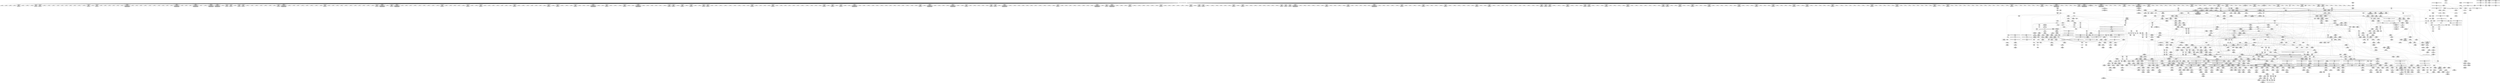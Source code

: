 digraph {
	CE0x53ba930 [shape=record,shape=Mrecord,label="{CE0x53ba930|i64*_getelementptr_inbounds_(_11_x_i64_,_11_x_i64_*___llvm_gcov_ctr125,_i64_0,_i64_6)|*Constant*|*SummSource*}"]
	CE0x534bbf0 [shape=record,shape=Mrecord,label="{CE0x534bbf0|may_rename:_if.then34}"]
	CE0x53b88b0 [shape=record,shape=Mrecord,label="{CE0x53b88b0|current_sid:_bb|*SummSink*}"]
	CE0x5348330 [shape=record,shape=Mrecord,label="{CE0x5348330|current_sid:_call|security/selinux/hooks.c,218|*SummSource*}"]
	CE0x5385690 [shape=record,shape=Mrecord,label="{CE0x5385690|104:_%struct.inode*,_:_CRE_310,311_}"]
	CE0x5375f20 [shape=record,shape=Mrecord,label="{CE0x5375f20|0:_i16,_56:_i8*,_:_CRE_744,752_|*MultipleSource*|*LoadInst*|security/selinux/hooks.c,1814|security/selinux/hooks.c,1814}"]
	CE0x5361c70 [shape=record,shape=Mrecord,label="{CE0x5361c70|104:_%struct.inode*,_:_CRE_214,215_}"]
	CE0x534d7b0 [shape=record,shape=Mrecord,label="{CE0x534d7b0|current_sid:_tmp11|security/selinux/hooks.c,218|*SummSource*}"]
	CE0x53d3820 [shape=record,shape=Mrecord,label="{CE0x53d3820|may_rename:_tobool33|security/selinux/hooks.c,1841|*SummSink*}"]
	CE0x5365980 [shape=record,shape=Mrecord,label="{CE0x5365980|0:_i16,_56:_i8*,_:_CRE_251,252_}"]
	CE0x53c0580 [shape=record,shape=Mrecord,label="{CE0x53c0580|current_sid:_sid|security/selinux/hooks.c,220|*SummSink*}"]
	CE0x53d5710 [shape=record,shape=Mrecord,label="{CE0x53d5710|0:_i16,_56:_i8*,_:_CRE_976,977_}"]
	CE0x534f480 [shape=record,shape=Mrecord,label="{CE0x534f480|_ret_i32_%tmp24,_!dbg_!27742|security/selinux/hooks.c,220|*SummSource*}"]
	CE0x5371b80 [shape=record,shape=Mrecord,label="{CE0x5371b80|0:_i16,_56:_i8*,_:_CRE_591,592_}"]
	CE0x5365260 [shape=record,shape=Mrecord,label="{CE0x5365260|0:_i16,_56:_i8*,_:_CRE_245,246_}"]
	CE0x53daa80 [shape=record,shape=Mrecord,label="{CE0x53daa80|i64*_getelementptr_inbounds_(_29_x_i64_,_29_x_i64_*___llvm_gcov_ctr228,_i64_0,_i64_26)|*Constant*|*SummSink*}"]
	CE0x6914560 [shape=record,shape=Mrecord,label="{CE0x6914560|i64*_getelementptr_inbounds_(_2_x_i64_,_2_x_i64_*___llvm_gcov_ctr227,_i64_0,_i64_1)|*Constant*}"]
	CE0x53c5240 [shape=record,shape=Mrecord,label="{CE0x53c5240|get_current:_entry}"]
	CE0x540b110 [shape=record,shape=Mrecord,label="{CE0x540b110|i64_2|*Constant*}"]
	CE0x54742d0 [shape=record,shape=Mrecord,label="{CE0x54742d0|i64*_getelementptr_inbounds_(_11_x_i64_,_11_x_i64_*___llvm_gcov_ctr125,_i64_0,_i64_0)|*Constant*|*SummSink*}"]
	CE0x5348a60 [shape=record,shape=Mrecord,label="{CE0x5348a60|may_rename:_bb|*SummSink*}"]
	CE0x5300cf0 [shape=record,shape=Mrecord,label="{CE0x5300cf0|selinux_inode_rename:_tmp1|*SummSource*}"]
	CE0x5380180 [shape=record,shape=Mrecord,label="{CE0x5380180|may_rename:_sid7|security/selinux/hooks.c,1825}"]
	CE0x531e8c0 [shape=record,shape=Mrecord,label="{CE0x531e8c0|104:_%struct.inode*,_:_CRE_95,96_}"]
	CE0x54155e0 [shape=record,shape=Mrecord,label="{CE0x54155e0|i64*_getelementptr_inbounds_(_29_x_i64_,_29_x_i64_*___llvm_gcov_ctr228,_i64_0,_i64_17)|*Constant*|*SummSource*}"]
	CE0x536a730 [shape=record,shape=Mrecord,label="{CE0x536a730|0:_i16,_56:_i8*,_:_CRE_336,344_|*MultipleSource*|*LoadInst*|security/selinux/hooks.c,1814|security/selinux/hooks.c,1814}"]
	CE0x54590e0 [shape=record,shape=Mrecord,label="{CE0x54590e0|i64*_getelementptr_inbounds_(_29_x_i64_,_29_x_i64_*___llvm_gcov_ctr228,_i64_0,_i64_20)|*Constant*|*SummSource*}"]
	CE0x5362390 [shape=record,shape=Mrecord,label="{CE0x5362390|104:_%struct.inode*,_:_CRE_220,221_}"]
	CE0x536c730 [shape=record,shape=Mrecord,label="{CE0x536c730|0:_i16,_56:_i8*,_:_CRE_474,475_}"]
	CE0x5308000 [shape=record,shape=Mrecord,label="{CE0x5308000|104:_%struct.inode*,_:_CRE_56,64_|*MultipleSource*|security/selinux/hooks.c,1814|Function::selinux_inode_rename&Arg::old_dentry::|Function::selinux_inode_rename&Arg::new_dentry::|Function::may_rename&Arg::old_dentry::|Function::may_rename&Arg::new_dentry::}"]
	CE0x534e6c0 [shape=record,shape=Mrecord,label="{CE0x534e6c0|i64*_getelementptr_inbounds_(_2_x_i64_,_2_x_i64_*___llvm_gcov_ctr98,_i64_0,_i64_0)|*Constant*|*SummSource*}"]
	CE0x5361420 [shape=record,shape=Mrecord,label="{CE0x5361420|104:_%struct.inode*,_:_CRE_207,208_}"]
	CE0x537cb60 [shape=record,shape=Mrecord,label="{CE0x537cb60|get_current:_tmp3}"]
	CE0x5373470 [shape=record,shape=Mrecord,label="{CE0x5373470|0:_i16,_56:_i8*,_:_CRE_612,613_}"]
	CE0x53d7bb0 [shape=record,shape=Mrecord,label="{CE0x53d7bb0|may_rename:_tobool12|security/selinux/hooks.c,1829}"]
	CE0x5424680 [shape=record,shape=Mrecord,label="{CE0x5424680|may_rename:_tmp78|security/selinux/hooks.c,1853|*SummSource*}"]
	CE0x53204e0 [shape=record,shape=Mrecord,label="{CE0x53204e0|may_rename:_tmp13|security/selinux/hooks.c,1823|*SummSink*}"]
	CE0x5388a20 [shape=record,shape=Mrecord,label="{CE0x5388a20|0:_i16,_56:_i8*,_:_CRE_165,166_}"]
	CE0x53769c0 [shape=record,shape=Mrecord,label="{CE0x53769c0|0:_i16,_56:_i8*,_:_CRE_878,879_}"]
	CE0x537d7a0 [shape=record,shape=Mrecord,label="{CE0x537d7a0|0:_i16,_56:_i8*,_:_CRE_832,840_|*MultipleSource*|*LoadInst*|security/selinux/hooks.c,1814|security/selinux/hooks.c,1814}"]
	CE0x5354380 [shape=record,shape=Mrecord,label="{CE0x5354380|i64*_getelementptr_inbounds_(_11_x_i64_,_11_x_i64_*___llvm_gcov_ctr125,_i64_0,_i64_1)|*Constant*|*SummSource*}"]
	CE0x545d170 [shape=record,shape=Mrecord,label="{CE0x545d170|may_rename:_call32|security/selinux/hooks.c,1840|*SummSink*}"]
	CE0x54738f0 [shape=record,shape=Mrecord,label="{CE0x54738f0|may_rename:_tmp68|security/selinux/hooks.c,1846|*SummSink*}"]
	CE0x530f3a0 [shape=record,shape=Mrecord,label="{CE0x530f3a0|selinux_inode_rename:_tmp3|*SummSource*}"]
	CE0x53ba490 [shape=record,shape=Mrecord,label="{CE0x53ba490|i64_4|*Constant*}"]
	CE0x5307c70 [shape=record,shape=Mrecord,label="{CE0x5307c70|104:_%struct.inode*,_:_CRE_40,48_|*MultipleSource*|security/selinux/hooks.c,1814|Function::selinux_inode_rename&Arg::old_dentry::|Function::selinux_inode_rename&Arg::new_dentry::|Function::may_rename&Arg::old_dentry::|Function::may_rename&Arg::new_dentry::}"]
	CE0x5370290 [shape=record,shape=Mrecord,label="{CE0x5370290|0:_i16,_56:_i8*,_:_CRE_570,571_}"]
	CE0x52ff990 [shape=record,shape=Mrecord,label="{CE0x52ff990|may_rename:_if.then15|*SummSource*}"]
	CE0x5383780 [shape=record,shape=Mrecord,label="{CE0x5383780|104:_%struct.inode*,_:_CRE_248,256_|*MultipleSource*|security/selinux/hooks.c,1814|Function::selinux_inode_rename&Arg::old_dentry::|Function::selinux_inode_rename&Arg::new_dentry::|Function::may_rename&Arg::old_dentry::|Function::may_rename&Arg::new_dentry::}"]
	CE0x53daaf0 [shape=record,shape=Mrecord,label="{CE0x53daaf0|may_rename:_tmp76|security/selinux/hooks.c,1851|*SummSink*}"]
	CE0x5365850 [shape=record,shape=Mrecord,label="{CE0x5365850|0:_i16,_56:_i8*,_:_CRE_250,251_}"]
	CE0x5379350 [shape=record,shape=Mrecord,label="{CE0x5379350|0:_i16,_56:_i8*,_:_CRE_913,914_}"]
	CE0x53c6880 [shape=record,shape=Mrecord,label="{CE0x53c6880|i64*_getelementptr_inbounds_(_2_x_i64_,_2_x_i64_*___llvm_gcov_ctr98,_i64_0,_i64_0)|*Constant*}"]
	CE0x532ba30 [shape=record,shape=Mrecord,label="{CE0x532ba30|may_rename:_if.then10|*SummSource*}"]
	CE0x535f080 [shape=record,shape=Mrecord,label="{CE0x535f080|104:_%struct.inode*,_:_CRE_177,178_}"]
	CE0x540b0a0 [shape=record,shape=Mrecord,label="{CE0x540b0a0|i64*_getelementptr_inbounds_(_29_x_i64_,_29_x_i64_*___llvm_gcov_ctr228,_i64_0,_i64_3)|*Constant*|*SummSink*}"]
	CE0x546a6b0 [shape=record,shape=Mrecord,label="{CE0x546a6b0|may_rename:_tmp73|security/selinux/hooks.c,1849}"]
	CE0x53c4520 [shape=record,shape=Mrecord,label="{CE0x53c4520|current_sid:_tmp20|security/selinux/hooks.c,218|*SummSink*}"]
	CE0x5367730 [shape=record,shape=Mrecord,label="{CE0x5367730|0:_i16,_56:_i8*,_:_CRE_276,277_}"]
	CE0x536bdd0 [shape=record,shape=Mrecord,label="{CE0x536bdd0|0:_i16,_56:_i8*,_:_CRE_440,448_|*MultipleSource*|*LoadInst*|security/selinux/hooks.c,1814|security/selinux/hooks.c,1814}"]
	CE0x53ead50 [shape=record,shape=Mrecord,label="{CE0x53ead50|may_rename:_d_inode2|security/selinux/hooks.c,1815|*SummSource*}"]
	CE0x5389ac0 [shape=record,shape=Mrecord,label="{CE0x5389ac0|0:_i16,_56:_i8*,_:_CRE_179,180_}"]
	CE0x5417650 [shape=record,shape=Mrecord,label="{CE0x5417650|may_rename:_conv29|security/selinux/hooks.c,1839|*SummSink*}"]
	CE0x5409d50 [shape=record,shape=Mrecord,label="{CE0x5409d50|avc_has_perm:_requested|Function::avc_has_perm&Arg::requested::|*SummSource*}"]
	CE0x676b110 [shape=record,shape=Mrecord,label="{CE0x676b110|selinux_inode_rename:_tmp|*SummSink*}"]
	CE0x5437640 [shape=record,shape=Mrecord,label="{CE0x5437640|may_rename:_tobool19|security/selinux/hooks.c,1832|*SummSource*}"]
	CE0x5413650 [shape=record,shape=Mrecord,label="{CE0x5413650|i64_15|*Constant*|*SummSource*}"]
	CE0x532abc0 [shape=record,shape=Mrecord,label="{CE0x532abc0|56:_i8*,_:_CRE_56,64_|*MultipleSource*|security/selinux/hooks.c,1816|Function::selinux_inode_rename&Arg::new_inode::|Function::may_rename&Arg::new_dir::}"]
	CE0x53709b0 [shape=record,shape=Mrecord,label="{CE0x53709b0|0:_i16,_56:_i8*,_:_CRE_576,577_}"]
	CE0x5408580 [shape=record,shape=Mrecord,label="{CE0x5408580|avc_has_perm:_tsid|Function::avc_has_perm&Arg::tsid::|*SummSource*}"]
	CE0x5311310 [shape=record,shape=Mrecord,label="{CE0x5311310|i64*_getelementptr_inbounds_(_2_x_i64_,_2_x_i64_*___llvm_gcov_ctr227,_i64_0,_i64_0)|*Constant*}"]
	CE0x53074f0 [shape=record,shape=Mrecord,label="{CE0x53074f0|104:_%struct.inode*,_:_CRE_16,24_|*MultipleSource*|security/selinux/hooks.c,1814|Function::selinux_inode_rename&Arg::old_dentry::|Function::selinux_inode_rename&Arg::new_dentry::|Function::may_rename&Arg::old_dentry::|Function::may_rename&Arg::new_dentry::}"]
	CE0x545c460 [shape=record,shape=Mrecord,label="{CE0x545c460|may_rename:_tmp52|security/selinux/hooks.c,1841}"]
	CE0x535cc00 [shape=record,shape=Mrecord,label="{CE0x535cc00|104:_%struct.inode*,_:_CRE_146,147_}"]
	CE0x5364a20 [shape=record,shape=Mrecord,label="{CE0x5364a20|0:_i16,_56:_i8*,_:_CRE_232,236_|*MultipleSource*|*LoadInst*|security/selinux/hooks.c,1814|security/selinux/hooks.c,1814}"]
	CE0x53d5250 [shape=record,shape=Mrecord,label="{CE0x53d5250|0:_i16,_56:_i8*,_:_CRE_932,933_}"]
	CE0x5327a20 [shape=record,shape=Mrecord,label="{CE0x5327a20|_call_void_mcount()_#3|*SummSource*}"]
	CE0x533a190 [shape=record,shape=Mrecord,label="{CE0x533a190|COLLAPSED:_GCMRE___llvm_gcov_ctr227_internal_global_2_x_i64_zeroinitializer:_elem_0:default:}"]
	CE0x53d79c0 [shape=record,shape=Mrecord,label="{CE0x53d79c0|may_rename:_tobool12|security/selinux/hooks.c,1829|*SummSink*}"]
	CE0x54134d0 [shape=record,shape=Mrecord,label="{CE0x54134d0|i64_15|*Constant*}"]
	CE0x5367860 [shape=record,shape=Mrecord,label="{CE0x5367860|0:_i16,_56:_i8*,_:_CRE_277,278_}"]
	CE0x5417e50 [shape=record,shape=Mrecord,label="{CE0x5417e50|may_rename:_sid31|security/selinux/hooks.c,1840}"]
	CE0x5330550 [shape=record,shape=Mrecord,label="{CE0x5330550|may_rename:_i_security|security/selinux/hooks.c,1813|*SummSink*}"]
	CE0x532e800 [shape=record,shape=Mrecord,label="{CE0x532e800|may_rename:_ad|security/selinux/hooks.c, 1807|*SummSink*}"]
	CE0x534f380 [shape=record,shape=Mrecord,label="{CE0x534f380|_ret_i32_%tmp24,_!dbg_!27742|security/selinux/hooks.c,220}"]
	CE0x53776d0 [shape=record,shape=Mrecord,label="{CE0x53776d0|0:_i16,_56:_i8*,_:_CRE_889,890_}"]
	CE0x5409580 [shape=record,shape=Mrecord,label="{CE0x5409580|i32_(i32,_i32,_i16,_i32,_%struct.common_audit_data*)*_bitcast_(i32_(i32,_i32,_i16,_i32,_%struct.common_audit_data.495*)*_avc_has_perm_to_i32_(i32,_i32,_i16,_i32,_%struct.common_audit_data*)*)|*Constant*}"]
	CE0x5385b20 [shape=record,shape=Mrecord,label="{CE0x5385b20|104:_%struct.inode*,_:_CRE_314,315_}"]
	CE0x54075c0 [shape=record,shape=Mrecord,label="{CE0x54075c0|may_rename:_tmp17|security/selinux/hooks.c,1824|*SummSource*}"]
	CE0x5370880 [shape=record,shape=Mrecord,label="{CE0x5370880|0:_i16,_56:_i8*,_:_CRE_575,576_}"]
	CE0x540a4e0 [shape=record,shape=Mrecord,label="{CE0x540a4e0|_ret_i32_%retval.0,_!dbg_!27728|security/selinux/avc.c,775|*SummSource*}"]
	CE0x5320340 [shape=record,shape=Mrecord,label="{CE0x5320340|may_rename:_tmp13|security/selinux/hooks.c,1823|*SummSource*}"]
	CE0x5457f70 [shape=record,shape=Mrecord,label="{CE0x5457f70|may_rename:_tmp51|security/selinux/hooks.c,1840|*SummSink*}"]
	CE0x5376c20 [shape=record,shape=Mrecord,label="{CE0x5376c20|0:_i16,_56:_i8*,_:_CRE_880,881_}"]
	CE0x5379cd0 [shape=record,shape=Mrecord,label="{CE0x5379cd0|0:_i16,_56:_i8*,_:_CRE_921,922_}"]
	CE0x5471e40 [shape=record,shape=Mrecord,label="{CE0x5471e40|may_rename:_tmp70|security/selinux/hooks.c,1849}"]
	CE0x532b080 [shape=record,shape=Mrecord,label="{CE0x532b080|selinux_inode_rename:_old_inode|Function::selinux_inode_rename&Arg::old_inode::}"]
	CE0x53c1480 [shape=record,shape=Mrecord,label="{CE0x53c1480|i32_22|*Constant*|*SummSink*}"]
	CE0x547a940 [shape=record,shape=Mrecord,label="{CE0x547a940|may_rename:_cond|security/selinux/hooks.c,1848|*SummSource*}"]
	CE0x537a060 [shape=record,shape=Mrecord,label="{CE0x537a060|0:_i16,_56:_i8*,_:_CRE_924,925_}"]
	CE0x5360710 [shape=record,shape=Mrecord,label="{CE0x5360710|104:_%struct.inode*,_:_CRE_196,197_}"]
	CE0x5347f20 [shape=record,shape=Mrecord,label="{CE0x5347f20|may_rename:_i_security|security/selinux/hooks.c,1813|*SummSource*}"]
	CE0x5472fa0 [shape=record,shape=Mrecord,label="{CE0x5472fa0|may_rename:_i_mode42|security/selinux/hooks.c,1845|*SummSource*}"]
	CE0x53542e0 [shape=record,shape=Mrecord,label="{CE0x53542e0|i64*_getelementptr_inbounds_(_11_x_i64_,_11_x_i64_*___llvm_gcov_ctr125,_i64_0,_i64_1)|*Constant*}"]
	CE0x534df10 [shape=record,shape=Mrecord,label="{CE0x534df10|i64_2|*Constant*}"]
	CE0x5376880 [shape=record,shape=Mrecord,label="{CE0x5376880|0:_i16,_56:_i8*,_:_CRE_792,800_|*MultipleSource*|*LoadInst*|security/selinux/hooks.c,1814|security/selinux/hooks.c,1814}"]
	CE0x536a0c0 [shape=record,shape=Mrecord,label="{CE0x536a0c0|0:_i16,_56:_i8*,_:_CRE_311,312_}"]
	CE0x53137c0 [shape=record,shape=Mrecord,label="{CE0x53137c0|may_rename:_new_dir|Function::may_rename&Arg::new_dir::|*SummSink*}"]
	CE0x53d6380 [shape=record,shape=Mrecord,label="{CE0x53d6380|0:_i16,_56:_i8*,_:_CRE_980,981_}"]
	CE0x5409850 [shape=record,shape=Mrecord,label="{CE0x5409850|i32_10485760|*Constant*}"]
	CE0x542e7c0 [shape=record,shape=Mrecord,label="{CE0x542e7c0|i64_9|*Constant*|*SummSink*}"]
	CE0x5385d80 [shape=record,shape=Mrecord,label="{CE0x5385d80|104:_%struct.inode*,_:_CRE_316,317_}"]
	CE0x531e070 [shape=record,shape=Mrecord,label="{CE0x531e070|104:_%struct.inode*,_:_CRE_89,90_}"]
	CE0x5378510 [shape=record,shape=Mrecord,label="{CE0x5378510|0:_i16,_56:_i8*,_:_CRE_901,902_}"]
	CE0x534d0f0 [shape=record,shape=Mrecord,label="{CE0x534d0f0|may_rename:_tmp15|security/selinux/hooks.c,1823}"]
	CE0x536b0e0 [shape=record,shape=Mrecord,label="{CE0x536b0e0|0:_i16,_56:_i8*,_:_CRE_384,388_|*MultipleSource*|*LoadInst*|security/selinux/hooks.c,1814|security/selinux/hooks.c,1814}"]
	CE0x538a440 [shape=record,shape=Mrecord,label="{CE0x538a440|0:_i16,_56:_i8*,_:_CRE_187,188_}"]
	CE0x53755f0 [shape=record,shape=Mrecord,label="{CE0x53755f0|0:_i16,_56:_i8*,_:_CRE_696,704_|*MultipleSource*|*LoadInst*|security/selinux/hooks.c,1814|security/selinux/hooks.c,1814}"]
	CE0x53c30f0 [shape=record,shape=Mrecord,label="{CE0x53c30f0|current_sid:_tmp18|security/selinux/hooks.c,218}"]
	CE0x5315760 [shape=record,shape=Mrecord,label="{CE0x5315760|_ret_i32_%retval.0,_!dbg_!27814|security/selinux/hooks.c,1854|*SummSink*}"]
	CE0x537bc30 [shape=record,shape=Mrecord,label="{CE0x537bc30|get_current:_tmp}"]
	CE0x5315ff0 [shape=record,shape=Mrecord,label="{CE0x5315ff0|may_rename:_entry|*SummSource*}"]
	CE0x54219a0 [shape=record,shape=Mrecord,label="{CE0x54219a0|may_rename:_tmp18|security/selinux/hooks.c,1825}"]
	CE0x53494a0 [shape=record,shape=Mrecord,label="{CE0x53494a0|may_rename:_if.then20|*SummSink*}"]
	CE0x5421fc0 [shape=record,shape=Mrecord,label="{CE0x5421fc0|may_rename:_tmp27|security/selinux/hooks.c,1829|*SummSource*}"]
	CE0x535fff0 [shape=record,shape=Mrecord,label="{CE0x535fff0|104:_%struct.inode*,_:_CRE_190,191_}"]
	CE0x53795b0 [shape=record,shape=Mrecord,label="{CE0x53795b0|0:_i16,_56:_i8*,_:_CRE_915,916_}"]
	CE0x5458130 [shape=record,shape=Mrecord,label="{CE0x5458130|may_rename:_tmp54|security/selinux/hooks.c,1841}"]
	CE0x5368310 [shape=record,shape=Mrecord,label="{CE0x5368310|0:_i16,_56:_i8*,_:_CRE_286,287_}"]
	CE0x53673a0 [shape=record,shape=Mrecord,label="{CE0x53673a0|0:_i16,_56:_i8*,_:_CRE_273,274_}"]
	CE0x54097e0 [shape=record,shape=Mrecord,label="{CE0x54097e0|i32_(i32,_i32,_i16,_i32,_%struct.common_audit_data*)*_bitcast_(i32_(i32,_i32,_i16,_i32,_%struct.common_audit_data.495*)*_avc_has_perm_to_i32_(i32,_i32,_i16,_i32,_%struct.common_audit_data*)*)|*Constant*|*SummSink*}"]
	CE0x536a320 [shape=record,shape=Mrecord,label="{CE0x536a320|0:_i16,_56:_i8*,_:_CRE_312,320_|*MultipleSource*|*LoadInst*|security/selinux/hooks.c,1814|security/selinux/hooks.c,1814}"]
	CE0x534cdd0 [shape=record,shape=Mrecord,label="{CE0x534cdd0|may_rename:_tmp14|security/selinux/hooks.c,1823|*SummSource*}"]
	CE0x5422130 [shape=record,shape=Mrecord,label="{CE0x5422130|may_rename:_tmp27|security/selinux/hooks.c,1829|*SummSink*}"]
	CE0x53d7100 [shape=record,shape=Mrecord,label="{CE0x53d7100|may_rename:_tmp5|security/selinux/hooks.c,1814|*SummSource*}"]
	CE0x5368440 [shape=record,shape=Mrecord,label="{CE0x5368440|0:_i16,_56:_i8*,_:_CRE_287,288_}"]
	CE0x542ab20 [shape=record,shape=Mrecord,label="{CE0x542ab20|may_rename:_dentry24|security/selinux/hooks.c,1836|*SummSource*}"]
	CE0x53612f0 [shape=record,shape=Mrecord,label="{CE0x53612f0|104:_%struct.inode*,_:_CRE_206,207_}"]
	CE0x5427260 [shape=record,shape=Mrecord,label="{CE0x5427260|may_rename:_sclass|security/selinux/hooks.c,1826}"]
	CE0x53c2440 [shape=record,shape=Mrecord,label="{CE0x53c2440|i64*_getelementptr_inbounds_(_11_x_i64_,_11_x_i64_*___llvm_gcov_ctr125,_i64_0,_i64_9)|*Constant*}"]
	CE0x5462880 [shape=record,shape=Mrecord,label="{CE0x5462880|may_rename:_call51|security/selinux/hooks.c,1846}"]
	CE0x5435650 [shape=record,shape=Mrecord,label="{CE0x5435650|may_rename:_tmp38|security/selinux/hooks.c,1832|*SummSink*}"]
	CE0x536fca0 [shape=record,shape=Mrecord,label="{CE0x536fca0|0:_i16,_56:_i8*,_:_CRE_565,566_}"]
	CE0x53764c0 [shape=record,shape=Mrecord,label="{CE0x53764c0|0:_i16,_56:_i8*,_:_CRE_768,776_|*MultipleSource*|*LoadInst*|security/selinux/hooks.c,1814|security/selinux/hooks.c,1814}"]
	CE0x546a9a0 [shape=record,shape=Mrecord,label="{CE0x546a9a0|may_rename:_tmp73|security/selinux/hooks.c,1849|*SummSink*}"]
	CE0x53db940 [shape=record,shape=Mrecord,label="{CE0x53db940|may_rename:_tmp26|security/selinux/hooks.c,1829|*SummSink*}"]
	CE0x5406a90 [shape=record,shape=Mrecord,label="{CE0x5406a90|may_rename:_tmp12|security/selinux/hooks.c,1823|*SummSource*}"]
	CE0x5472070 [shape=record,shape=Mrecord,label="{CE0x5472070|may_rename:_tmp70|security/selinux/hooks.c,1849|*SummSink*}"]
	CE0x5363960 [shape=record,shape=Mrecord,label="{CE0x5363960|0:_i16,_56:_i8*,_:_CRE_200,201_}"]
	CE0x537a520 [shape=record,shape=Mrecord,label="{CE0x537a520|0:_i16,_56:_i8*,_:_CRE_928,929_}"]
	CE0x535dd80 [shape=record,shape=Mrecord,label="{CE0x535dd80|104:_%struct.inode*,_:_CRE_161,162_}"]
	CE0x53bf430 [shape=record,shape=Mrecord,label="{CE0x53bf430|i8*_getelementptr_inbounds_(_25_x_i8_,_25_x_i8_*_.str3,_i32_0,_i32_0)|*Constant*|*SummSink*}"]
	CE0x5416300 [shape=record,shape=Mrecord,label="{CE0x5416300|i32_9437184|*Constant*}"]
	CE0x532ecf0 [shape=record,shape=Mrecord,label="{CE0x532ecf0|may_rename:_if.end35|*SummSource*}"]
	CE0x54370c0 [shape=record,shape=Mrecord,label="{CE0x54370c0|i32_4194304|*Constant*|*SummSource*}"]
	CE0x53bfa20 [shape=record,shape=Mrecord,label="{CE0x53bfa20|i32_218|*Constant*|*SummSink*}"]
	CE0x53b8b60 [shape=record,shape=Mrecord,label="{CE0x53b8b60|current_sid:_if.then|*SummSink*}"]
	"CONST[source:0(mediator),value:2(dynamic)][purpose:{object}]"
	CE0x53ecc00 [shape=record,shape=Mrecord,label="{CE0x53ecc00|i32_61440|*Constant*}"]
	CE0x53d4ff0 [shape=record,shape=Mrecord,label="{CE0x53d4ff0|0:_i16,_56:_i8*,_:_CRE_930,931_}"]
	CE0x534dc70 [shape=record,shape=Mrecord,label="{CE0x534dc70|current_sid:_entry}"]
	CE0x53647f0 [shape=record,shape=Mrecord,label="{CE0x53647f0|0:_i16,_56:_i8*,_:_CRE_224,232_|*MultipleSource*|*LoadInst*|security/selinux/hooks.c,1814|security/selinux/hooks.c,1814}"]
	CE0x53214e0 [shape=record,shape=Mrecord,label="{CE0x53214e0|may_rename:_d_inode|security/selinux/hooks.c,1814|*SummSink*}"]
	CE0x53604b0 [shape=record,shape=Mrecord,label="{CE0x53604b0|104:_%struct.inode*,_:_CRE_194,195_}"]
	CE0x5425e40 [shape=record,shape=Mrecord,label="{CE0x5425e40|may_rename:_sclass|security/selinux/hooks.c,1826|*SummSink*}"]
	CE0x5327c30 [shape=record,shape=Mrecord,label="{CE0x5327c30|may_rename:_ad|security/selinux/hooks.c, 1807}"]
	CE0x53beb70 [shape=record,shape=Mrecord,label="{CE0x53beb70|GLOBAL:_lockdep_rcu_suspicious|*Constant*|*SummSink*}"]
	CE0x5411bd0 [shape=record,shape=Mrecord,label="{CE0x5411bd0|may_rename:_tmp10|security/selinux/hooks.c,1816|*SummSource*}"]
	CE0x53da720 [shape=record,shape=Mrecord,label="{CE0x53da720|i64*_getelementptr_inbounds_(_29_x_i64_,_29_x_i64_*___llvm_gcov_ctr228,_i64_0,_i64_26)|*Constant*}"]
	CE0x5389140 [shape=record,shape=Mrecord,label="{CE0x5389140|0:_i16,_56:_i8*,_:_CRE_171,172_}"]
	CE0x5316810 [shape=record,shape=Mrecord,label="{CE0x5316810|selinux_inode_rename:_old_dentry|Function::selinux_inode_rename&Arg::old_dentry::|*SummSink*}"]
	CE0x5417aa0 [shape=record,shape=Mrecord,label="{CE0x5417aa0|may_rename:_av.0|*SummSource*}"]
	CE0x53c0ca0 [shape=record,shape=Mrecord,label="{CE0x53c0ca0|current_sid:_tmp21|security/selinux/hooks.c,218}"]
	CE0x52ffc00 [shape=record,shape=Mrecord,label="{CE0x52ffc00|may_rename:_if.end21|*SummSource*}"]
	CE0x540f4c0 [shape=record,shape=Mrecord,label="{CE0x540f4c0|i32_3|*Constant*|*SummSource*}"]
	CE0x5414850 [shape=record,shape=Mrecord,label="{CE0x5414850|may_rename:_tmp47|security/selinux/hooks.c,1838|*SummSink*}"]
	CE0x540ddd0 [shape=record,shape=Mrecord,label="{CE0x540ddd0|i8_10|*Constant*}"]
	CE0x53160e0 [shape=record,shape=Mrecord,label="{CE0x53160e0|may_rename:_entry|*SummSink*}"]
	CE0x5426f80 [shape=record,shape=Mrecord,label="{CE0x5426f80|i32_4|*Constant*}"]
	CE0x53757d0 [shape=record,shape=Mrecord,label="{CE0x53757d0|0:_i16,_56:_i8*,_:_CRE_704,712_|*MultipleSource*|*LoadInst*|security/selinux/hooks.c,1814|security/selinux/hooks.c,1814}"]
	CE0x5364410 [shape=record,shape=Mrecord,label="{CE0x5364410|0:_i16,_56:_i8*,_:_CRE_208,210_|*MultipleSource*|*LoadInst*|security/selinux/hooks.c,1814|security/selinux/hooks.c,1814}"]
	CE0x52ffb10 [shape=record,shape=Mrecord,label="{CE0x52ffb10|may_rename:_if.end21}"]
	CE0x545bd80 [shape=record,shape=Mrecord,label="{CE0x545bd80|may_rename:_tmp56|security/selinux/hooks.c,1842|*SummSource*}"]
	CE0x5362d80 [shape=record,shape=Mrecord,label="{CE0x5362d80|0:_i16,_56:_i8*,_:_CRE_190,191_}"]
	CE0x532b2b0 [shape=record,shape=Mrecord,label="{CE0x532b2b0|may_rename:_old_dentry|Function::may_rename&Arg::old_dentry::}"]
	CE0x53008b0 [shape=record,shape=Mrecord,label="{CE0x53008b0|selinux_inode_rename:_bb}"]
	CE0x5414b80 [shape=record,shape=Mrecord,label="{CE0x5414b80|may_rename:_tmp48|security/selinux/hooks.c,1838|*SummSource*}"]
	CE0x5415700 [shape=record,shape=Mrecord,label="{CE0x5415700|may_rename:_tmp49|security/selinux/hooks.c,1839|*SummSink*}"]
	CE0x5430da0 [shape=record,shape=Mrecord,label="{CE0x5430da0|i64_12|*Constant*|*SummSource*}"]
	CE0x5361b40 [shape=record,shape=Mrecord,label="{CE0x5361b40|104:_%struct.inode*,_:_CRE_213,214_}"]
	CE0x5387a70 [shape=record,shape=Mrecord,label="{CE0x5387a70|0:_i16,_56:_i8*,_:_CRE_152,153_}"]
	CE0x5327a90 [shape=record,shape=Mrecord,label="{CE0x5327a90|i64_1|*Constant*}"]
	CE0x546ce40 [shape=record,shape=Mrecord,label="{CE0x546ce40|i64*_getelementptr_inbounds_(_29_x_i64_,_29_x_i64_*___llvm_gcov_ctr228,_i64_0,_i64_28)|*Constant*}"]
	CE0x5370030 [shape=record,shape=Mrecord,label="{CE0x5370030|0:_i16,_56:_i8*,_:_CRE_568,569_}"]
	CE0x532f830 [shape=record,shape=Mrecord,label="{CE0x532f830|_call_void_mcount()_#3|*SummSink*}"]
	CE0x5388db0 [shape=record,shape=Mrecord,label="{CE0x5388db0|0:_i16,_56:_i8*,_:_CRE_168,169_}"]
	CE0x53d89b0 [shape=record,shape=Mrecord,label="{CE0x53d89b0|may_rename:_sid16|security/selinux/hooks.c,1830|*SummSink*}"]
	CE0x5432420 [shape=record,shape=Mrecord,label="{CE0x5432420|may_rename:_tmp42|security/selinux/hooks.c,1834|*SummSource*}"]
	CE0x547b260 [shape=record,shape=Mrecord,label="{CE0x547b260|may_rename:_and44|security/selinux/hooks.c,1845|*SummSource*}"]
	CE0x5347930 [shape=record,shape=Mrecord,label="{CE0x5347930|may_rename:_if.end22}"]
	CE0x53082c0 [shape=record,shape=Mrecord,label="{CE0x53082c0|current_sid:_tmp3|*SummSource*}"]
	CE0x53c07a0 [shape=record,shape=Mrecord,label="{CE0x53c07a0|current_sid:_cred|security/selinux/hooks.c,218|*SummSink*}"]
	CE0x53ebed0 [shape=record,shape=Mrecord,label="{CE0x53ebed0|may_rename:_cmp|security/selinux/hooks.c,1815|*SummSource*}"]
	CE0x53eb1a0 [shape=record,shape=Mrecord,label="{CE0x53eb1a0|may_rename:_tmp7|*LoadInst*|security/selinux/hooks.c,1815|*SummSource*}"]
	CE0x5327450 [shape=record,shape=Mrecord,label="{CE0x5327450|i64*_getelementptr_inbounds_(_29_x_i64_,_29_x_i64_*___llvm_gcov_ctr228,_i64_0,_i64_0)|*Constant*|*SummSource*}"]
	CE0x54318d0 [shape=record,shape=Mrecord,label="{CE0x54318d0|may_rename:_tmp40|security/selinux/hooks.c,1833|*SummSink*}"]
	CE0x5409330 [shape=record,shape=Mrecord,label="{CE0x5409330|may_rename:_call6|security/selinux/hooks.c,1821|*SummSource*}"]
	CE0x5436f90 [shape=record,shape=Mrecord,label="{CE0x5436f90|i32_4194304|*Constant*}"]
	CE0x535fc60 [shape=record,shape=Mrecord,label="{CE0x535fc60|104:_%struct.inode*,_:_CRE_187,188_}"]
	CE0x5366430 [shape=record,shape=Mrecord,label="{CE0x5366430|0:_i16,_56:_i8*,_:_CRE_260,261_}"]
	CE0x54068e0 [shape=record,shape=Mrecord,label="{CE0x54068e0|may_rename:_tmp60|security/selinux/hooks.c,1843|*SummSource*}"]
	CE0x5358fe0 [shape=record,shape=Mrecord,label="{CE0x5358fe0|i64*_getelementptr_inbounds_(_11_x_i64_,_11_x_i64_*___llvm_gcov_ctr125,_i64_0,_i64_1)|*Constant*|*SummSink*}"]
	CE0x54744c0 [shape=record,shape=Mrecord,label="{CE0x54744c0|current_sid:_if.end|*SummSource*}"]
	CE0x547a200 [shape=record,shape=Mrecord,label="{CE0x547a200|may_rename:_tmp79|security/selinux/hooks.c,1853|*SummSource*}"]
	CE0x546d090 [shape=record,shape=Mrecord,label="{CE0x546d090|i64*_getelementptr_inbounds_(_29_x_i64_,_29_x_i64_*___llvm_gcov_ctr228,_i64_0,_i64_28)|*Constant*|*SummSink*}"]
	CE0x5463460 [shape=record,shape=Mrecord,label="{CE0x5463460|may_rename:_tobool37|security/selinux/hooks.c,1843|*SummSource*}"]
	CE0x5423430 [shape=record,shape=Mrecord,label="{CE0x5423430|may_rename:_tmp23|security/selinux/hooks.c,1827|*SummSink*}"]
	CE0x53642e0 [shape=record,shape=Mrecord,label="{CE0x53642e0|0:_i16,_56:_i8*,_:_CRE_240,241_}"]
	CE0x5469bb0 [shape=record,shape=Mrecord,label="{CE0x5469bb0|may_rename:_tmp74|security/selinux/hooks.c,1850|*SummSource*}"]
	CE0x5366560 [shape=record,shape=Mrecord,label="{CE0x5366560|0:_i16,_56:_i8*,_:_CRE_261,262_}"]
	CE0x5373210 [shape=record,shape=Mrecord,label="{CE0x5373210|0:_i16,_56:_i8*,_:_CRE_610,611_}"]
	CE0x531f910 [shape=record,shape=Mrecord,label="{CE0x531f910|i64_1|*Constant*|*SummSource*}"]
	CE0x53525b0 [shape=record,shape=Mrecord,label="{CE0x53525b0|current_sid:_land.lhs.true|*SummSource*}"]
	CE0x53c1610 [shape=record,shape=Mrecord,label="{CE0x53c1610|current_sid:_security|security/selinux/hooks.c,218}"]
	CE0x537d200 [shape=record,shape=Mrecord,label="{CE0x537d200|0:_i16,_56:_i8*,_:_CRE_808,816_|*MultipleSource*|*LoadInst*|security/selinux/hooks.c,1814|security/selinux/hooks.c,1814}"]
	CE0x53b9a00 [shape=record,shape=Mrecord,label="{CE0x53b9a00|current_sid:_land.lhs.true2|*SummSink*}"]
	CE0x54168b0 [shape=record,shape=Mrecord,label="{CE0x54168b0|may_rename:_conv28|security/selinux/hooks.c,1839}"]
	CE0x54350e0 [shape=record,shape=Mrecord,label="{CE0x54350e0|may_rename:_tmp37|security/selinux/hooks.c,1832|*SummSink*}"]
	CE0x5413ff0 [shape=record,shape=Mrecord,label="{CE0x5413ff0|may_rename:_tmp46|security/selinux/hooks.c,1838}"]
	CE0x532f7c0 [shape=record,shape=Mrecord,label="{CE0x532f7c0|may_rename:_call|security/selinux/hooks.c,1808|*SummSource*}"]
	CE0x537b4f0 [shape=record,shape=Mrecord,label="{CE0x537b4f0|current_sid:_tmp5|security/selinux/hooks.c,218}"]
	CE0x5367ac0 [shape=record,shape=Mrecord,label="{CE0x5367ac0|0:_i16,_56:_i8*,_:_CRE_279,280_}"]
	CE0x53bdea0 [shape=record,shape=Mrecord,label="{CE0x53bdea0|_call_void_lockdep_rcu_suspicious(i8*_getelementptr_inbounds_(_25_x_i8_,_25_x_i8_*_.str3,_i32_0,_i32_0),_i32_218,_i8*_getelementptr_inbounds_(_45_x_i8_,_45_x_i8_*_.str12,_i32_0,_i32_0))_#10,_!dbg_!27727|security/selinux/hooks.c,218|*SummSource*}"]
	CE0x5328e20 [shape=record,shape=Mrecord,label="{CE0x5328e20|i64*_getelementptr_inbounds_(_2_x_i64_,_2_x_i64_*___llvm_gcov_ctr227,_i64_0,_i64_0)|*Constant*|*SummSink*}"]
	CE0x53eb570 [shape=record,shape=Mrecord,label="{CE0x53eb570|may_rename:_i_mode|security/selinux/hooks.c,1815|*SummSource*}"]
	CE0x535e5d0 [shape=record,shape=Mrecord,label="{CE0x535e5d0|104:_%struct.inode*,_:_CRE_168,169_}"]
	CE0x546bf30 [shape=record,shape=Mrecord,label="{CE0x546bf30|may_rename:_tmp66|*LoadInst*|security/selinux/hooks.c,1845|*SummSource*}"]
	CE0x5372040 [shape=record,shape=Mrecord,label="{CE0x5372040|0:_i16,_56:_i8*,_:_CRE_595,596_}"]
	CE0x532b450 [shape=record,shape=Mrecord,label="{CE0x532b450|may_rename:_old_dentry|Function::may_rename&Arg::old_dentry::|*SummSink*}"]
	CE0x5412340 [shape=record,shape=Mrecord,label="{CE0x5412340|0:_i8,_8:_%struct.dentry*,_24:_%struct.selinux_audit_data*,_:_SCMRE_0,1_|*MultipleSource*|security/selinux/hooks.c,1818|security/selinux/hooks.c, 1807}"]
	CE0x5416480 [shape=record,shape=Mrecord,label="{CE0x5416480|i32_9437184|*Constant*|*SummSource*}"]
	CE0x538cca0 [shape=record,shape=Mrecord,label="{CE0x538cca0|0:_i16,_56:_i8*,_:_CRE_2,4_|*MultipleSource*|*LoadInst*|security/selinux/hooks.c,1814|security/selinux/hooks.c,1814}"]
	CE0x542e9c0 [shape=record,shape=Mrecord,label="{CE0x542e9c0|may_rename:_tmp30|security/selinux/hooks.c,1829|*SummSource*}"]
	CE0x534c810 [shape=record,shape=Mrecord,label="{CE0x534c810|GLOBAL:_current_task|Global_var:current_task|*SummSource*}"]
	CE0x534da90 [shape=record,shape=Mrecord,label="{CE0x534da90|GLOBAL:_current_sid|*Constant*|*SummSource*}"]
	CE0x545a0f0 [shape=record,shape=Mrecord,label="{CE0x545a0f0|may_rename:_d_inode36|security/selinux/hooks.c,1843|*SummSink*}"]
	CE0x53d5c50 [shape=record,shape=Mrecord,label="{CE0x53d5c50|0:_i16,_56:_i8*,_:_CRE_960,968_|*MultipleSource*|*LoadInst*|security/selinux/hooks.c,1814|security/selinux/hooks.c,1814}"]
	CE0x5416c70 [shape=record,shape=Mrecord,label="{CE0x5416c70|i64_2097152|*Constant*}"]
	CE0x6f2de80 [shape=record,shape=Mrecord,label="{CE0x6f2de80|_call_void_mcount()_#3|*SummSource*}"]
	CE0x53bdb00 [shape=record,shape=Mrecord,label="{CE0x53bdb00|i8_1|*Constant*|*SummSink*}"]
	CE0x53b9be0 [shape=record,shape=Mrecord,label="{CE0x53b9be0|current_sid:_bb|*SummSource*}"]
	CE0x535e110 [shape=record,shape=Mrecord,label="{CE0x535e110|104:_%struct.inode*,_:_CRE_164,165_}"]
	CE0x537e0a0 [shape=record,shape=Mrecord,label="{CE0x537e0a0|0:_i16,_56:_i8*,_:_CRE_866,867_}"]
	CE0x5414170 [shape=record,shape=Mrecord,label="{CE0x5414170|may_rename:_tmp46|security/selinux/hooks.c,1838|*SummSource*}"]
	CE0x5472900 [shape=record,shape=Mrecord,label="{CE0x5472900|may_rename:_tmp68|security/selinux/hooks.c,1846}"]
	CE0x53051d0 [shape=record,shape=Mrecord,label="{CE0x53051d0|may_rename:_tmp1|*SummSource*}"]
	CE0x5457d70 [shape=record,shape=Mrecord,label="{CE0x5457d70|may_rename:_tmp51|security/selinux/hooks.c,1840|*SummSource*}"]
	CE0x535f1b0 [shape=record,shape=Mrecord,label="{CE0x535f1b0|104:_%struct.inode*,_:_CRE_178,179_}"]
	CE0x5409410 [shape=record,shape=Mrecord,label="{CE0x5409410|may_rename:_call6|security/selinux/hooks.c,1821|*SummSink*}"]
	CE0x5377a60 [shape=record,shape=Mrecord,label="{CE0x5377a60|0:_i16,_56:_i8*,_:_CRE_892,893_}"]
	CE0x5388190 [shape=record,shape=Mrecord,label="{CE0x5388190|0:_i16,_56:_i8*,_:_CRE_158,159_}"]
	CE0x53770e0 [shape=record,shape=Mrecord,label="{CE0x53770e0|0:_i16,_56:_i8*,_:_CRE_884,885_}"]
	CE0x53c0700 [shape=record,shape=Mrecord,label="{CE0x53c0700|current_sid:_cred|security/selinux/hooks.c,218|*SummSource*}"]
	CE0x53d75f0 [shape=record,shape=Mrecord,label="{CE0x53d75f0|may_rename:_tmp25|security/selinux/hooks.c,1828}"]
	CE0x546acb0 [shape=record,shape=Mrecord,label="{CE0x546acb0|may_rename:_tmp74|security/selinux/hooks.c,1850}"]
	CE0x5409910 [shape=record,shape=Mrecord,label="{CE0x5409910|i32_10485760|*Constant*|*SummSource*}"]
	CE0x5406e30 [shape=record,shape=Mrecord,label="{CE0x5406e30|may_rename:_tmp16|security/selinux/hooks.c,1824|*SummSink*}"]
	CE0x5366b50 [shape=record,shape=Mrecord,label="{CE0x5366b50|0:_i16,_56:_i8*,_:_CRE_266,267_}"]
	CE0x538a0b0 [shape=record,shape=Mrecord,label="{CE0x538a0b0|0:_i16,_56:_i8*,_:_CRE_184,185_}"]
	CE0x535e370 [shape=record,shape=Mrecord,label="{CE0x535e370|104:_%struct.inode*,_:_CRE_166,167_}"]
	CE0x53149d0 [shape=record,shape=Mrecord,label="{CE0x53149d0|selinux_inode_rename:_new_inode|Function::selinux_inode_rename&Arg::new_inode::}"]
	CE0x535db20 [shape=record,shape=Mrecord,label="{CE0x535db20|104:_%struct.inode*,_:_CRE_159,160_}"]
	CE0x54251b0 [shape=record,shape=Mrecord,label="{CE0x54251b0|may_rename:_tmp20|security/selinux/hooks.c,1827}"]
	CE0x534e040 [shape=record,shape=Mrecord,label="{CE0x534e040|i64_3|*Constant*}"]
	CE0x5428d90 [shape=record,shape=Mrecord,label="{CE0x5428d90|may_rename:_tobool9|security/selinux/hooks.c,1827}"]
	CE0x53d5e80 [shape=record,shape=Mrecord,label="{CE0x53d5e80|0:_i16,_56:_i8*,_:_CRE_968,976_|*MultipleSource*|*LoadInst*|security/selinux/hooks.c,1814|security/selinux/hooks.c,1814}"]
	CE0x53da430 [shape=record,shape=Mrecord,label="{CE0x53da430|may_rename:_tmp76|security/selinux/hooks.c,1851}"]
	CE0x532dcb0 [shape=record,shape=Mrecord,label="{CE0x532dcb0|may_rename:_land.lhs.true|*SummSink*}"]
	CE0x53ebc00 [shape=record,shape=Mrecord,label="{CE0x53ebc00|i32_16384|*Constant*|*SummSource*}"]
	CE0x53d6730 [shape=record,shape=Mrecord,label="{CE0x53d6730|0:_i16,_56:_i8*,_:_CRE_982,983_}"]
	CE0x542f580 [shape=record,shape=Mrecord,label="{CE0x542f580|may_rename:_tmp32|security/selinux/hooks.c,1829|*SummSource*}"]
	CE0x536a450 [shape=record,shape=Mrecord,label="{CE0x536a450|0:_i16,_56:_i8*,_:_CRE_320,328_|*MultipleSource*|*LoadInst*|security/selinux/hooks.c,1814|security/selinux/hooks.c,1814}"]
	CE0x532b820 [shape=record,shape=Mrecord,label="{CE0x532b820|may_rename:_if.end22|*SummSink*}"]
	CE0x53d63f0 [shape=record,shape=Mrecord,label="{CE0x53d63f0|0:_i16,_56:_i8*,_:_CRE_979,980_}"]
	CE0x53888f0 [shape=record,shape=Mrecord,label="{CE0x53888f0|0:_i16,_56:_i8*,_:_CRE_164,165_}"]
	CE0x5316690 [shape=record,shape=Mrecord,label="{CE0x5316690|selinux_inode_rename:_old_dentry|Function::selinux_inode_rename&Arg::old_dentry::|*SummSource*}"]
	CE0x54137c0 [shape=record,shape=Mrecord,label="{CE0x54137c0|i64_15|*Constant*|*SummSink*}"]
	CE0x5377df0 [shape=record,shape=Mrecord,label="{CE0x5377df0|0:_i16,_56:_i8*,_:_CRE_895,896_}"]
	CE0x534f590 [shape=record,shape=Mrecord,label="{CE0x534f590|_ret_i32_%tmp24,_!dbg_!27742|security/selinux/hooks.c,220|*SummSink*}"]
	CE0x53875b0 [shape=record,shape=Mrecord,label="{CE0x53875b0|0:_i16,_56:_i8*,_:_CRE_148,149_}"]
	CE0x53782b0 [shape=record,shape=Mrecord,label="{CE0x53782b0|0:_i16,_56:_i8*,_:_CRE_899,900_}"]
	CE0x5370e70 [shape=record,shape=Mrecord,label="{CE0x5370e70|0:_i16,_56:_i8*,_:_CRE_580,581_}"]
	CE0x6638740 [shape=record,shape=Mrecord,label="{CE0x6638740|selinux_inode_rename:_tmp2|*SummSink*}"]
	CE0x531ec50 [shape=record,shape=Mrecord,label="{CE0x531ec50|104:_%struct.inode*,_:_CRE_112,144_|*MultipleSource*|security/selinux/hooks.c,1814|Function::selinux_inode_rename&Arg::old_dentry::|Function::selinux_inode_rename&Arg::new_dentry::|Function::may_rename&Arg::old_dentry::|Function::may_rename&Arg::new_dentry::}"]
	CE0x5436610 [shape=record,shape=Mrecord,label="{CE0x5436610|i64_11|*Constant*}"]
	CE0x5431940 [shape=record,shape=Mrecord,label="{CE0x5431940|may_rename:_tmp41|security/selinux/hooks.c,1833|*SummSink*}"]
	CE0x5376af0 [shape=record,shape=Mrecord,label="{CE0x5376af0|0:_i16,_56:_i8*,_:_CRE_879,880_}"]
	CE0x545f060 [shape=record,shape=Mrecord,label="{CE0x545f060|may_rename:_tobool49|security/selinux/hooks.c,1848|*SummSink*}"]
	CE0x5404010 [shape=record,shape=Mrecord,label="{CE0x5404010|may_rename:_tmp11|security/selinux/hooks.c,1821|*SummSource*}"]
	CE0x5412da0 [shape=record,shape=Mrecord,label="{CE0x5412da0|%struct.inode*_null|*Constant*|*SummSource*}"]
	CE0x53681e0 [shape=record,shape=Mrecord,label="{CE0x53681e0|0:_i16,_56:_i8*,_:_CRE_285,286_}"]
	CE0x5354d70 [shape=record,shape=Mrecord,label="{CE0x5354d70|current_sid:_tmp12|security/selinux/hooks.c,218|*SummSink*}"]
	CE0x53d6860 [shape=record,shape=Mrecord,label="{CE0x53d6860|0:_i16,_56:_i8*,_:_CRE_983,984_}"]
	CE0x542f8a0 [shape=record,shape=Mrecord,label="{CE0x542f8a0|may_rename:_tmp33|security/selinux/hooks.c,1829}"]
	CE0x5305410 [shape=record,shape=Mrecord,label="{CE0x5305410|may_rename:_tmp1|*SummSink*}"]
	CE0x530e620 [shape=record,shape=Mrecord,label="{CE0x530e620|may_rename:_tmp63|*LoadInst*|security/selinux/hooks.c,1844|*SummSink*}"]
	CE0x535e830 [shape=record,shape=Mrecord,label="{CE0x535e830|104:_%struct.inode*,_:_CRE_170,171_}"]
	CE0x53716c0 [shape=record,shape=Mrecord,label="{CE0x53716c0|0:_i16,_56:_i8*,_:_CRE_587,588_}"]
	CE0x546a350 [shape=record,shape=Mrecord,label="{CE0x546a350|may_rename:_tmp72|security/selinux/hooks.c,1849|*SummSource*}"]
	CE0x5406480 [shape=record,shape=Mrecord,label="{CE0x5406480|may_rename:_tmp59|security/selinux/hooks.c,1843|*SummSink*}"]
	CE0x540a050 [shape=record,shape=Mrecord,label="{CE0x540a050|avc_has_perm:_auditdata|Function::avc_has_perm&Arg::auditdata::}"]
	CE0x5427400 [shape=record,shape=Mrecord,label="{CE0x5427400|i64*_getelementptr_inbounds_(_29_x_i64_,_29_x_i64_*___llvm_gcov_ctr228,_i64_0,_i64_6)|*Constant*|*SummSource*}"]
	CE0x5407450 [shape=record,shape=Mrecord,label="{CE0x5407450|may_rename:_tmp17|security/selinux/hooks.c,1824}"]
	CE0x5469290 [shape=record,shape=Mrecord,label="{CE0x5469290|may_rename:_tmp69|security/selinux/hooks.c,1847|*SummSink*}"]
	CE0x53307d0 [shape=record,shape=Mrecord,label="{CE0x53307d0|i32_10|*Constant*|*SummSink*}"]
	CE0x535f540 [shape=record,shape=Mrecord,label="{CE0x535f540|104:_%struct.inode*,_:_CRE_181,182_}"]
	CE0x5435360 [shape=record,shape=Mrecord,label="{CE0x5435360|may_rename:_tmp38|security/selinux/hooks.c,1832}"]
	CE0x5434340 [shape=record,shape=Mrecord,label="{CE0x5434340|i64*_getelementptr_inbounds_(_29_x_i64_,_29_x_i64_*___llvm_gcov_ctr228,_i64_0,_i64_13)|*Constant*|*SummSink*}"]
	CE0x5369e60 [shape=record,shape=Mrecord,label="{CE0x5369e60|0:_i16,_56:_i8*,_:_CRE_309,310_}"]
	CE0x5372c20 [shape=record,shape=Mrecord,label="{CE0x5372c20|0:_i16,_56:_i8*,_:_CRE_605,606_}"]
	CE0x5389f80 [shape=record,shape=Mrecord,label="{CE0x5389f80|0:_i16,_56:_i8*,_:_CRE_183,184_}"]
	CE0x5373b90 [shape=record,shape=Mrecord,label="{CE0x5373b90|0:_i16,_56:_i8*,_:_CRE_618,619_}"]
	CE0x534ade0 [shape=record,shape=Mrecord,label="{CE0x534ade0|current_sid:_tmp10|security/selinux/hooks.c,218|*SummSource*}"]
	CE0x53c1c90 [shape=record,shape=Mrecord,label="{CE0x53c1c90|current_sid:_tmp22|security/selinux/hooks.c,218}"]
	CE0x531d910 [shape=record,shape=Mrecord,label="{CE0x531d910|104:_%struct.inode*,_:_CRE_72,80_|*MultipleSource*|security/selinux/hooks.c,1814|Function::selinux_inode_rename&Arg::old_dentry::|Function::selinux_inode_rename&Arg::new_dentry::|Function::may_rename&Arg::old_dentry::|Function::may_rename&Arg::new_dentry::}"]
	CE0x536fdd0 [shape=record,shape=Mrecord,label="{CE0x536fdd0|0:_i16,_56:_i8*,_:_CRE_566,567_}"]
	CE0x545b1d0 [shape=record,shape=Mrecord,label="{CE0x545b1d0|i64_22|*Constant*}"]
	CE0x54292a0 [shape=record,shape=Mrecord,label="{CE0x54292a0|i64_5|*Constant*}"]
	CE0x53533d0 [shape=record,shape=Mrecord,label="{CE0x53533d0|current_sid:_tmp4|security/selinux/hooks.c,218|*SummSink*}"]
	CE0x5371a50 [shape=record,shape=Mrecord,label="{CE0x5371a50|0:_i16,_56:_i8*,_:_CRE_590,591_}"]
	CE0x5389990 [shape=record,shape=Mrecord,label="{CE0x5389990|0:_i16,_56:_i8*,_:_CRE_178,179_}"]
	CE0x5431220 [shape=record,shape=Mrecord,label="{CE0x5431220|i64_12|*Constant*|*SummSink*}"]
	CE0x531e9f0 [shape=record,shape=Mrecord,label="{CE0x531e9f0|104:_%struct.inode*,_:_CRE_96,104_|*MultipleSource*|security/selinux/hooks.c,1814|Function::selinux_inode_rename&Arg::old_dentry::|Function::selinux_inode_rename&Arg::new_dentry::|Function::may_rename&Arg::old_dentry::|Function::may_rename&Arg::new_dentry::}"]
	CE0x540a1a0 [shape=record,shape=Mrecord,label="{CE0x540a1a0|avc_has_perm:_auditdata|Function::avc_has_perm&Arg::auditdata::|*SummSource*}"]
	CE0x5367010 [shape=record,shape=Mrecord,label="{CE0x5367010|0:_i16,_56:_i8*,_:_CRE_270,271_}"]
	CE0x5428740 [shape=record,shape=Mrecord,label="{CE0x5428740|i32_4096|*Constant*}"]
	CE0x537aae0 [shape=record,shape=Mrecord,label="{CE0x537aae0|get_current:_tmp1|*SummSink*}"]
	CE0x535f670 [shape=record,shape=Mrecord,label="{CE0x535f670|104:_%struct.inode*,_:_CRE_182,183_}"]
	CE0x53079b0 [shape=record,shape=Mrecord,label="{CE0x53079b0|104:_%struct.inode*,_:_CRE_24,40_|*MultipleSource*|security/selinux/hooks.c,1814|Function::selinux_inode_rename&Arg::old_dentry::|Function::selinux_inode_rename&Arg::new_dentry::|Function::may_rename&Arg::old_dentry::|Function::may_rename&Arg::new_dentry::}"]
	CE0x53c4fc0 [shape=record,shape=Mrecord,label="{CE0x53c4fc0|GLOBAL:_get_current|*Constant*|*SummSource*}"]
	CE0x5421e40 [shape=record,shape=Mrecord,label="{CE0x5421e40|may_rename:_tmp27|security/selinux/hooks.c,1829}"]
	CE0x53dad90 [shape=record,shape=Mrecord,label="{CE0x53dad90|i64_7|*Constant*|*SummSource*}"]
	CE0x5384670 [shape=record,shape=Mrecord,label="{CE0x5384670|104:_%struct.inode*,_:_CRE_288,296_|*MultipleSource*|security/selinux/hooks.c,1814|Function::selinux_inode_rename&Arg::old_dentry::|Function::selinux_inode_rename&Arg::new_dentry::|Function::may_rename&Arg::old_dentry::|Function::may_rename&Arg::new_dentry::}"]
	CE0x5434bd0 [shape=record,shape=Mrecord,label="{CE0x5434bd0|may_rename:_tmp35|security/selinux/hooks.c,1831|*SummSource*}"]
	CE0x5365d10 [shape=record,shape=Mrecord,label="{CE0x5365d10|0:_i16,_56:_i8*,_:_CRE_254,255_}"]
	CE0x53bf860 [shape=record,shape=Mrecord,label="{CE0x53bf860|i32_218|*Constant*|*SummSource*}"]
	CE0x53c64a0 [shape=record,shape=Mrecord,label="{CE0x53c64a0|current_sid:_sid|security/selinux/hooks.c,220}"]
	CE0x538bf30 [shape=record,shape=Mrecord,label="{CE0x538bf30|0:_i16,_56:_i8*,_:_CRE_104,112_|*MultipleSource*|*LoadInst*|security/selinux/hooks.c,1814|security/selinux/hooks.c,1814}"]
	CE0x538a960 [shape=record,shape=Mrecord,label="{CE0x538a960|0:_i16,_56:_i8*,_:_CRE_8,12_|*MultipleSource*|*LoadInst*|security/selinux/hooks.c,1814|security/selinux/hooks.c,1814}"]
	CE0x53735a0 [shape=record,shape=Mrecord,label="{CE0x53735a0|0:_i16,_56:_i8*,_:_CRE_613,614_}"]
	CE0x5408450 [shape=record,shape=Mrecord,label="{CE0x5408450|avc_has_perm:_tsid|Function::avc_has_perm&Arg::tsid::}"]
	CE0x53d7e70 [shape=record,shape=Mrecord,label="{CE0x53d7e70|may_rename:_and|security/selinux/hooks.c,1815|*SummSource*}"]
	CE0x53532c0 [shape=record,shape=Mrecord,label="{CE0x53532c0|current_sid:_tmp4|security/selinux/hooks.c,218|*SummSource*}"]
	CE0x531cfc0 [shape=record,shape=Mrecord,label="{CE0x531cfc0|i64_0|*Constant*}"]
	CE0x545c580 [shape=record,shape=Mrecord,label="{CE0x545c580|may_rename:_tmp52|security/selinux/hooks.c,1841|*SummSource*}"]
	CE0x53bd270 [shape=record,shape=Mrecord,label="{CE0x53bd270|current_sid:_tmp16|security/selinux/hooks.c,218}"]
	CE0x5332a60 [shape=record,shape=Mrecord,label="{CE0x5332a60|i64*_getelementptr_inbounds_(_29_x_i64_,_29_x_i64_*___llvm_gcov_ctr228,_i64_0,_i64_3)|*Constant*}"]
	CE0x536a960 [shape=record,shape=Mrecord,label="{CE0x536a960|0:_i16,_56:_i8*,_:_CRE_344,352_|*MultipleSource*|*LoadInst*|security/selinux/hooks.c,1814|security/selinux/hooks.c,1814}"]
	CE0x538adb0 [shape=record,shape=Mrecord,label="{CE0x538adb0|0:_i16,_56:_i8*,_:_CRE_24,32_|*MultipleSource*|*LoadInst*|security/selinux/hooks.c,1814|security/selinux/hooks.c,1814}"]
	CE0x5361090 [shape=record,shape=Mrecord,label="{CE0x5361090|104:_%struct.inode*,_:_CRE_204,205_}"]
	CE0x5404210 [shape=record,shape=Mrecord,label="{CE0x5404210|may_rename:_tmp11|security/selinux/hooks.c,1821|*SummSink*}"]
	CE0x5478d80 [shape=record,shape=Mrecord,label="{CE0x5478d80|may_rename:_tmp65|security/selinux/hooks.c,1844|*SummSource*}"]
	CE0x5457b70 [shape=record,shape=Mrecord,label="{CE0x5457b70|may_rename:_tmp51|security/selinux/hooks.c,1840}"]
	CE0x535b130 [shape=record,shape=Mrecord,label="{CE0x535b130|_call_void_mcount()_#3|*SummSink*}"]
	CE0x53eb6e0 [shape=record,shape=Mrecord,label="{CE0x53eb6e0|may_rename:_i_mode|security/selinux/hooks.c,1815|*SummSink*}"]
	CE0x54768d0 [shape=record,shape=Mrecord,label="{CE0x54768d0|get_current:_tmp2|*SummSource*}"]
	CE0x530a840 [shape=record,shape=Mrecord,label="{CE0x530a840|get_current:_tmp|*SummSource*}"]
	CE0x5379940 [shape=record,shape=Mrecord,label="{CE0x5379940|0:_i16,_56:_i8*,_:_CRE_918,919_}"]
	CE0x53eb000 [shape=record,shape=Mrecord,label="{CE0x53eb000|may_rename:_i_security4|security/selinux/hooks.c,1816|*SummSource*}"]
	CE0x53eb9a0 [shape=record,shape=Mrecord,label="{CE0x53eb9a0|may_rename:_tmp8|security/selinux/hooks.c,1815}"]
	CE0x53ebd30 [shape=record,shape=Mrecord,label="{CE0x53ebd30|i32_16384|*Constant*|*SummSink*}"]
	CE0x534eee0 [shape=record,shape=Mrecord,label="{CE0x534eee0|current_sid:_tobool|security/selinux/hooks.c,218}"]
	CE0x5360aa0 [shape=record,shape=Mrecord,label="{CE0x5360aa0|104:_%struct.inode*,_:_CRE_199,200_}"]
	CE0x537e280 [shape=record,shape=Mrecord,label="{CE0x537e280|0:_i16,_56:_i8*,_:_CRE_867,868_}"]
	CE0x5427060 [shape=record,shape=Mrecord,label="{CE0x5427060|i32_4|*Constant*|*SummSource*}"]
	CE0x535d0a0 [shape=record,shape=Mrecord,label="{CE0x535d0a0|104:_%struct.inode*,_:_CRE_150,151_}"]
	CE0x5366db0 [shape=record,shape=Mrecord,label="{CE0x5366db0|0:_i16,_56:_i8*,_:_CRE_268,269_}"]
	CE0x5363f50 [shape=record,shape=Mrecord,label="{CE0x5363f50|0:_i16,_56:_i8*,_:_CRE_205,206_}"]
	CE0x54365a0 [shape=record,shape=Mrecord,label="{CE0x54365a0|may_rename:_tmp40|security/selinux/hooks.c,1833|*SummSource*}"]
	CE0x536c370 [shape=record,shape=Mrecord,label="{CE0x536c370|0:_i16,_56:_i8*,_:_CRE_464,472_|*MultipleSource*|*LoadInst*|security/selinux/hooks.c,1814|security/selinux/hooks.c,1814}"]
	CE0x53c7ef0 [shape=record,shape=Mrecord,label="{CE0x53c7ef0|get_current:_bb}"]
	CE0x5383a60 [shape=record,shape=Mrecord,label="{CE0x5383a60|104:_%struct.inode*,_:_CRE_256,264_|*MultipleSource*|security/selinux/hooks.c,1814|Function::selinux_inode_rename&Arg::old_dentry::|Function::selinux_inode_rename&Arg::new_dentry::|Function::may_rename&Arg::old_dentry::|Function::may_rename&Arg::new_dentry::}"]
	CE0x53624c0 [shape=record,shape=Mrecord,label="{CE0x53624c0|104:_%struct.inode*,_:_CRE_221,222_}"]
	CE0x54629b0 [shape=record,shape=Mrecord,label="{CE0x54629b0|may_rename:_call51|security/selinux/hooks.c,1846|*SummSource*}"]
	CE0x53511c0 [shape=record,shape=Mrecord,label="{CE0x53511c0|current_sid:_tmp10|security/selinux/hooks.c,218}"]
	CE0x5373930 [shape=record,shape=Mrecord,label="{CE0x5373930|0:_i16,_56:_i8*,_:_CRE_616,617_}"]
	CE0x5388ee0 [shape=record,shape=Mrecord,label="{CE0x5388ee0|0:_i16,_56:_i8*,_:_CRE_169,170_}"]
	CE0x5473420 [shape=record,shape=Mrecord,label="{CE0x5473420|may_rename:_tmp67|security/selinux/hooks.c,1845}"]
	CE0x540e2a0 [shape=record,shape=Mrecord,label="{CE0x540e2a0|may_rename:_dentry|security/selinux/hooks.c,1820}"]
	CE0x53611c0 [shape=record,shape=Mrecord,label="{CE0x53611c0|104:_%struct.inode*,_:_CRE_205,206_}"]
	CE0x532e1b0 [shape=record,shape=Mrecord,label="{CE0x532e1b0|_call_void_mcount()_#3|*SummSink*}"]
	CE0x534c6e0 [shape=record,shape=Mrecord,label="{CE0x534c6e0|GLOBAL:_current_task|Global_var:current_task}"]
	CE0x5386240 [shape=record,shape=Mrecord,label="{CE0x5386240|may_rename:_tmp4|*LoadInst*|security/selinux/hooks.c,1814}"]
	CE0x5318530 [shape=record,shape=Mrecord,label="{CE0x5318530|current_sid:_land.lhs.true2}"]
	CE0x538a1e0 [shape=record,shape=Mrecord,label="{CE0x538a1e0|0:_i16,_56:_i8*,_:_CRE_185,186_}"]
	CE0x5360e30 [shape=record,shape=Mrecord,label="{CE0x5360e30|104:_%struct.inode*,_:_CRE_202,203_}"]
	CE0x5476940 [shape=record,shape=Mrecord,label="{CE0x5476940|get_current:_tmp2|*SummSink*}"]
	CE0x531efb0 [shape=record,shape=Mrecord,label="{CE0x531efb0|104:_%struct.inode*,_:_CRE_144,145_}"]
	CE0x536f7e0 [shape=record,shape=Mrecord,label="{CE0x536f7e0|0:_i16,_56:_i8*,_:_CRE_561,562_}"]
	CE0x538b450 [shape=record,shape=Mrecord,label="{CE0x538b450|0:_i16,_56:_i8*,_:_CRE_64,72_|*MultipleSource*|*LoadInst*|security/selinux/hooks.c,1814|security/selinux/hooks.c,1814}"]
	CE0x5423f30 [shape=record,shape=Mrecord,label="{CE0x5423f30|may_rename:_tmp77|security/selinux/hooks.c,1851|*SummSource*}"]
	CE0x5367600 [shape=record,shape=Mrecord,label="{CE0x5367600|0:_i16,_56:_i8*,_:_CRE_275,276_}"]
	CE0x53d90d0 [shape=record,shape=Mrecord,label="{CE0x53d90d0|may_rename:_i_security4|security/selinux/hooks.c,1816|*SummSink*}"]
	CE0x5386e90 [shape=record,shape=Mrecord,label="{CE0x5386e90|0:_i16,_56:_i8*,_:_CRE_142,143_}"]
	CE0x5433d20 [shape=record,shape=Mrecord,label="{CE0x5433d20|i64*_getelementptr_inbounds_(_29_x_i64_,_29_x_i64_*___llvm_gcov_ctr228,_i64_0,_i64_13)|*Constant*}"]
	CE0x536f0e0 [shape=record,shape=Mrecord,label="{CE0x536f0e0|0:_i16,_56:_i8*,_:_CRE_555,556_}"]
	CE0x54a4a20 [shape=record,shape=Mrecord,label="{CE0x54a4a20|i64*_getelementptr_inbounds_(_2_x_i64_,_2_x_i64_*___llvm_gcov_ctr98,_i64_0,_i64_1)|*Constant*|*SummSource*}"]
	CE0x536f6b0 [shape=record,shape=Mrecord,label="{CE0x536f6b0|0:_i16,_56:_i8*,_:_CRE_560,561_}"]
	CE0x535d400 [shape=record,shape=Mrecord,label="{CE0x535d400|104:_%struct.inode*,_:_CRE_153,154_}"]
	CE0x5360120 [shape=record,shape=Mrecord,label="{CE0x5360120|104:_%struct.inode*,_:_CRE_191,192_}"]
	CE0x53590c0 [shape=record,shape=Mrecord,label="{CE0x53590c0|current_sid:_tmp1}"]
	CE0x5431510 [shape=record,shape=Mrecord,label="{CE0x5431510|may_rename:_tmp36|security/selinux/hooks.c,1832|*SummSink*}"]
	CE0x5417050 [shape=record,shape=Mrecord,label="{CE0x5417050|may_rename:_or|security/selinux/hooks.c,1839}"]
	CE0x53736d0 [shape=record,shape=Mrecord,label="{CE0x53736d0|0:_i16,_56:_i8*,_:_CRE_614,615_}"]
	CE0x5373340 [shape=record,shape=Mrecord,label="{CE0x5373340|0:_i16,_56:_i8*,_:_CRE_611,612_}"]
	CE0x531d140 [shape=record,shape=Mrecord,label="{CE0x531d140|i64_0|*Constant*|*SummSource*}"]
	CE0x5413220 [shape=record,shape=Mrecord,label="{CE0x5413220|may_rename:_tobool26|security/selinux/hooks.c,1838|*SummSource*}"]
	CE0x5406290 [shape=record,shape=Mrecord,label="{CE0x5406290|may_rename:_tmp59|security/selinux/hooks.c,1843}"]
	CE0x5423aa0 [shape=record,shape=Mrecord,label="{CE0x5423aa0|may_rename:_tmp77|security/selinux/hooks.c,1851}"]
	CE0x5366ee0 [shape=record,shape=Mrecord,label="{CE0x5366ee0|0:_i16,_56:_i8*,_:_CRE_269,270_}"]
	CE0x53bf1d0 [shape=record,shape=Mrecord,label="{CE0x53bf1d0|i8*_getelementptr_inbounds_(_25_x_i8_,_25_x_i8_*_.str3,_i32_0,_i32_0)|*Constant*}"]
	CE0x5311ab0 [shape=record,shape=Mrecord,label="{CE0x5311ab0|COLLAPSED:_GCMRE___llvm_gcov_ctr228_internal_global_29_x_i64_zeroinitializer:_elem_0:default:}"]
	CE0x535fd90 [shape=record,shape=Mrecord,label="{CE0x535fd90|104:_%struct.inode*,_:_CRE_188,189_}"]
	CE0x547aa50 [shape=record,shape=Mrecord,label="{CE0x547aa50|may_rename:_cond|security/selinux/hooks.c,1848|*SummSink*}"]
	CE0x5436790 [shape=record,shape=Mrecord,label="{CE0x5436790|i64_11|*Constant*|*SummSource*}"]
	CE0x53bb230 [shape=record,shape=Mrecord,label="{CE0x53bb230|current_sid:_tmp9|security/selinux/hooks.c,218}"]
	CE0x53641b0 [shape=record,shape=Mrecord,label="{CE0x53641b0|0:_i16,_56:_i8*,_:_CRE_207,208_}"]
	CE0x547a540 [shape=record,shape=Mrecord,label="{CE0x547a540|may_rename:_tmp80|security/selinux/hooks.c,1854|*SummSource*}"]
	CE0x52ffd10 [shape=record,shape=Mrecord,label="{CE0x52ffd10|may_rename:_if.end21|*SummSink*}"]
	CE0x531d360 [shape=record,shape=Mrecord,label="{CE0x531d360|GLOBAL:___llvm_gcov_ctr228|Global_var:__llvm_gcov_ctr228}"]
	CE0x5459510 [shape=record,shape=Mrecord,label="{CE0x5459510|may_rename:_tmp57|security/selinux/hooks.c,1842}"]
	CE0x540df70 [shape=record,shape=Mrecord,label="{CE0x540df70|i8_10|*Constant*|*SummSource*}"]
	CE0x536e1b0 [shape=record,shape=Mrecord,label="{CE0x536e1b0|0:_i16,_56:_i8*,_:_CRE_512,520_|*MultipleSource*|*LoadInst*|security/selinux/hooks.c,1814|security/selinux/hooks.c,1814}"]
	CE0x5422b40 [shape=record,shape=Mrecord,label="{CE0x5422b40|may_rename:_tmp29|security/selinux/hooks.c,1829|*SummSink*}"]
	CE0x531dae0 [shape=record,shape=Mrecord,label="{CE0x531dae0|104:_%struct.inode*,_:_CRE_80,88_|*MultipleSource*|security/selinux/hooks.c,1814|Function::selinux_inode_rename&Arg::old_dentry::|Function::selinux_inode_rename&Arg::new_dentry::|Function::may_rename&Arg::old_dentry::|Function::may_rename&Arg::new_dentry::}"]
	CE0x5363110 [shape=record,shape=Mrecord,label="{CE0x5363110|0:_i16,_56:_i8*,_:_CRE_193,194_}"]
	CE0x5315eb0 [shape=record,shape=Mrecord,label="{CE0x5315eb0|may_rename:_entry}"]
	CE0x536c190 [shape=record,shape=Mrecord,label="{CE0x536c190|0:_i16,_56:_i8*,_:_CRE_456,464_|*MultipleSource*|*LoadInst*|security/selinux/hooks.c,1814|security/selinux/hooks.c,1814}"]
	CE0x542a9c0 [shape=record,shape=Mrecord,label="{CE0x542a9c0|may_rename:_dentry24|security/selinux/hooks.c,1836}"]
	CE0x542fb90 [shape=record,shape=Mrecord,label="{CE0x542fb90|may_rename:_tmp33|security/selinux/hooks.c,1829|*SummSink*}"]
	"CONST[source:2(external),value:2(dynamic)][purpose:{subject}]"
	CE0x545c360 [shape=record,shape=Mrecord,label="{CE0x545c360|i64_18|*Constant*|*SummSink*}"]
	CE0x5307410 [shape=record,shape=Mrecord,label="{CE0x5307410|104:_%struct.inode*,_:_CRE_8,12_|*MultipleSource*|security/selinux/hooks.c,1814|Function::selinux_inode_rename&Arg::old_dentry::|Function::selinux_inode_rename&Arg::new_dentry::|Function::may_rename&Arg::old_dentry::|Function::may_rename&Arg::new_dentry::}"]
	CE0x5372170 [shape=record,shape=Mrecord,label="{CE0x5372170|0:_i16,_56:_i8*,_:_CRE_596,597_}"]
	CE0x53c6a70 [shape=record,shape=Mrecord,label="{CE0x53c6a70|0:_i32,_4:_i32,_8:_i32,_12:_i32,_:_CMRE_4,8_|*MultipleSource*|security/selinux/hooks.c,218|security/selinux/hooks.c,218|security/selinux/hooks.c,220}"]
	CE0x532cfb0 [shape=record,shape=Mrecord,label="{CE0x532cfb0|may_rename:_if.then15}"]
	CE0x5376d50 [shape=record,shape=Mrecord,label="{CE0x5376d50|0:_i16,_56:_i8*,_:_CRE_881,882_}"]
	CE0x532e0c0 [shape=record,shape=Mrecord,label="{CE0x532e0c0|_call_void_mcount()_#3|*SummSource*}"]
	CE0x5479470 [shape=record,shape=Mrecord,label="{CE0x5479470|may_rename:_d_inode41|security/selinux/hooks.c,1845|*SummSource*}"]
	CE0x5301290 [shape=record,shape=Mrecord,label="{CE0x5301290|selinux_inode_rename:_entry}"]
	CE0x5379480 [shape=record,shape=Mrecord,label="{CE0x5379480|0:_i16,_56:_i8*,_:_CRE_914,915_}"]
	CE0x54063b0 [shape=record,shape=Mrecord,label="{CE0x54063b0|may_rename:_tmp59|security/selinux/hooks.c,1843|*SummSource*}"]
	CE0x535dc50 [shape=record,shape=Mrecord,label="{CE0x535dc50|104:_%struct.inode*,_:_CRE_160,161_}"]
	CE0x54226a0 [shape=record,shape=Mrecord,label="{CE0x54226a0|may_rename:_tmp28|security/selinux/hooks.c,1829|*SummSink*}"]
	CE0x5426260 [shape=record,shape=Mrecord,label="{CE0x5426260|may_rename:_tmp19|security/selinux/hooks.c,1826|*SummSource*}"]
	CE0x546b5b0 [shape=record,shape=Mrecord,label="{CE0x546b5b0|may_rename:_tmp65|security/selinux/hooks.c,1844}"]
	CE0x531e510 [shape=record,shape=Mrecord,label="{CE0x531e510|104:_%struct.inode*,_:_CRE_91,92_}"]
	CE0x536d240 [shape=record,shape=Mrecord,label="{CE0x536d240|0:_i16,_56:_i8*,_:_CRE_483,484_}"]
	CE0x5476a30 [shape=record,shape=Mrecord,label="{CE0x5476a30|get_current:_tmp4|./arch/x86/include/asm/current.h,14}"]
	CE0x5472520 [shape=record,shape=Mrecord,label="{CE0x5472520|may_rename:_tmp71|security/selinux/hooks.c,1849|*SummSource*}"]
	CE0x5433a30 [shape=record,shape=Mrecord,label="{CE0x5433a30|may_rename:_tmp40|security/selinux/hooks.c,1833}"]
	CE0x5311100 [shape=record,shape=Mrecord,label="{CE0x5311100|i64*_getelementptr_inbounds_(_2_x_i64_,_2_x_i64_*___llvm_gcov_ctr227,_i64_0,_i64_0)|*Constant*|*SummSource*}"]
	CE0x5421da0 [shape=record,shape=Mrecord,label="{CE0x5421da0|may_rename:_tmp18|security/selinux/hooks.c,1825|*SummSink*}"]
	CE0x540ef80 [shape=record,shape=Mrecord,label="{CE0x540ef80|i32_3|*Constant*|*SummSink*}"]
	CE0x535d8c0 [shape=record,shape=Mrecord,label="{CE0x535d8c0|104:_%struct.inode*,_:_CRE_157,158_}"]
	CE0x5413cc0 [shape=record,shape=Mrecord,label="{CE0x5413cc0|may_rename:_tmp45|security/selinux/hooks.c,1838|*SummSink*}"]
	CE0x53487e0 [shape=record,shape=Mrecord,label="{CE0x53487e0|may_rename:_if.end54|*SummSink*}"]
	CE0x5349b10 [shape=record,shape=Mrecord,label="{CE0x5349b10|may_rename:_return|*SummSink*}"]
	CE0x5387cd0 [shape=record,shape=Mrecord,label="{CE0x5387cd0|0:_i16,_56:_i8*,_:_CRE_154,155_}"]
	CE0x5360f60 [shape=record,shape=Mrecord,label="{CE0x5360f60|104:_%struct.inode*,_:_CRE_203,204_}"]
	CE0x53d8dd0 [shape=record,shape=Mrecord,label="{CE0x53d8dd0|may_rename:_i_security4|security/selinux/hooks.c,1816}"]
	CE0x53c1e00 [shape=record,shape=Mrecord,label="{CE0x53c1e00|current_sid:_tmp22|security/selinux/hooks.c,218|*SummSource*}"]
	CE0x53c1280 [shape=record,shape=Mrecord,label="{CE0x53c1280|i32_22|*Constant*|*SummSource*}"]
	CE0x5374fc0 [shape=record,shape=Mrecord,label="{CE0x5374fc0|0:_i16,_56:_i8*,_:_CRE_680,684_|*MultipleSource*|*LoadInst*|security/selinux/hooks.c,1814|security/selinux/hooks.c,1814}"]
	CE0x5387f30 [shape=record,shape=Mrecord,label="{CE0x5387f30|0:_i16,_56:_i8*,_:_CRE_156,157_}"]
	CE0x5314960 [shape=record,shape=Mrecord,label="{CE0x5314960|selinux_inode_rename:_old_dentry|Function::selinux_inode_rename&Arg::old_dentry::}"]
	CE0x54617a0 [shape=record,shape=Mrecord,label="{CE0x54617a0|may_rename:_sclass48|security/selinux/hooks.c,1847|*SummSink*}"]
	CE0x53c4b20 [shape=record,shape=Mrecord,label="{CE0x53c4b20|current_sid:_call4|security/selinux/hooks.c,218|*SummSink*}"]
	CE0x53bcd40 [shape=record,shape=Mrecord,label="{CE0x53bcd40|current_sid:_tmp15|security/selinux/hooks.c,218|*SummSink*}"]
	CE0x53d9be0 [shape=record,shape=Mrecord,label="{CE0x53d9be0|may_rename:_tmp8|security/selinux/hooks.c,1815|*SummSink*}"]
	CE0x5365be0 [shape=record,shape=Mrecord,label="{CE0x5365be0|0:_i16,_56:_i8*,_:_CRE_253,254_}"]
	CE0x5328ee0 [shape=record,shape=Mrecord,label="{CE0x5328ee0|GLOBAL:_current_sid|*Constant*}"]
	CE0x542fa20 [shape=record,shape=Mrecord,label="{CE0x542fa20|may_rename:_tmp33|security/selinux/hooks.c,1829|*SummSource*}"]
	CE0x536ed20 [shape=record,shape=Mrecord,label="{CE0x536ed20|0:_i16,_56:_i8*,_:_CRE_553,554_}"]
	CE0x5475a90 [shape=record,shape=Mrecord,label="{CE0x5475a90|i1_true|*Constant*}"]
	CE0x5411aa0 [shape=record,shape=Mrecord,label="{CE0x5411aa0|may_rename:_tmp10|security/selinux/hooks.c,1816}"]
	CE0x5478f20 [shape=record,shape=Mrecord,label="{CE0x5478f20|may_rename:_tmp65|security/selinux/hooks.c,1844|*SummSink*}"]
	CE0x5368c90 [shape=record,shape=Mrecord,label="{CE0x5368c90|0:_i16,_56:_i8*,_:_CRE_294,295_}"]
	CE0x5472b70 [shape=record,shape=Mrecord,label="{CE0x5472b70|i64_1024|*Constant*}"]
	CE0x5347700 [shape=record,shape=Mrecord,label="{CE0x5347700|may_rename:_if.then53|*SummSource*}"]
	CE0x53b9b10 [shape=record,shape=Mrecord,label="{CE0x53b9b10|current_sid:_bb}"]
	CE0x542b700 [shape=record,shape=Mrecord,label="{CE0x542b700|may_rename:_d_inode25|security/selinux/hooks.c,1838|*SummSource*}"]
	CE0x535f7a0 [shape=record,shape=Mrecord,label="{CE0x535f7a0|104:_%struct.inode*,_:_CRE_183,184_}"]
	CE0x538c100 [shape=record,shape=Mrecord,label="{CE0x538c100|0:_i16,_56:_i8*,_:_CRE_112,120_|*MultipleSource*|*LoadInst*|security/selinux/hooks.c,1814|security/selinux/hooks.c,1814}"]
	CE0x545c0e0 [shape=record,shape=Mrecord,label="{CE0x545c0e0|i64_19|*Constant*|*SummSink*}"]
	CE0x5386940 [shape=record,shape=Mrecord,label="{CE0x5386940|0:_i16,_56:_i8*,_:_CRE_138,139_}"]
	CE0x5433410 [shape=record,shape=Mrecord,label="{CE0x5433410|may_rename:_tmp43|security/selinux/hooks.c,1834|*SummSource*}"]
	CE0x53488f0 [shape=record,shape=Mrecord,label="{CE0x53488f0|may_rename:_if.end55}"]
	CE0x531abc0 [shape=record,shape=Mrecord,label="{CE0x531abc0|i32_0|*Constant*}"]
	CE0x540aca0 [shape=record,shape=Mrecord,label="{CE0x540aca0|may_rename:_tobool|security/selinux/hooks.c,1823|*SummSource*}"]
	CE0x530d930 [shape=record,shape=Mrecord,label="{CE0x530d930|may_rename:_d_inode39|security/selinux/hooks.c,1844|*SummSink*}"]
	CE0x53124d0 [shape=record,shape=Mrecord,label="{CE0x53124d0|may_rename:_new_dentry|Function::may_rename&Arg::new_dentry::|*SummSource*}"]
	CE0x531e7c0 [shape=record,shape=Mrecord,label="{CE0x531e7c0|104:_%struct.inode*,_:_CRE_94,95_}"]
	CE0x53db110 [shape=record,shape=Mrecord,label="{CE0x53db110|i64_8|*Constant*|*SummSource*}"]
	CE0x53d5840 [shape=record,shape=Mrecord,label="{CE0x53d5840|0:_i16,_56:_i8*,_:_CRE_936,944_|*MultipleSource*|*LoadInst*|security/selinux/hooks.c,1814|security/selinux/hooks.c,1814}"]
	CE0x53396d0 [shape=record,shape=Mrecord,label="{CE0x53396d0|current_sid:_tmp2}"]
	CE0x534e350 [shape=record,shape=Mrecord,label="{CE0x534e350|may_rename:_if.end|*SummSource*}"]
	CE0x53306c0 [shape=record,shape=Mrecord,label="{CE0x53306c0|may_rename:_i_security|security/selinux/hooks.c,1813}"]
	CE0x5459200 [shape=record,shape=Mrecord,label="{CE0x5459200|may_rename:_tmp56|security/selinux/hooks.c,1842|*SummSink*}"]
	CE0x546cd00 [shape=record,shape=Mrecord,label="{CE0x546cd00|may_rename:_tmp80|security/selinux/hooks.c,1854}"]
	CE0x546b620 [shape=record,shape=Mrecord,label="{CE0x546b620|may_rename:_tmp64|security/selinux/hooks.c,1844|*SummSource*}"]
	CE0x5377470 [shape=record,shape=Mrecord,label="{CE0x5377470|0:_i16,_56:_i8*,_:_CRE_887,888_}"]
	CE0x532fd30 [shape=record,shape=Mrecord,label="{CE0x532fd30|may_rename:_if.end30}"]
	CE0x5318350 [shape=record,shape=Mrecord,label="{CE0x5318350|current_sid:_do.end|*SummSource*}"]
	CE0x5374180 [shape=record,shape=Mrecord,label="{CE0x5374180|0:_i16,_56:_i8*,_:_CRE_623,624_}"]
	CE0x5479a20 [shape=record,shape=Mrecord,label="{CE0x5479a20|may_rename:_tmp78|security/selinux/hooks.c,1853|*SummSink*}"]
	CE0x532b990 [shape=record,shape=Mrecord,label="{CE0x532b990|may_rename:_if.then10}"]
	CE0x546d100 [shape=record,shape=Mrecord,label="{CE0x546d100|may_rename:_tmp80|security/selinux/hooks.c,1854|*SummSink*}"]
	CE0x53654c0 [shape=record,shape=Mrecord,label="{CE0x53654c0|0:_i16,_56:_i8*,_:_CRE_247,248_}"]
	CE0x5432490 [shape=record,shape=Mrecord,label="{CE0x5432490|may_rename:_tmp42|security/selinux/hooks.c,1834}"]
	CE0x53c8100 [shape=record,shape=Mrecord,label="{CE0x53c8100|get_current:_bb|*SummSink*}"]
	CE0x5413960 [shape=record,shape=Mrecord,label="{CE0x5413960|i64_16|*Constant*}"]
	CE0x5416df0 [shape=record,shape=Mrecord,label="{CE0x5416df0|i64_2097152|*Constant*|*SummSource*}"]
	CE0x531ddc0 [shape=record,shape=Mrecord,label="{CE0x531ddc0|104:_%struct.inode*,_:_CRE_88,89_}"]
	CE0x53893a0 [shape=record,shape=Mrecord,label="{CE0x53893a0|0:_i16,_56:_i8*,_:_CRE_173,174_}"]
	CE0x5435980 [shape=record,shape=Mrecord,label="{CE0x5435980|may_rename:_tmp39|security/selinux/hooks.c,1832|*SummSource*}"]
	CE0x538d380 [shape=record,shape=Mrecord,label="{CE0x538d380|may_rename:_d_inode|security/selinux/hooks.c,1814}"]
	CE0x5366690 [shape=record,shape=Mrecord,label="{CE0x5366690|0:_i16,_56:_i8*,_:_CRE_262,263_}"]
	CE0x5301150 [shape=record,shape=Mrecord,label="{CE0x5301150|selinux_inode_rename:_call|security/selinux/hooks.c,2800|*SummSource*}"]
	CE0x532dfa0 [shape=record,shape=Mrecord,label="{CE0x532dfa0|may_rename:_if.then38|*SummSink*}"]
	CE0x5318410 [shape=record,shape=Mrecord,label="{CE0x5318410|current_sid:_do.end|*SummSink*}"]
	CE0x540b3e0 [shape=record,shape=Mrecord,label="{CE0x540b3e0|may_rename:_tmp12|security/selinux/hooks.c,1823}"]
	CE0x536cb50 [shape=record,shape=Mrecord,label="{CE0x536cb50|0:_i16,_56:_i8*,_:_CRE_477,478_}"]
	CE0x5354a80 [shape=record,shape=Mrecord,label="{CE0x5354a80|current_sid:_tmp12|security/selinux/hooks.c,218}"]
	CE0x5432fc0 [shape=record,shape=Mrecord,label="{CE0x5432fc0|may_rename:_tmp43|security/selinux/hooks.c,1834}"]
	CE0x536aed0 [shape=record,shape=Mrecord,label="{CE0x536aed0|0:_i16,_56:_i8*,_:_CRE_376,384_|*MultipleSource*|*LoadInst*|security/selinux/hooks.c,1814|security/selinux/hooks.c,1814}"]
	CE0x5332750 [shape=record,shape=Mrecord,label="{CE0x5332750|may_rename:_tmp15|security/selinux/hooks.c,1823|*SummSink*}"]
	CE0x545d550 [shape=record,shape=Mrecord,label="{CE0x545d550|may_rename:_tobool33|security/selinux/hooks.c,1841|*SummSource*}"]
	CE0x53668f0 [shape=record,shape=Mrecord,label="{CE0x53668f0|0:_i16,_56:_i8*,_:_CRE_264,265_}"]
	CE0x53097c0 [shape=record,shape=Mrecord,label="{CE0x53097c0|may_rename:_new_dir|Function::may_rename&Arg::new_dir::}"]
	CE0x535ebc0 [shape=record,shape=Mrecord,label="{CE0x535ebc0|104:_%struct.inode*,_:_CRE_173,174_}"]
	CE0x5430c60 [shape=record,shape=Mrecord,label="{CE0x5430c60|may_rename:_tmp34|security/selinux/hooks.c,1830|*SummSink*}"]
	CE0x5387220 [shape=record,shape=Mrecord,label="{CE0x5387220|0:_i16,_56:_i8*,_:_CRE_145,146_}"]
	CE0x542db50 [shape=record,shape=Mrecord,label="{CE0x542db50|may_rename:_cmp13|security/selinux/hooks.c,1829|*SummSink*}"]
	CE0x5386ab0 [shape=record,shape=Mrecord,label="{CE0x5386ab0|0:_i16,_56:_i8*,_:_CRE_140,141_}"]
	CE0x5372500 [shape=record,shape=Mrecord,label="{CE0x5372500|0:_i16,_56:_i8*,_:_CRE_599,600_}"]
	CE0x53ec510 [shape=record,shape=Mrecord,label="{CE0x53ec510|may_rename:_conv3|security/selinux/hooks.c,1815|*SummSink*}"]
	CE0x5314860 [shape=record,shape=Mrecord,label="{CE0x5314860|may_rename:_old_dir|Function::may_rename&Arg::old_dir::|*SummSource*}"]
	CE0x53d6060 [shape=record,shape=Mrecord,label="{CE0x53d6060|0:_i16,_56:_i8*,_:_CRE_977,978_}"]
	CE0x5389e50 [shape=record,shape=Mrecord,label="{CE0x5389e50|0:_i16,_56:_i8*,_:_CRE_182,183_}"]
	CE0x53c0b20 [shape=record,shape=Mrecord,label="{CE0x53c0b20|COLLAPSED:_GCMRE_current_task_external_global_%struct.task_struct*:_elem_0::|security/selinux/hooks.c,218}"]
	"CONST[source:1(input),value:2(dynamic)][purpose:{subject}]"
	CE0x5479900 [shape=record,shape=Mrecord,label="{CE0x5479900|i64*_getelementptr_inbounds_(_29_x_i64_,_29_x_i64_*___llvm_gcov_ctr228,_i64_0,_i64_27)|*Constant*|*SummSource*}"]
	CE0x540aa20 [shape=record,shape=Mrecord,label="{CE0x540aa20|may_rename:_tobool|security/selinux/hooks.c,1823}"]
	CE0x536ab40 [shape=record,shape=Mrecord,label="{CE0x536ab40|0:_i16,_56:_i8*,_:_CRE_352,360_|*MultipleSource*|*LoadInst*|security/selinux/hooks.c,1814|security/selinux/hooks.c,1814}"]
	CE0x53c1f40 [shape=record,shape=Mrecord,label="{CE0x53c1f40|current_sid:_tmp22|security/selinux/hooks.c,218|*SummSink*}"]
	CE0x547b700 [shape=record,shape=Mrecord,label="{CE0x547b700|may_rename:_cmp45|security/selinux/hooks.c,1845|*SummSource*}"]
	CE0x535dfe0 [shape=record,shape=Mrecord,label="{CE0x535dfe0|104:_%struct.inode*,_:_CRE_163,164_}"]
	CE0x5358f50 [shape=record,shape=Mrecord,label="{CE0x5358f50|current_sid:_tmp|*SummSink*}"]
	CE0x5382320 [shape=record,shape=Mrecord,label="{CE0x5382320|28:_i32,_32:_i16,_:_CRE_28,32_|*MultipleSource*|security/selinux/hooks.c,1814|security/selinux/hooks.c,1814|security/selinux/hooks.c,1825}"]
	CE0x5364660 [shape=record,shape=Mrecord,label="{CE0x5364660|0:_i16,_56:_i8*,_:_CRE_216,224_|*MultipleSource*|*LoadInst*|security/selinux/hooks.c,1814|security/selinux/hooks.c,1814}"]
	CE0x54a4980 [shape=record,shape=Mrecord,label="{CE0x54a4980|i64*_getelementptr_inbounds_(_2_x_i64_,_2_x_i64_*___llvm_gcov_ctr98,_i64_0,_i64_1)|*Constant*}"]
	CE0x53c0e40 [shape=record,shape=Mrecord,label="{CE0x53c0e40|current_sid:_tmp21|security/selinux/hooks.c,218|*SummSink*}"]
	CE0x54792d0 [shape=record,shape=Mrecord,label="{CE0x54792d0|may_rename:_d_inode41|security/selinux/hooks.c,1845}"]
	CE0x5406dc0 [shape=record,shape=Mrecord,label="{CE0x5406dc0|may_rename:_tmp16|security/selinux/hooks.c,1824|*SummSource*}"]
	CE0x5327fe0 [shape=record,shape=Mrecord,label="{CE0x5327fe0|GLOBAL:_may_rename|*Constant*|*SummSource*}"]
	CE0x54246f0 [shape=record,shape=Mrecord,label="{CE0x54246f0|may_rename:_tmp78|security/selinux/hooks.c,1853}"]
	CE0x531e350 [shape=record,shape=Mrecord,label="{CE0x531e350|104:_%struct.inode*,_:_CRE_90,91_}"]
	CE0x535cea0 [shape=record,shape=Mrecord,label="{CE0x535cea0|104:_%struct.inode*,_:_CRE_148,149_}"]
	CE0x537e9b0 [shape=record,shape=Mrecord,label="{CE0x537e9b0|0:_i16,_56:_i8*,_:_CRE_873,874_}"]
	CE0x5348960 [shape=record,shape=Mrecord,label="{CE0x5348960|may_rename:_bb}"]
	CE0x5330050 [shape=record,shape=Mrecord,label="{CE0x5330050|may_rename:_if.end35}"]
	CE0x5306e70 [shape=record,shape=Mrecord,label="{CE0x5306e70|may_rename:_tmp2|*LoadInst*|security/selinux/hooks.c,1813|*SummSource*}"]
	CE0x53c3220 [shape=record,shape=Mrecord,label="{CE0x53c3220|current_sid:_tmp18|security/selinux/hooks.c,218|*SummSource*}"]
	CE0x5375980 [shape=record,shape=Mrecord,label="{CE0x5375980|0:_i16,_56:_i8*,_:_CRE_712,728_|*MultipleSource*|*LoadInst*|security/selinux/hooks.c,1814|security/selinux/hooks.c,1814}"]
	CE0x53660a0 [shape=record,shape=Mrecord,label="{CE0x53660a0|0:_i16,_56:_i8*,_:_CRE_257,258_}"]
	CE0x53102b0 [shape=record,shape=Mrecord,label="{CE0x53102b0|i64_1|*Constant*|*SummSink*}"]
	CE0x53c0dd0 [shape=record,shape=Mrecord,label="{CE0x53c0dd0|current_sid:_tmp21|security/selinux/hooks.c,218|*SummSource*}"]
	CE0x5371200 [shape=record,shape=Mrecord,label="{CE0x5371200|0:_i16,_56:_i8*,_:_CRE_583,584_}"]
	CE0x5408e10 [shape=record,shape=Mrecord,label="{CE0x5408e10|avc_has_perm:_tclass|Function::avc_has_perm&Arg::tclass::|*SummSink*}"]
	CE0x5414cf0 [shape=record,shape=Mrecord,label="{CE0x5414cf0|may_rename:_tmp48|security/selinux/hooks.c,1838|*SummSink*}"]
	CE0x5339740 [shape=record,shape=Mrecord,label="{CE0x5339740|current_sid:_tmp2|*SummSource*}"]
	CE0x53302f0 [shape=record,shape=Mrecord,label="{CE0x53302f0|current_sid:_call|security/selinux/hooks.c,218}"]
	CE0x5359050 [shape=record,shape=Mrecord,label="{CE0x5359050|i64_1|*Constant*}"]
	CE0x52fc570 [shape=record,shape=Mrecord,label="{CE0x52fc570|_ret_i32_%call,_!dbg_!27716|security/selinux/hooks.c,2800|*SummSource*}"]
	CE0x5378c30 [shape=record,shape=Mrecord,label="{CE0x5378c30|0:_i16,_56:_i8*,_:_CRE_907,908_}"]
	CE0x54787d0 [shape=record,shape=Mrecord,label="{CE0x54787d0|current_sid:_tmp14|security/selinux/hooks.c,218|*SummSource*}"]
	CE0x5384020 [shape=record,shape=Mrecord,label="{CE0x5384020|104:_%struct.inode*,_:_CRE_272,280_|*MultipleSource*|security/selinux/hooks.c,1814|Function::selinux_inode_rename&Arg::old_dentry::|Function::selinux_inode_rename&Arg::new_dentry::|Function::may_rename&Arg::old_dentry::|Function::may_rename&Arg::new_dentry::}"]
	CE0x53c16d0 [shape=record,shape=Mrecord,label="{CE0x53c16d0|current_sid:_security|security/selinux/hooks.c,218|*SummSource*}"]
	CE0x53c4830 [shape=record,shape=Mrecord,label="{CE0x53c4830|current_sid:_call4|security/selinux/hooks.c,218}"]
	CE0x536d830 [shape=record,shape=Mrecord,label="{CE0x536d830|0:_i16,_56:_i8*,_:_CRE_552,553_}"]
	CE0x5403e10 [shape=record,shape=Mrecord,label="{CE0x5403e10|may_rename:_tmp11|security/selinux/hooks.c,1821}"]
	CE0x5386760 [shape=record,shape=Mrecord,label="{CE0x5386760|0:_i16,_56:_i8*,_:_CRE_137,138_}"]
	CE0x538cb00 [shape=record,shape=Mrecord,label="{CE0x538cb00|0:_i16,_56:_i8*,_:_CRE_4,8_|*MultipleSource*|*LoadInst*|security/selinux/hooks.c,1814|security/selinux/hooks.c,1814}"]
	CE0x5432b10 [shape=record,shape=Mrecord,label="{CE0x5432b10|i64*_getelementptr_inbounds_(_29_x_i64_,_29_x_i64_*___llvm_gcov_ctr228,_i64_0,_i64_14)|*Constant*|*SummSource*}"]
	CE0x5349990 [shape=record,shape=Mrecord,label="{CE0x5349990|may_rename:_return}"]
	CE0x53b8a90 [shape=record,shape=Mrecord,label="{CE0x53b8a90|current_sid:_if.then|*SummSource*}"]
	CE0x5313c40 [shape=record,shape=Mrecord,label="{CE0x5313c40|selinux_inode_rename:_new_dentry|Function::selinux_inode_rename&Arg::new_dentry::|*SummSource*}"]
	CE0x546bdb0 [shape=record,shape=Mrecord,label="{CE0x546bdb0|may_rename:_sid47|security/selinux/hooks.c,1846|*SummSink*}"]
	CE0x53c5d90 [shape=record,shape=Mrecord,label="{CE0x53c5d90|current_sid:_tmp23|security/selinux/hooks.c,218|*SummSource*}"]
	CE0x53680b0 [shape=record,shape=Mrecord,label="{CE0x53680b0|0:_i16,_56:_i8*,_:_CRE_284,285_}"]
	CE0x5362130 [shape=record,shape=Mrecord,label="{CE0x5362130|104:_%struct.inode*,_:_CRE_218,219_}"]
	CE0x5361680 [shape=record,shape=Mrecord,label="{CE0x5361680|104:_%struct.inode*,_:_CRE_209,210_}"]
	CE0x5469510 [shape=record,shape=Mrecord,label="{CE0x5469510|may_rename:_tobool52|security/selinux/hooks.c,1849}"]
	CE0x536dbe0 [shape=record,shape=Mrecord,label="{CE0x536dbe0|0:_i16,_56:_i8*,_:_CRE_500,504_|*MultipleSource*|*LoadInst*|security/selinux/hooks.c,1814|security/selinux/hooks.c,1814}"]
	CE0x536fb70 [shape=record,shape=Mrecord,label="{CE0x536fb70|0:_i16,_56:_i8*,_:_CRE_564,565_}"]
	CE0x5434e40 [shape=record,shape=Mrecord,label="{CE0x5434e40|may_rename:_tmp37|security/selinux/hooks.c,1832}"]
	CE0x5463310 [shape=record,shape=Mrecord,label="{CE0x5463310|may_rename:_tobool37|security/selinux/hooks.c,1843}"]
	CE0x53c5770 [shape=record,shape=Mrecord,label="{CE0x53c5770|_ret_%struct.task_struct*_%tmp4,_!dbg_!27714|./arch/x86/include/asm/current.h,14}"]
	CE0x5436c50 [shape=record,shape=Mrecord,label="{CE0x5436c50|may_rename:_call18|security/selinux/hooks.c,1830|*SummSource*}"]
	CE0x5389860 [shape=record,shape=Mrecord,label="{CE0x5389860|0:_i16,_56:_i8*,_:_CRE_177,178_}"]
	CE0x5411d10 [shape=record,shape=Mrecord,label="{CE0x5411d10|may_rename:_tmp10|security/selinux/hooks.c,1816|*SummSink*}"]
	CE0x542f400 [shape=record,shape=Mrecord,label="{CE0x542f400|may_rename:_tmp32|security/selinux/hooks.c,1829}"]
	CE0x531fb40 [shape=record,shape=Mrecord,label="{CE0x531fb40|i32_0|*Constant*|*SummSink*}"]
	CE0x546d490 [shape=record,shape=Mrecord,label="{CE0x546d490|may_rename:_tmp81|security/selinux/hooks.c,1854}"]
	CE0x53831f0 [shape=record,shape=Mrecord,label="{CE0x53831f0|104:_%struct.inode*,_:_CRE_224,232_|*MultipleSource*|security/selinux/hooks.c,1814|Function::selinux_inode_rename&Arg::old_dentry::|Function::selinux_inode_rename&Arg::new_dentry::|Function::may_rename&Arg::old_dentry::|Function::may_rename&Arg::new_dentry::}"]
	CE0x53c3c30 [shape=record,shape=Mrecord,label="{CE0x53c3c30|i64*_getelementptr_inbounds_(_11_x_i64_,_11_x_i64_*___llvm_gcov_ctr125,_i64_0,_i64_10)|*Constant*|*SummSink*}"]
	CE0x53be990 [shape=record,shape=Mrecord,label="{CE0x53be990|GLOBAL:_lockdep_rcu_suspicious|*Constant*|*SummSource*}"]
	CE0x53634a0 [shape=record,shape=Mrecord,label="{CE0x53634a0|0:_i16,_56:_i8*,_:_CRE_196,197_}"]
	CE0x53489d0 [shape=record,shape=Mrecord,label="{CE0x53489d0|may_rename:_bb|*SummSource*}"]
	CE0x546b730 [shape=record,shape=Mrecord,label="{CE0x546b730|may_rename:_tmp64|security/selinux/hooks.c,1844|*SummSink*}"]
	CE0x53b98f0 [shape=record,shape=Mrecord,label="{CE0x53b98f0|current_sid:_land.lhs.true2|*SummSource*}"]
	CE0x53c1740 [shape=record,shape=Mrecord,label="{CE0x53c1740|current_sid:_security|security/selinux/hooks.c,218|*SummSink*}"]
	CE0x5367bf0 [shape=record,shape=Mrecord,label="{CE0x5367bf0|0:_i16,_56:_i8*,_:_CRE_280,281_}"]
	CE0x53655f0 [shape=record,shape=Mrecord,label="{CE0x53655f0|0:_i16,_56:_i8*,_:_CRE_248,249_}"]
	CE0x53200f0 [shape=record,shape=Mrecord,label="{CE0x53200f0|GLOBAL:___llvm_gcov_ctr228|Global_var:__llvm_gcov_ctr228|*SummSink*}"]
	CE0x5377cc0 [shape=record,shape=Mrecord,label="{CE0x5377cc0|0:_i16,_56:_i8*,_:_CRE_894,895_}"]
	CE0x53870f0 [shape=record,shape=Mrecord,label="{CE0x53870f0|0:_i16,_56:_i8*,_:_CRE_144,145_}"]
	CE0x535e4a0 [shape=record,shape=Mrecord,label="{CE0x535e4a0|104:_%struct.inode*,_:_CRE_167,168_}"]
	CE0x5330470 [shape=record,shape=Mrecord,label="{CE0x5330470|current_sid:_tmp3}"]
	CE0x538c7e0 [shape=record,shape=Mrecord,label="{CE0x538c7e0|may_rename:_i_security1|security/selinux/hooks.c,1814|*SummSource*}"]
	CE0x537dce0 [shape=record,shape=Mrecord,label="{CE0x537dce0|0:_i16,_56:_i8*,_:_CRE_856,864_|*MultipleSource*|*LoadInst*|security/selinux/hooks.c,1814|security/selinux/hooks.c,1814}"]
	CE0x536b4a0 [shape=record,shape=Mrecord,label="{CE0x536b4a0|0:_i16,_56:_i8*,_:_CRE_400,408_|*MultipleSource*|*LoadInst*|security/selinux/hooks.c,1814|security/selinux/hooks.c,1814}"]
	CE0x5409a80 [shape=record,shape=Mrecord,label="{CE0x5409a80|i32_10485760|*Constant*|*SummSink*}"]
	CE0x5322c10 [shape=record,shape=Mrecord,label="{CE0x5322c10|0:_i8,_:_GCMR_current_sid.__warned_internal_global_i8_0,_section_.data.unlikely_,_align_1:_elem_0:default:}"]
	CE0x53282b0 [shape=record,shape=Mrecord,label="{CE0x53282b0|56:_i8*,_:_CRE_56,64_|*MultipleSource*|Function::selinux_inode_rename&Arg::old_inode::|Function::may_rename&Arg::old_dir::|security/selinux/hooks.c,1813}"]
	CE0x534abb0 [shape=record,shape=Mrecord,label="{CE0x534abb0|may_rename:_if.then27|*SummSource*}"]
	CE0x5385fe0 [shape=record,shape=Mrecord,label="{CE0x5385fe0|104:_%struct.inode*,_:_CRE_318,319_}"]
	CE0x5472e50 [shape=record,shape=Mrecord,label="{CE0x5472e50|may_rename:_i_mode42|security/selinux/hooks.c,1845}"]
	CE0x5352800 [shape=record,shape=Mrecord,label="{CE0x5352800|i64*_getelementptr_inbounds_(_11_x_i64_,_11_x_i64_*___llvm_gcov_ctr125,_i64_0,_i64_0)|*Constant*}"]
	CE0x538b7f0 [shape=record,shape=Mrecord,label="{CE0x538b7f0|0:_i16,_56:_i8*,_:_CRE_76,80_|*MultipleSource*|*LoadInst*|security/selinux/hooks.c,1814|security/selinux/hooks.c,1814}"]
	CE0x535f2e0 [shape=record,shape=Mrecord,label="{CE0x535f2e0|104:_%struct.inode*,_:_CRE_179,180_}"]
	CE0x5417110 [shape=record,shape=Mrecord,label="{CE0x5417110|may_rename:_conv29|security/selinux/hooks.c,1839}"]
	CE0x5423140 [shape=record,shape=Mrecord,label="{CE0x5423140|may_rename:_tmp23|security/selinux/hooks.c,1827}"]
	CE0x6f2dde0 [shape=record,shape=Mrecord,label="{CE0x6f2dde0|_call_void_mcount()_#3}"]
	CE0x546b120 [shape=record,shape=Mrecord,label="{CE0x546b120|may_rename:_i_security40|security/selinux/hooks.c,1844}"]
	CE0x545d090 [shape=record,shape=Mrecord,label="{CE0x545d090|may_rename:_call32|security/selinux/hooks.c,1840|*SummSource*}"]
	CE0x542ead0 [shape=record,shape=Mrecord,label="{CE0x542ead0|may_rename:_tmp30|security/selinux/hooks.c,1829|*SummSink*}"]
	CE0x5469680 [shape=record,shape=Mrecord,label="{CE0x5469680|may_rename:_tobool52|security/selinux/hooks.c,1849|*SummSource*}"]
	CE0x536bfb0 [shape=record,shape=Mrecord,label="{CE0x536bfb0|0:_i16,_56:_i8*,_:_CRE_448,456_|*MultipleSource*|*LoadInst*|security/selinux/hooks.c,1814|security/selinux/hooks.c,1814}"]
	CE0x545c2f0 [shape=record,shape=Mrecord,label="{CE0x545c2f0|i64_18|*Constant*|*SummSource*}"]
	CE0x53c03b0 [shape=record,shape=Mrecord,label="{CE0x53c03b0|i32_78|*Constant*|*SummSource*}"]
	CE0x5373a60 [shape=record,shape=Mrecord,label="{CE0x5373a60|0:_i16,_56:_i8*,_:_CRE_617,618_}"]
	CE0x53d4d70 [shape=record,shape=Mrecord,label="{CE0x53d4d70|28:_i32,_:_CRE_28,32_|*MultipleSource*|*LoadInst*|security/selinux/hooks.c,1816|security/selinux/hooks.c,1816|security/selinux/hooks.c,1840}"]
	CE0x5428a30 [shape=record,shape=Mrecord,label="{CE0x5428a30|i32_4096|*Constant*|*SummSink*}"]
	CE0x54122d0 [shape=record,shape=Mrecord,label="{CE0x54122d0|may_rename:_u|security/selinux/hooks.c,1820|*SummSource*}"]
	CE0x545cb40 [shape=record,shape=Mrecord,label="{CE0x545cb40|may_rename:_tmp53|security/selinux/hooks.c,1841|*SummSource*}"]
	CE0x5369d30 [shape=record,shape=Mrecord,label="{CE0x5369d30|0:_i16,_56:_i8*,_:_CRE_308,309_}"]
	CE0x53c0340 [shape=record,shape=Mrecord,label="{CE0x53c0340|i32_78|*Constant*|*SummSink*}"]
	CE0x537db30 [shape=record,shape=Mrecord,label="{CE0x537db30|0:_i16,_56:_i8*,_:_CRE_848,856_|*MultipleSource*|*LoadInst*|security/selinux/hooks.c,1814|security/selinux/hooks.c,1814}"]
	CE0x5479650 [shape=record,shape=Mrecord,label="{CE0x5479650|i64*_getelementptr_inbounds_(_29_x_i64_,_29_x_i64_*___llvm_gcov_ctr228,_i64_0,_i64_27)|*Constant*}"]
	CE0x540b490 [shape=record,shape=Mrecord,label="{CE0x540b490|i64_1|*Constant*}"]
	CE0x5477730 [shape=record,shape=Mrecord,label="{CE0x5477730|i64*_getelementptr_inbounds_(_11_x_i64_,_11_x_i64_*___llvm_gcov_ctr125,_i64_0,_i64_6)|*Constant*}"]
	CE0x5408cd0 [shape=record,shape=Mrecord,label="{CE0x5408cd0|avc_has_perm:_tclass|Function::avc_has_perm&Arg::tclass::}"]
	CE0x53229c0 [shape=record,shape=Mrecord,label="{CE0x53229c0|current_sid:_tmp8|security/selinux/hooks.c,218}"]
	CE0x542a120 [shape=record,shape=Mrecord,label="{CE0x542a120|may_rename:_u23|security/selinux/hooks.c,1836|*SummSource*}"]
	CE0x540f5f0 [shape=record,shape=Mrecord,label="{CE0x540f5f0|may_rename:_sid5|security/selinux/hooks.c,1821|*SummSink*}"]
	CE0x53c6590 [shape=record,shape=Mrecord,label="{CE0x53c6590|current_sid:_sid|security/selinux/hooks.c,220|*SummSource*}"]
	CE0x538bd90 [shape=record,shape=Mrecord,label="{CE0x538bd90|0:_i16,_56:_i8*,_:_CRE_96,104_|*MultipleSource*|*LoadInst*|security/selinux/hooks.c,1814|security/selinux/hooks.c,1814}"]
	CE0x53687d0 [shape=record,shape=Mrecord,label="{CE0x53687d0|0:_i16,_56:_i8*,_:_CRE_290,291_}"]
	CE0x531d570 [shape=record,shape=Mrecord,label="{CE0x531d570|current_sid:_tmp7|security/selinux/hooks.c,218|*SummSource*}"]
	CE0x5431c60 [shape=record,shape=Mrecord,label="{CE0x5431c60|may_rename:_tmp41|security/selinux/hooks.c,1833}"]
	CE0x532ce40 [shape=record,shape=Mrecord,label="{CE0x532ce40|may_rename:_if.end11|*SummSink*}"]
	CE0x5363830 [shape=record,shape=Mrecord,label="{CE0x5363830|0:_i16,_56:_i8*,_:_CRE_199,200_}"]
	CE0x535d2d0 [shape=record,shape=Mrecord,label="{CE0x535d2d0|104:_%struct.inode*,_:_CRE_152,153_}"]
	CE0x5406760 [shape=record,shape=Mrecord,label="{CE0x5406760|may_rename:_tmp60|security/selinux/hooks.c,1843}"]
	CE0x535d660 [shape=record,shape=Mrecord,label="{CE0x535d660|104:_%struct.inode*,_:_CRE_155,156_}"]
	CE0x53be630 [shape=record,shape=Mrecord,label="{CE0x53be630|GLOBAL:_lockdep_rcu_suspicious|*Constant*}"]
	CE0x5362000 [shape=record,shape=Mrecord,label="{CE0x5362000|104:_%struct.inode*,_:_CRE_217,218_}"]
	CE0x53694e0 [shape=record,shape=Mrecord,label="{CE0x53694e0|0:_i16,_56:_i8*,_:_CRE_301,302_}"]
	CE0x5406d50 [shape=record,shape=Mrecord,label="{CE0x5406d50|may_rename:_tmp16|security/selinux/hooks.c,1824}"]
	CE0x5436ad0 [shape=record,shape=Mrecord,label="{CE0x5436ad0|may_rename:_call18|security/selinux/hooks.c,1830}"]
	CE0x5474e40 [shape=record,shape=Mrecord,label="{CE0x5474e40|current_sid:_tmp13|security/selinux/hooks.c,218|*SummSink*}"]
	CE0x53d7f30 [shape=record,shape=Mrecord,label="{CE0x53d7f30|may_rename:_and|security/selinux/hooks.c,1815|*SummSink*}"]
	CE0x531d2b0 [shape=record,shape=Mrecord,label="{CE0x531d2b0|i64_0|*Constant*|*SummSink*}"]
	CE0x5382f90 [shape=record,shape=Mrecord,label="{CE0x5382f90|104:_%struct.inode*,_:_CRE_222,223_}"]
	CE0x5429420 [shape=record,shape=Mrecord,label="{CE0x5429420|i64_5|*Constant*|*SummSource*}"]
	CE0x53121a0 [shape=record,shape=Mrecord,label="{CE0x53121a0|selinux_inode_rename:_new_dentry|Function::selinux_inode_rename&Arg::new_dentry::|*SummSink*}"]
	CE0x5430d30 [shape=record,shape=Mrecord,label="{CE0x5430d30|i64_12|*Constant*}"]
	CE0x5423740 [shape=record,shape=Mrecord,label="{CE0x5423740|i64*_getelementptr_inbounds_(_29_x_i64_,_29_x_i64_*___llvm_gcov_ctr228,_i64_0,_i64_6)|*Constant*}"]
	CE0x53bd810 [shape=record,shape=Mrecord,label="{CE0x53bd810|i8_1|*Constant*}"]
	CE0x53481c0 [shape=record,shape=Mrecord,label="{CE0x53481c0|may_rename:_call|security/selinux/hooks.c,1808|*SummSink*}"]
	CE0x5474630 [shape=record,shape=Mrecord,label="{CE0x5474630|current_sid:_if.end|*SummSink*}"]
	CE0x545b400 [shape=record,shape=Mrecord,label="{CE0x545b400|i64_21|*Constant*}"]
	CE0x531f870 [shape=record,shape=Mrecord,label="{CE0x531f870|i64_1|*Constant*}"]
	CE0x5458bd0 [shape=record,shape=Mrecord,label="{CE0x5458bd0|may_rename:_tmp56|security/selinux/hooks.c,1842}"]
	CE0x534ca50 [shape=record,shape=Mrecord,label="{CE0x534ca50|GLOBAL:___llvm_gcov_ctr228|Global_var:__llvm_gcov_ctr228|*SummSource*}"]
	CE0x53c27a0 [shape=record,shape=Mrecord,label="{CE0x53c27a0|i64*_getelementptr_inbounds_(_11_x_i64_,_11_x_i64_*___llvm_gcov_ctr125,_i64_0,_i64_9)|*Constant*|*SummSink*}"]
	CE0x5371590 [shape=record,shape=Mrecord,label="{CE0x5371590|0:_i16,_56:_i8*,_:_CRE_586,587_}"]
	CE0x545c9c0 [shape=record,shape=Mrecord,label="{CE0x545c9c0|may_rename:_tmp53|security/selinux/hooks.c,1841}"]
	CE0x547ba20 [shape=record,shape=Mrecord,label="{CE0x547ba20|may_rename:_conv46|security/selinux/hooks.c,1845}"]
	CE0x5387940 [shape=record,shape=Mrecord,label="{CE0x5387940|0:_i16,_56:_i8*,_:_CRE_151,152_}"]
	CE0x5478130 [shape=record,shape=Mrecord,label="{CE0x5478130|get_current:_tmp|*SummSink*}"]
	CE0x53c2ed0 [shape=record,shape=Mrecord,label="{CE0x53c2ed0|current_sid:_tmp19|security/selinux/hooks.c,218|*SummSource*}"]
	CE0x545e170 [shape=record,shape=Mrecord,label="{CE0x545e170|i64*_getelementptr_inbounds_(_29_x_i64_,_29_x_i64_*___llvm_gcov_ctr228,_i64_0,_i64_25)|*Constant*|*SummSource*}"]
	CE0x53766a0 [shape=record,shape=Mrecord,label="{CE0x53766a0|0:_i16,_56:_i8*,_:_CRE_776,792_|*MultipleSource*|*LoadInst*|security/selinux/hooks.c,1814|security/selinux/hooks.c,1814}"]
	CE0x5327ed0 [shape=record,shape=Mrecord,label="{CE0x5327ed0|GLOBAL:_may_rename|*Constant*}"]
	CE0x53729c0 [shape=record,shape=Mrecord,label="{CE0x53729c0|0:_i16,_56:_i8*,_:_CRE_603,604_}"]
	CE0x53876e0 [shape=record,shape=Mrecord,label="{CE0x53876e0|0:_i16,_56:_i8*,_:_CRE_149,150_}"]
	CE0x537e4f0 [shape=record,shape=Mrecord,label="{CE0x537e4f0|0:_i16,_56:_i8*,_:_CRE_869,870_}"]
	CE0x5376fb0 [shape=record,shape=Mrecord,label="{CE0x5376fb0|0:_i16,_56:_i8*,_:_CRE_883,884_}"]
	CE0x66386d0 [shape=record,shape=Mrecord,label="{CE0x66386d0|selinux_inode_rename:_tmp2|*SummSource*}"]
	CE0x534dea0 [shape=record,shape=Mrecord,label="{CE0x534dea0|i64_3|*Constant*|*SummSink*}"]
	CE0x53c5ab0 [shape=record,shape=Mrecord,label="{CE0x53c5ab0|i32_78|*Constant*}"]
	CE0x546a050 [shape=record,shape=Mrecord,label="{CE0x546a050|may_rename:_tobool49|security/selinux/hooks.c,1848|*SummSource*}"]
	CE0x540b1f0 [shape=record,shape=Mrecord,label="{CE0x540b1f0|i64_2|*Constant*|*SummSource*}"]
	CE0x54223b0 [shape=record,shape=Mrecord,label="{CE0x54223b0|may_rename:_tmp28|security/selinux/hooks.c,1829}"]
	CE0x5426520 [shape=record,shape=Mrecord,label="{CE0x5426520|may_rename:_tmp21|security/selinux/hooks.c,1827}"]
	CE0x54612a0 [shape=record,shape=Mrecord,label="{CE0x54612a0|i64_22|*Constant*|*SummSink*}"]
	CE0x538ab30 [shape=record,shape=Mrecord,label="{CE0x538ab30|0:_i16,_56:_i8*,_:_CRE_12,16_|*MultipleSource*|*LoadInst*|security/selinux/hooks.c,1814|security/selinux/hooks.c,1814}"]
	CE0x532b240 [shape=record,shape=Mrecord,label="{CE0x532b240|may_rename:_old_dentry|Function::may_rename&Arg::old_dentry::|*SummSource*}"]
	CE0x5462040 [shape=record,shape=Mrecord,label="{CE0x5462040|i64_23|*Constant*}"]
	CE0x534ba80 [shape=record,shape=Mrecord,label="{CE0x534ba80|may_rename:_if.then|*SummSink*}"]
	CE0x5315610 [shape=record,shape=Mrecord,label="{CE0x5315610|_ret_i32_%retval.0,_!dbg_!27814|security/selinux/hooks.c,1854|*SummSource*}"]
	CE0x5349c80 [shape=record,shape=Mrecord,label="{CE0x5349c80|may_rename:_if.then53}"]
	CE0x5412000 [shape=record,shape=Mrecord,label="{CE0x5412000|may_rename:_type|security/selinux/hooks.c,1818}"]
	CE0x537ed40 [shape=record,shape=Mrecord,label="{CE0x537ed40|0:_i16,_56:_i8*,_:_CRE_876,877_}"]
	CE0x5462430 [shape=record,shape=Mrecord,label="{CE0x5462430|i64_16777216|*Constant*|*SummSource*}"]
	CE0x53eb440 [shape=record,shape=Mrecord,label="{CE0x53eb440|may_rename:_i_mode|security/selinux/hooks.c,1815}"]
	CE0x5365ab0 [shape=record,shape=Mrecord,label="{CE0x5365ab0|0:_i16,_56:_i8*,_:_CRE_252,253_}"]
	CE0x542e3c0 [shape=record,shape=Mrecord,label="{CE0x542e3c0|i64_10|*Constant*|*SummSource*}"]
	CE0x53661d0 [shape=record,shape=Mrecord,label="{CE0x53661d0|0:_i16,_56:_i8*,_:_CRE_258,259_}"]
	CE0x53eb280 [shape=record,shape=Mrecord,label="{CE0x53eb280|may_rename:_tmp7|*LoadInst*|security/selinux/hooks.c,1815|*SummSink*}"]
	CE0x5432bc0 [shape=record,shape=Mrecord,label="{CE0x5432bc0|i64*_getelementptr_inbounds_(_29_x_i64_,_29_x_i64_*___llvm_gcov_ctr228,_i64_0,_i64_14)|*Constant*|*SummSink*}"]
	CE0x53dab60 [shape=record,shape=Mrecord,label="{CE0x53dab60|may_rename:_tmp77|security/selinux/hooks.c,1851|*SummSink*}"]
	CE0x537e880 [shape=record,shape=Mrecord,label="{CE0x537e880|0:_i16,_56:_i8*,_:_CRE_872,873_}"]
	CE0x5331fc0 [shape=record,shape=Mrecord,label="{CE0x5331fc0|get_current:_tmp1|*SummSource*}"]
	CE0x5363bc0 [shape=record,shape=Mrecord,label="{CE0x5363bc0|0:_i16,_56:_i8*,_:_CRE_202,203_}"]
	CE0x537a3f0 [shape=record,shape=Mrecord,label="{CE0x537a3f0|0:_i16,_56:_i8*,_:_CRE_927,928_}"]
	CE0x53858c0 [shape=record,shape=Mrecord,label="{CE0x53858c0|104:_%struct.inode*,_:_CRE_312,313_}"]
	CE0x535f8d0 [shape=record,shape=Mrecord,label="{CE0x535f8d0|104:_%struct.inode*,_:_CRE_184,185_}"]
	CE0x54252b0 [shape=record,shape=Mrecord,label="{CE0x54252b0|may_rename:_tmp20|security/selinux/hooks.c,1827|*SummSource*}"]
	CE0x5387ba0 [shape=record,shape=Mrecord,label="{CE0x5387ba0|0:_i16,_56:_i8*,_:_CRE_153,154_}"]
	CE0x5328ad0 [shape=record,shape=Mrecord,label="{CE0x5328ad0|i32_0|*Constant*}"]
	CE0x542d9e0 [shape=record,shape=Mrecord,label="{CE0x542d9e0|may_rename:_cmp13|security/selinux/hooks.c,1829|*SummSource*}"]
	CE0x542ee90 [shape=record,shape=Mrecord,label="{CE0x542ee90|may_rename:_tmp31|security/selinux/hooks.c,1829}"]
	CE0x54139d0 [shape=record,shape=Mrecord,label="{CE0x54139d0|i64_16|*Constant*|*SummSource*}"]
	CE0x54582b0 [shape=record,shape=Mrecord,label="{CE0x54582b0|may_rename:_tmp54|security/selinux/hooks.c,1841|*SummSource*}"]
	CE0x5371460 [shape=record,shape=Mrecord,label="{CE0x5371460|0:_i16,_56:_i8*,_:_CRE_585,586_}"]
	CE0x537a190 [shape=record,shape=Mrecord,label="{CE0x537a190|0:_i16,_56:_i8*,_:_CRE_925,926_}"]
	CE0x5407c30 [shape=record,shape=Mrecord,label="{CE0x5407c30|avc_has_perm:_entry|*SummSink*}"]
	CE0x542f6f0 [shape=record,shape=Mrecord,label="{CE0x542f6f0|may_rename:_tmp32|security/selinux/hooks.c,1829|*SummSink*}"]
	CE0x53d6ac0 [shape=record,shape=Mrecord,label="{CE0x53d6ac0|0:_i16,_56:_i8*,_:_CRE_984,988_|*MultipleSource*|*LoadInst*|security/selinux/hooks.c,1814|security/selinux/hooks.c,1814}"]
	CE0x53280e0 [shape=record,shape=Mrecord,label="{CE0x53280e0|GLOBAL:_may_rename|*Constant*|*SummSink*}"]
	CE0x5428430 [shape=record,shape=Mrecord,label="{CE0x5428430|may_rename:_call8|security/selinux/hooks.c,1825|*SummSource*}"]
	CE0x54142e0 [shape=record,shape=Mrecord,label="{CE0x54142e0|may_rename:_tmp46|security/selinux/hooks.c,1838|*SummSink*}"]
	CE0x5407b30 [shape=record,shape=Mrecord,label="{CE0x5407b30|avc_has_perm:_entry|*SummSource*}"]
	CE0x5365390 [shape=record,shape=Mrecord,label="{CE0x5365390|0:_i16,_56:_i8*,_:_CRE_246,247_}"]
	CE0x545ad00 [shape=record,shape=Mrecord,label="{CE0x545ad00|may_rename:_d_inode39|security/selinux/hooks.c,1844|*SummSource*}"]
	CE0x53c5360 [shape=record,shape=Mrecord,label="{CE0x53c5360|get_current:_entry|*SummSource*}"]
	CE0x5473550 [shape=record,shape=Mrecord,label="{CE0x5473550|may_rename:_tmp67|security/selinux/hooks.c,1845|*SummSource*}"]
	CE0x5327380 [shape=record,shape=Mrecord,label="{CE0x5327380|i64*_getelementptr_inbounds_(_29_x_i64_,_29_x_i64_*___llvm_gcov_ctr228,_i64_0,_i64_0)|*Constant*}"]
	CE0x5362ab0 [shape=record,shape=Mrecord,label="{CE0x5362ab0|i32_5|*Constant*|*SummSource*}"]
	CE0x547aea0 [shape=record,shape=Mrecord,label="{CE0x547aea0|may_rename:_conv43|security/selinux/hooks.c,1845|*SummSink*}"]
	CE0x5375b30 [shape=record,shape=Mrecord,label="{CE0x5375b30|0:_i16,_56:_i8*,_:_CRE_728,736_|*MultipleSource*|*LoadInst*|security/selinux/hooks.c,1814|security/selinux/hooks.c,1814}"]
	CE0x5408190 [shape=record,shape=Mrecord,label="{CE0x5408190|avc_has_perm:_ssid|Function::avc_has_perm&Arg::ssid::|*SummSource*}"]
	CE0x53894d0 [shape=record,shape=Mrecord,label="{CE0x53894d0|0:_i16,_56:_i8*,_:_CRE_174,175_}"]
	CE0x53c1150 [shape=record,shape=Mrecord,label="{CE0x53c1150|i32_22|*Constant*}"]
	CE0x538d420 [shape=record,shape=Mrecord,label="{CE0x538d420|may_rename:_d_inode|security/selinux/hooks.c,1814|*SummSource*}"]
	CE0x536e900 [shape=record,shape=Mrecord,label="{CE0x536e900|0:_i16,_56:_i8*,_:_CRE_540,544_|*MultipleSource*|*LoadInst*|security/selinux/hooks.c,1814|security/selinux/hooks.c,1814}"]
	CE0x5459270 [shape=record,shape=Mrecord,label="{CE0x5459270|may_rename:_tmp57|security/selinux/hooks.c,1842|*SummSink*}"]
	CE0x531f660 [shape=record,shape=Mrecord,label="{CE0x531f660|may_rename:_if.then34|*SummSink*}"]
	CE0x5426a90 [shape=record,shape=Mrecord,label="{CE0x5426a90|may_rename:_tmp22|security/selinux/hooks.c,1827}"]
	CE0x542b0a0 [shape=record,shape=Mrecord,label="{CE0x542b0a0|may_rename:_tmp49|security/selinux/hooks.c,1839|*SummSource*}"]
	CE0x545e290 [shape=record,shape=Mrecord,label="{CE0x545e290|may_rename:_tmp74|security/selinux/hooks.c,1850|*SummSink*}"]
	CE0x53d5380 [shape=record,shape=Mrecord,label="{CE0x53d5380|0:_i16,_56:_i8*,_:_CRE_933,934_}"]
	CE0x542f010 [shape=record,shape=Mrecord,label="{CE0x542f010|may_rename:_tmp31|security/selinux/hooks.c,1829|*SummSource*}"]
	CE0x534bc90 [shape=record,shape=Mrecord,label="{CE0x534bc90|may_rename:_if.then34|*SummSource*}"]
	CE0x5477ee0 [shape=record,shape=Mrecord,label="{CE0x5477ee0|current_sid:_do.body|*SummSink*}"]
	CE0x5367270 [shape=record,shape=Mrecord,label="{CE0x5367270|0:_i16,_56:_i8*,_:_CRE_272,273_}"]
	CE0x542ac50 [shape=record,shape=Mrecord,label="{CE0x542ac50|may_rename:_dentry24|security/selinux/hooks.c,1836|*SummSink*}"]
	CE0x534dbc0 [shape=record,shape=Mrecord,label="{CE0x534dbc0|GLOBAL:_current_sid|*Constant*|*SummSink*}"]
	CE0x5475d80 [shape=record,shape=Mrecord,label="{CE0x5475d80|i1_true|*Constant*|*SummSink*}"]
	CE0x5384950 [shape=record,shape=Mrecord,label="{CE0x5384950|104:_%struct.inode*,_:_CRE_296,304_|*MultipleSource*|security/selinux/hooks.c,1814|Function::selinux_inode_rename&Arg::old_dentry::|Function::selinux_inode_rename&Arg::new_dentry::|Function::may_rename&Arg::old_dentry::|Function::may_rename&Arg::new_dentry::}"]
	CE0x532d3a0 [shape=record,shape=Mrecord,label="{CE0x532d3a0|GLOBAL:_current_sid.__warned|Global_var:current_sid.__warned|*SummSource*}"]
	CE0x53db0a0 [shape=record,shape=Mrecord,label="{CE0x53db0a0|i64_8|*Constant*}"]
	CE0x5379810 [shape=record,shape=Mrecord,label="{CE0x5379810|0:_i16,_56:_i8*,_:_CRE_917,918_}"]
	CE0x536a1f0 [shape=record,shape=Mrecord,label="{CE0x536a1f0|0:_i16,_56:_i8*,_:_CRE_472,473_}"]
	CE0x5360bd0 [shape=record,shape=Mrecord,label="{CE0x5360bd0|104:_%struct.inode*,_:_CRE_200,201_}"]
	CE0x5324190 [shape=record,shape=Mrecord,label="{CE0x5324190|current_sid:_tmp6|security/selinux/hooks.c,218}"]
	CE0x5362c50 [shape=record,shape=Mrecord,label="{CE0x5362c50|0:_i16,_56:_i8*,_:_CRE_189,190_}"]
	CE0x531fd20 [shape=record,shape=Mrecord,label="{CE0x531fd20|i32_10|*Constant*|*SummSource*}"]
	CE0x5369870 [shape=record,shape=Mrecord,label="{CE0x5369870|0:_i16,_56:_i8*,_:_CRE_304,305_}"]
	CE0x53830c0 [shape=record,shape=Mrecord,label="{CE0x53830c0|104:_%struct.inode*,_:_CRE_223,224_}"]
	CE0x53710d0 [shape=record,shape=Mrecord,label="{CE0x53710d0|0:_i16,_56:_i8*,_:_CRE_582,583_}"]
	CE0x53c3640 [shape=record,shape=Mrecord,label="{CE0x53c3640|current_sid:_tmp19|security/selinux/hooks.c,218}"]
	CE0x5417f60 [shape=record,shape=Mrecord,label="{CE0x5417f60|may_rename:_sid31|security/selinux/hooks.c,1840|*SummSource*}"]
	CE0x5362be0 [shape=record,shape=Mrecord,label="{CE0x5362be0|i32_5|*Constant*|*SummSink*}"]
	CE0x5379f30 [shape=record,shape=Mrecord,label="{CE0x5379f30|0:_i16,_56:_i8*,_:_CRE_923,924_}"]
	CE0x5367f80 [shape=record,shape=Mrecord,label="{CE0x5367f80|0:_i16,_56:_i8*,_:_CRE_283,284_}"]
	CE0x538a570 [shape=record,shape=Mrecord,label="{CE0x538a570|0:_i16,_56:_i8*,_:_CRE_188,189_}"]
	CE0x545ad70 [shape=record,shape=Mrecord,label="{CE0x545ad70|may_rename:_tmp58|*LoadInst*|security/selinux/hooks.c,1843}"]
	CE0x5462560 [shape=record,shape=Mrecord,label="{CE0x5462560|may_rename:_conv50|security/selinux/hooks.c,1848|*SummSource*}"]
	CE0x5369f90 [shape=record,shape=Mrecord,label="{CE0x5369f90|0:_i16,_56:_i8*,_:_CRE_310,311_}"]
	CE0x5385790 [shape=record,shape=Mrecord,label="{CE0x5385790|104:_%struct.inode*,_:_CRE_311,312_}"]
	CE0x5379e00 [shape=record,shape=Mrecord,label="{CE0x5379e00|0:_i16,_56:_i8*,_:_CRE_922,923_}"]
	CE0x53d7e00 [shape=record,shape=Mrecord,label="{CE0x53d7e00|may_rename:_and|security/selinux/hooks.c,1815}"]
	CE0x5370d40 [shape=record,shape=Mrecord,label="{CE0x5370d40|0:_i16,_56:_i8*,_:_CRE_579,580_}"]
	CE0x53d7d20 [shape=record,shape=Mrecord,label="{CE0x53d7d20|may_rename:_tobool12|security/selinux/hooks.c,1829|*SummSource*}"]
	CE0x536acf0 [shape=record,shape=Mrecord,label="{CE0x536acf0|0:_i16,_56:_i8*,_:_CRE_360,376_|*MultipleSource*|*LoadInst*|security/selinux/hooks.c,1814|security/selinux/hooks.c,1814}"]
	CE0x5311b20 [shape=record,shape=Mrecord,label="{CE0x5311b20|may_rename:_tmp|*SummSource*}"]
	CE0x531d3f0 [shape=record,shape=Mrecord,label="{CE0x531d3f0|current_sid:_tmp7|security/selinux/hooks.c,218}"]
	CE0x5363700 [shape=record,shape=Mrecord,label="{CE0x5363700|0:_i16,_56:_i8*,_:_CRE_198,199_}"]
	CE0x5412c50 [shape=record,shape=Mrecord,label="{CE0x5412c50|%struct.inode*_null|*Constant*}"]
	CE0x5383d40 [shape=record,shape=Mrecord,label="{CE0x5383d40|104:_%struct.inode*,_:_CRE_264,272_|*MultipleSource*|security/selinux/hooks.c,1814|Function::selinux_inode_rename&Arg::old_dentry::|Function::selinux_inode_rename&Arg::new_dentry::|Function::may_rename&Arg::old_dentry::|Function::may_rename&Arg::new_dentry::}"]
	CE0x5435800 [shape=record,shape=Mrecord,label="{CE0x5435800|may_rename:_tmp39|security/selinux/hooks.c,1832}"]
	CE0x53c0070 [shape=record,shape=Mrecord,label="{CE0x53c0070|i8*_getelementptr_inbounds_(_45_x_i8_,_45_x_i8_*_.str12,_i32_0,_i32_0)|*Constant*}"]
	CE0x5367d20 [shape=record,shape=Mrecord,label="{CE0x5367d20|0:_i16,_56:_i8*,_:_CRE_281,282_}"]
	CE0x53b9420 [shape=record,shape=Mrecord,label="{CE0x53b9420|current_sid:_tobool1|security/selinux/hooks.c,218|*SummSink*}"]
	CE0x53483d0 [shape=record,shape=Mrecord,label="{CE0x53483d0|current_sid:_call|security/selinux/hooks.c,218|*SummSink*}"]
	CE0x5371f10 [shape=record,shape=Mrecord,label="{CE0x5371f10|0:_i16,_56:_i8*,_:_CRE_594,595_}"]
	CE0x5386b20 [shape=record,shape=Mrecord,label="{CE0x5386b20|0:_i16,_56:_i8*,_:_CRE_139,140_}"]
	CE0x547b870 [shape=record,shape=Mrecord,label="{CE0x547b870|may_rename:_cmp45|security/selinux/hooks.c,1845|*SummSink*}"]
	CE0x54253c0 [shape=record,shape=Mrecord,label="{CE0x54253c0|may_rename:_tmp20|security/selinux/hooks.c,1827|*SummSink*}"]
	CE0x53c0510 [shape=record,shape=Mrecord,label="{CE0x53c0510|current_sid:_cred|security/selinux/hooks.c,218}"]
	CE0x5372af0 [shape=record,shape=Mrecord,label="{CE0x5372af0|0:_i16,_56:_i8*,_:_CRE_604,605_}"]
	CE0x532d530 [shape=record,shape=Mrecord,label="{CE0x532d530|i32_1|*Constant*|*SummSource*}"]
	CE0x5383450 [shape=record,shape=Mrecord,label="{CE0x5383450|104:_%struct.inode*,_:_CRE_240,248_|*MultipleSource*|security/selinux/hooks.c,1814|Function::selinux_inode_rename&Arg::old_dentry::|Function::selinux_inode_rename&Arg::new_dentry::|Function::may_rename&Arg::old_dentry::|Function::may_rename&Arg::new_dentry::}"]
	CE0x534dd30 [shape=record,shape=Mrecord,label="{CE0x534dd30|current_sid:_entry|*SummSource*}"]
	CE0x53d7310 [shape=record,shape=Mrecord,label="{CE0x53d7310|may_rename:_tmp5|security/selinux/hooks.c,1814|*SummSink*}"]
	CE0x5388060 [shape=record,shape=Mrecord,label="{CE0x5388060|0:_i16,_56:_i8*,_:_CRE_157,158_}"]
	CE0x5478940 [shape=record,shape=Mrecord,label="{CE0x5478940|current_sid:_tmp14|security/selinux/hooks.c,218|*SummSink*}"]
	CE0x5305880 [shape=record,shape=Mrecord,label="{CE0x5305880|may_rename:_if.end54}"]
	CE0x534cc50 [shape=record,shape=Mrecord,label="{CE0x534cc50|may_rename:_tmp14|security/selinux/hooks.c,1823}"]
	CE0x537ff90 [shape=record,shape=Mrecord,label="{CE0x537ff90|may_rename:_sid7|security/selinux/hooks.c,1825|*SummSink*}"]
	CE0x54080f0 [shape=record,shape=Mrecord,label="{CE0x54080f0|avc_has_perm:_ssid|Function::avc_has_perm&Arg::ssid::}"]
	CE0x5435d30 [shape=record,shape=Mrecord,label="{CE0x5435d30|may_rename:_sclass17|security/selinux/hooks.c,1831}"]
	CE0x5366300 [shape=record,shape=Mrecord,label="{CE0x5366300|0:_i16,_56:_i8*,_:_CRE_259,260_}"]
	CE0x53ec280 [shape=record,shape=Mrecord,label="{CE0x53ec280|may_rename:_conv3|security/selinux/hooks.c,1815}"]
	CE0x538ac70 [shape=record,shape=Mrecord,label="{CE0x538ac70|0:_i16,_56:_i8*,_:_CRE_16,24_|*MultipleSource*|*LoadInst*|security/selinux/hooks.c,1814|security/selinux/hooks.c,1814}"]
	CE0x54620b0 [shape=record,shape=Mrecord,label="{CE0x54620b0|i64_23|*Constant*|*SummSource*}"]
	CE0x53c3390 [shape=record,shape=Mrecord,label="{CE0x53c3390|current_sid:_tmp18|security/selinux/hooks.c,218|*SummSink*}"]
	CE0x54599a0 [shape=record,shape=Mrecord,label="{CE0x54599a0|may_rename:_tmp57|security/selinux/hooks.c,1842|*SummSource*}"]
	CE0x5327b00 [shape=record,shape=Mrecord,label="{CE0x5327b00|may_rename:_tmp1}"]
	CE0x53bcc60 [shape=record,shape=Mrecord,label="{CE0x53bcc60|current_sid:_tmp15|security/selinux/hooks.c,218}"]
	CE0x5320200 [shape=record,shape=Mrecord,label="{CE0x5320200|may_rename:_tmp13|security/selinux/hooks.c,1823}"]
	CE0x5472b00 [shape=record,shape=Mrecord,label="{CE0x5472b00|may_rename:_tobool52|security/selinux/hooks.c,1849|*SummSink*}"]
	CE0x536c8a0 [shape=record,shape=Mrecord,label="{CE0x536c8a0|0:_i16,_56:_i8*,_:_CRE_476,477_}"]
	CE0x5372fb0 [shape=record,shape=Mrecord,label="{CE0x5372fb0|0:_i16,_56:_i8*,_:_CRE_608,609_}"]
	CE0x53717f0 [shape=record,shape=Mrecord,label="{CE0x53717f0|0:_i16,_56:_i8*,_:_CRE_588,589_}"]
	CE0x53528d0 [shape=record,shape=Mrecord,label="{CE0x53528d0|i64*_getelementptr_inbounds_(_11_x_i64_,_11_x_i64_*___llvm_gcov_ctr125,_i64_0,_i64_0)|*Constant*|*SummSource*}"]
	CE0x5378e90 [shape=record,shape=Mrecord,label="{CE0x5378e90|0:_i16,_56:_i8*,_:_CRE_909,910_}"]
	CE0x5370160 [shape=record,shape=Mrecord,label="{CE0x5370160|0:_i16,_56:_i8*,_:_CRE_569,570_}"]
	CE0x54271f0 [shape=record,shape=Mrecord,label="{CE0x54271f0|may_rename:_tobool9|security/selinux/hooks.c,1827|*SummSink*}"]
	CE0x5364540 [shape=record,shape=Mrecord,label="{CE0x5364540|0:_i16,_56:_i8*,_:_CRE_212,216_|*MultipleSource*|*LoadInst*|security/selinux/hooks.c,1814|security/selinux/hooks.c,1814}"]
	CE0x538b9c0 [shape=record,shape=Mrecord,label="{CE0x538b9c0|0:_i16,_56:_i8*,_:_CRE_80,88_|*MultipleSource*|*LoadInst*|security/selinux/hooks.c,1814|security/selinux/hooks.c,1814}"]
	CE0x53bb480 [shape=record,shape=Mrecord,label="{CE0x53bb480|current_sid:_tmp9|security/selinux/hooks.c,218|*SummSink*}"]
	CE0x532cd30 [shape=record,shape=Mrecord,label="{CE0x532cd30|may_rename:_if.end11|*SummSource*}"]
	CE0x537f470 [shape=record,shape=Mrecord,label="{CE0x537f470|may_rename:_tmp61|security/selinux/hooks.c,1843|*SummSink*}"]
	CE0x4b54fd0 [shape=record,shape=Mrecord,label="{CE0x4b54fd0|selinux_inode_rename:_tmp3|*SummSink*}"]
	CE0x52fc6f0 [shape=record,shape=Mrecord,label="{CE0x52fc6f0|_ret_i32_%call,_!dbg_!27716|security/selinux/hooks.c,2800|*SummSink*}"]
	CE0x5415a90 [shape=record,shape=Mrecord,label="{CE0x5415a90|may_rename:_tmp50|security/selinux/hooks.c,1839}"]
	CE0x53126b0 [shape=record,shape=Mrecord,label="{CE0x53126b0|may_rename:_new_dentry|Function::may_rename&Arg::new_dentry::|*SummSink*}"]
	CE0x5369020 [shape=record,shape=Mrecord,label="{CE0x5369020|0:_i16,_56:_i8*,_:_CRE_297,298_}"]
	CE0x54070c0 [shape=record,shape=Mrecord,label="{CE0x54070c0|may_rename:_tmp17|security/selinux/hooks.c,1824|*SummSink*}"]
	CE0x5422e80 [shape=record,shape=Mrecord,label="{CE0x5422e80|may_rename:_tmp22|security/selinux/hooks.c,1827|*SummSource*}"]
	CE0x5307270 [shape=record,shape=Mrecord,label="{CE0x5307270|104:_%struct.inode*,_:_CRE_0,4_|*MultipleSource*|security/selinux/hooks.c,1814|Function::selinux_inode_rename&Arg::old_dentry::|Function::selinux_inode_rename&Arg::new_dentry::|Function::may_rename&Arg::old_dentry::|Function::may_rename&Arg::new_dentry::}"]
	CE0x5361a10 [shape=record,shape=Mrecord,label="{CE0x5361a10|104:_%struct.inode*,_:_CRE_212,213_}"]
	CE0x5372760 [shape=record,shape=Mrecord,label="{CE0x5372760|0:_i16,_56:_i8*,_:_CRE_601,602_}"]
	CE0x5461ea0 [shape=record,shape=Mrecord,label="{CE0x5461ea0|i64_24|*Constant*|*SummSink*}"]
	CE0x53526c0 [shape=record,shape=Mrecord,label="{CE0x53526c0|current_sid:_land.lhs.true|*SummSink*}"]
	CE0x5369740 [shape=record,shape=Mrecord,label="{CE0x5369740|0:_i16,_56:_i8*,_:_CRE_303,304_}"]
	CE0x5368a30 [shape=record,shape=Mrecord,label="{CE0x5368a30|0:_i16,_56:_i8*,_:_CRE_292,293_}"]
	CE0x5368570 [shape=record,shape=Mrecord,label="{CE0x5368570|0:_i16,_56:_i8*,_:_CRE_288,289_}"]
	CE0x54285a0 [shape=record,shape=Mrecord,label="{CE0x54285a0|may_rename:_call8|security/selinux/hooks.c,1825|*SummSink*}"]
	CE0x53ec3e0 [shape=record,shape=Mrecord,label="{CE0x53ec3e0|may_rename:_conv3|security/selinux/hooks.c,1815|*SummSource*}"]
	CE0x538c700 [shape=record,shape=Mrecord,label="{CE0x538c700|may_rename:_i_security1|security/selinux/hooks.c,1814}"]
	CE0x545aea0 [shape=record,shape=Mrecord,label="{CE0x545aea0|may_rename:_tmp58|*LoadInst*|security/selinux/hooks.c,1843|*SummSource*}"]
	CE0x53c3b80 [shape=record,shape=Mrecord,label="{CE0x53c3b80|i64*_getelementptr_inbounds_(_11_x_i64_,_11_x_i64_*___llvm_gcov_ctr125,_i64_0,_i64_10)|*Constant*|*SummSource*}"]
	CE0x54616a0 [shape=record,shape=Mrecord,label="{CE0x54616a0|may_rename:_tmp66|*LoadInst*|security/selinux/hooks.c,1845|*SummSink*}"]
	CE0x53da3c0 [shape=record,shape=Mrecord,label="{CE0x53da3c0|may_rename:_tmp76|security/selinux/hooks.c,1851|*SummSource*}"]
	CE0x5364080 [shape=record,shape=Mrecord,label="{CE0x5364080|0:_i16,_56:_i8*,_:_CRE_206,207_}"]
	CE0x5367140 [shape=record,shape=Mrecord,label="{CE0x5367140|0:_i16,_56:_i8*,_:_CRE_271,272_}"]
	CE0x546a4c0 [shape=record,shape=Mrecord,label="{CE0x546a4c0|may_rename:_tmp72|security/selinux/hooks.c,1849|*SummSink*}"]
	CE0x531f290 [shape=record,shape=Mrecord,label="{CE0x531f290|104:_%struct.inode*,_:_CRE_145,146_}"]
	CE0x532d490 [shape=record,shape=Mrecord,label="{CE0x532d490|i32_1|*Constant*}"]
	CE0x5459190 [shape=record,shape=Mrecord,label="{CE0x5459190|i64*_getelementptr_inbounds_(_29_x_i64_,_29_x_i64_*___llvm_gcov_ctr228,_i64_0,_i64_20)|*Constant*|*SummSink*}"]
	CE0x53b9210 [shape=record,shape=Mrecord,label="{CE0x53b9210|current_sid:_tobool1|security/selinux/hooks.c,218}"]
	CE0x53d7480 [shape=record,shape=Mrecord,label="{CE0x53d7480|may_rename:_tmp6|security/selinux/hooks.c,1814|*SummSource*}"]
	CE0x537f910 [shape=record,shape=Mrecord,label="{CE0x537f910|may_rename:_tmp62|security/selinux/hooks.c,1843|*SummSink*}"]
	CE0x5372e80 [shape=record,shape=Mrecord,label="{CE0x5372e80|0:_i16,_56:_i8*,_:_CRE_607,608_}"]
	CE0x53853e0 [shape=record,shape=Mrecord,label="{CE0x53853e0|104:_%struct.inode*,_:_CRE_307,308_}"]
	CE0x5368900 [shape=record,shape=Mrecord,label="{CE0x5368900|0:_i16,_56:_i8*,_:_CRE_291,292_}"]
	CE0x536bbf0 [shape=record,shape=Mrecord,label="{CE0x536bbf0|0:_i16,_56:_i8*,_:_CRE_432,440_|*MultipleSource*|*LoadInst*|security/selinux/hooks.c,1814|security/selinux/hooks.c,1814}"]
	CE0x536ff00 [shape=record,shape=Mrecord,label="{CE0x536ff00|0:_i16,_56:_i8*,_:_CRE_567,568_}"]
	CE0x545e220 [shape=record,shape=Mrecord,label="{CE0x545e220|i64*_getelementptr_inbounds_(_29_x_i64_,_29_x_i64_*___llvm_gcov_ctr228,_i64_0,_i64_25)|*Constant*|*SummSink*}"]
	CE0x542e6a0 [shape=record,shape=Mrecord,label="{CE0x542e6a0|i64_9|*Constant*}"]
	CE0x5377b90 [shape=record,shape=Mrecord,label="{CE0x5377b90|0:_i16,_56:_i8*,_:_CRE_893,894_}"]
	CE0x5312540 [shape=record,shape=Mrecord,label="{CE0x5312540|may_rename:_new_dentry|Function::may_rename&Arg::new_dentry::}"]
	CE0x5306c90 [shape=record,shape=Mrecord,label="{CE0x5306c90|may_rename:_tmp2|*LoadInst*|security/selinux/hooks.c,1813}"]
	CE0x5389600 [shape=record,shape=Mrecord,label="{CE0x5389600|0:_i16,_56:_i8*,_:_CRE_175,176_}"]
	CE0x53d54b0 [shape=record,shape=Mrecord,label="{CE0x53d54b0|0:_i16,_56:_i8*,_:_CRE_934,935_}"]
	CE0x53325e0 [shape=record,shape=Mrecord,label="{CE0x53325e0|may_rename:_tmp15|security/selinux/hooks.c,1823|*SummSource*}"]
	CE0x535e700 [shape=record,shape=Mrecord,label="{CE0x535e700|104:_%struct.inode*,_:_CRE_169,170_}"]
	CE0x5469120 [shape=record,shape=Mrecord,label="{CE0x5469120|may_rename:_tmp69|security/selinux/hooks.c,1847|*SummSource*}"]
	CE0x5388b50 [shape=record,shape=Mrecord,label="{CE0x5388b50|0:_i16,_56:_i8*,_:_CRE_166,167_}"]
	CE0x5426810 [shape=record,shape=Mrecord,label="{CE0x5426810|may_rename:_tmp21|security/selinux/hooks.c,1827|*SummSink*}"]
	CE0x5312da0 [shape=record,shape=Mrecord,label="{CE0x5312da0|selinux_inode_rename:_tmp}"]
	CE0x5377340 [shape=record,shape=Mrecord,label="{CE0x5377340|0:_i16,_56:_i8*,_:_CRE_886,887_}"]
	CE0x53883f0 [shape=record,shape=Mrecord,label="{CE0x53883f0|0:_i16,_56:_i8*,_:_CRE_160,161_}"]
	CE0x5307e30 [shape=record,shape=Mrecord,label="{CE0x5307e30|104:_%struct.inode*,_:_CRE_48,52_|*MultipleSource*|security/selinux/hooks.c,1814|Function::selinux_inode_rename&Arg::old_dentry::|Function::selinux_inode_rename&Arg::new_dentry::|Function::may_rename&Arg::old_dentry::|Function::may_rename&Arg::new_dentry::}"]
	CE0x537b300 [shape=record,shape=Mrecord,label="{CE0x537b300|GLOBAL:___llvm_gcov_ctr125|Global_var:__llvm_gcov_ctr125|*SummSource*}"]
	CE0x53c2810 [shape=record,shape=Mrecord,label="{CE0x53c2810|current_sid:_tmp17|security/selinux/hooks.c,218}"]
	CE0x53d9450 [shape=record,shape=Mrecord,label="{CE0x53d9450|may_rename:_type|security/selinux/hooks.c,1818|*SummSink*}"]
	CE0x5389bf0 [shape=record,shape=Mrecord,label="{CE0x5389bf0|0:_i16,_56:_i8*,_:_CRE_180,181_}"]
	CE0x5431320 [shape=record,shape=Mrecord,label="{CE0x5431320|may_rename:_tmp36|security/selinux/hooks.c,1832}"]
	CE0x53bb620 [shape=record,shape=Mrecord,label="{CE0x53bb620|%struct.task_struct*_(%struct.task_struct**)*_asm_movq_%gs:$_1:P_,$0_,_r,im,_dirflag_,_fpsr_,_flags_|*SummSink*}"]
	CE0x5376100 [shape=record,shape=Mrecord,label="{CE0x5376100|0:_i16,_56:_i8*,_:_CRE_752,756_|*MultipleSource*|*LoadInst*|security/selinux/hooks.c,1814|security/selinux/hooks.c,1814}"]
	CE0x5351e70 [shape=record,shape=Mrecord,label="{CE0x5351e70|current_sid:_tmp8|security/selinux/hooks.c,218|*SummSource*}"]
	CE0x53d74f0 [shape=record,shape=Mrecord,label="{CE0x53d74f0|may_rename:_tmp6|security/selinux/hooks.c,1814}"]
	CE0x5383320 [shape=record,shape=Mrecord,label="{CE0x5383320|104:_%struct.inode*,_:_CRE_232,240_|*MultipleSource*|security/selinux/hooks.c,1814|Function::selinux_inode_rename&Arg::old_dentry::|Function::selinux_inode_rename&Arg::new_dentry::|Function::may_rename&Arg::old_dentry::|Function::may_rename&Arg::new_dentry::}"]
	CE0x5367990 [shape=record,shape=Mrecord,label="{CE0x5367990|0:_i16,_56:_i8*,_:_CRE_278,279_}"]
	CE0x5369ad0 [shape=record,shape=Mrecord,label="{CE0x5369ad0|0:_i16,_56:_i8*,_:_CRE_306,307_}"]
	CE0x53796e0 [shape=record,shape=Mrecord,label="{CE0x53796e0|0:_i16,_56:_i8*,_:_CRE_916,917_}"]
	CE0x53d6ed0 [shape=record,shape=Mrecord,label="{CE0x53d6ed0|0:_i16,_56:_i8*,_:_CRE_1000,1008_|*MultipleSource*|*LoadInst*|security/selinux/hooks.c,1814|security/selinux/hooks.c,1814}"]
	CE0x53477c0 [shape=record,shape=Mrecord,label="{CE0x53477c0|may_rename:_if.then53|*SummSink*}"]
	CE0x534e410 [shape=record,shape=Mrecord,label="{CE0x534e410|may_rename:_if.end|*SummSink*}"]
	CE0x5477d20 [shape=record,shape=Mrecord,label="{CE0x5477d20|current_sid:_do.body}"]
	CE0x5385c50 [shape=record,shape=Mrecord,label="{CE0x5385c50|104:_%struct.inode*,_:_CRE_315,316_}"]
	CE0x53158e0 [shape=record,shape=Mrecord,label="{CE0x53158e0|may_rename:_if.end54|*SummSource*}"]
	CE0x532fee0 [shape=record,shape=Mrecord,label="{CE0x532fee0|may_rename:_if.end30|*SummSink*}"]
	CE0x532cc70 [shape=record,shape=Mrecord,label="{CE0x532cc70|may_rename:_if.end11}"]
	CE0x531e6c0 [shape=record,shape=Mrecord,label="{CE0x531e6c0|104:_%struct.inode*,_:_CRE_93,94_}"]
	CE0x540eda0 [shape=record,shape=Mrecord,label="{CE0x540eda0|may_rename:_dentry|security/selinux/hooks.c,1820|*SummSource*}"]
	CE0x53c5f60 [shape=record,shape=Mrecord,label="{CE0x53c5f60|current_sid:_tmp23|security/selinux/hooks.c,218|*SummSink*}"]
	CE0x53c7580 [shape=record,shape=Mrecord,label="{CE0x53c7580|current_sid:_tmp24|security/selinux/hooks.c,220}"]
	CE0x53ebe60 [shape=record,shape=Mrecord,label="{CE0x53ebe60|may_rename:_cmp|security/selinux/hooks.c,1815}"]
	CE0x5368ef0 [shape=record,shape=Mrecord,label="{CE0x5368ef0|0:_i16,_56:_i8*,_:_CRE_296,297_}"]
	CE0x5415000 [shape=record,shape=Mrecord,label="{CE0x5415000|may_rename:_tmp49|security/selinux/hooks.c,1839}"]
	CE0x537e210 [shape=record,shape=Mrecord,label="{CE0x537e210|0:_i16,_56:_i8*,_:_CRE_868,869_}"]
	CE0x5408a00 [shape=record,shape=Mrecord,label="{CE0x5408a00|i16_7|*Constant*|*SummSource*}"]
	CE0x5409ba0 [shape=record,shape=Mrecord,label="{CE0x5409ba0|_ret_i32_%retval.0,_!dbg_!27728|security/selinux/avc.c,775}"]
	CE0x540b2d0 [shape=record,shape=Mrecord,label="{CE0x540b2d0|i64_2|*Constant*|*SummSink*}"]
	CE0x53db730 [shape=record,shape=Mrecord,label="{CE0x53db730|may_rename:_tmp26|security/selinux/hooks.c,1829}"]
	CE0x5360840 [shape=record,shape=Mrecord,label="{CE0x5360840|104:_%struct.inode*,_:_CRE_197,198_}"]
	CE0x5412f90 [shape=record,shape=Mrecord,label="{CE0x5412f90|%struct.inode*_null|*Constant*|*SummSink*}"]
	CE0x5377f20 [shape=record,shape=Mrecord,label="{CE0x5377f20|0:_i16,_56:_i8*,_:_CRE_896,897_}"]
	CE0x545d470 [shape=record,shape=Mrecord,label="{CE0x545d470|may_rename:_tobool33|security/selinux/hooks.c,1841}"]
	CE0x537d020 [shape=record,shape=Mrecord,label="{CE0x537d020|0:_i16,_56:_i8*,_:_CRE_800,804_|*MultipleSource*|*LoadInst*|security/selinux/hooks.c,1814|security/selinux/hooks.c,1814}"]
	CE0x5371330 [shape=record,shape=Mrecord,label="{CE0x5371330|0:_i16,_56:_i8*,_:_CRE_584,585_}"]
	CE0x545bdf0 [shape=record,shape=Mrecord,label="{CE0x545bdf0|i64_19|*Constant*}"]
	CE0x5362850 [shape=record,shape=Mrecord,label="{CE0x5362850|may_rename:_tmp3|security/selinux/hooks.c,1813|*SummSink*}"]
	CE0x5408b70 [shape=record,shape=Mrecord,label="{CE0x5408b70|i16_7|*Constant*|*SummSink*}"]
	CE0x534de10 [shape=record,shape=Mrecord,label="{CE0x534de10|current_sid:_entry|*SummSink*}"]
	CE0x5413ad0 [shape=record,shape=Mrecord,label="{CE0x5413ad0|may_rename:_tmp45|security/selinux/hooks.c,1838}"]
	CE0x537b410 [shape=record,shape=Mrecord,label="{CE0x537b410|GLOBAL:___llvm_gcov_ctr125|Global_var:__llvm_gcov_ctr125|*SummSink*}"]
	CE0x530f300 [shape=record,shape=Mrecord,label="{CE0x530f300|selinux_inode_rename:_tmp3}"]
	CE0x5377930 [shape=record,shape=Mrecord,label="{CE0x5377930|0:_i16,_56:_i8*,_:_CRE_891,892_}"]
	CE0x536cc50 [shape=record,shape=Mrecord,label="{CE0x536cc50|0:_i16,_56:_i8*,_:_CRE_478,479_}"]
	CE0x5474d60 [shape=record,shape=Mrecord,label="{CE0x5474d60|current_sid:_tmp13|security/selinux/hooks.c,218}"]
	CE0x5385eb0 [shape=record,shape=Mrecord,label="{CE0x5385eb0|104:_%struct.inode*,_:_CRE_317,318_}"]
	CE0x536c910 [shape=record,shape=Mrecord,label="{CE0x536c910|0:_i16,_56:_i8*,_:_CRE_475,476_}"]
	CE0x5e60830 [shape=record,shape=Mrecord,label="{CE0x5e60830|selinux_inode_rename:_old_inode|Function::selinux_inode_rename&Arg::old_inode::|*SummSink*}"]
	CE0x5429dc0 [shape=record,shape=Mrecord,label="{CE0x5429dc0|may_rename:_u23|security/selinux/hooks.c,1836|*SummSink*}"]
	CE0x542bdc0 [shape=record,shape=Mrecord,label="{CE0x542bdc0|may_rename:_tmp44|*LoadInst*|security/selinux/hooks.c,1838|*SummSink*}"]
	CE0x5374050 [shape=record,shape=Mrecord,label="{CE0x5374050|0:_i16,_56:_i8*,_:_CRE_622,623_}"]
	CE0x5300d90 [shape=record,shape=Mrecord,label="{CE0x5300d90|selinux_inode_rename:_tmp1|*SummSink*}"]
	CE0x5374660 [shape=record,shape=Mrecord,label="{CE0x5374660|0:_i16,_56:_i8*,_:_CRE_640,648_|*MultipleSource*|*LoadInst*|security/selinux/hooks.c,1814|security/selinux/hooks.c,1814}"]
	CE0x534cf40 [shape=record,shape=Mrecord,label="{CE0x534cf40|may_rename:_tmp14|security/selinux/hooks.c,1823|*SummSink*}"]
	CE0x5365f70 [shape=record,shape=Mrecord,label="{CE0x5365f70|0:_i16,_56:_i8*,_:_CRE_256,257_}"]
	CE0x5422530 [shape=record,shape=Mrecord,label="{CE0x5422530|may_rename:_tmp28|security/selinux/hooks.c,1829|*SummSource*}"]
	CE0x53d6bf0 [shape=record,shape=Mrecord,label="{CE0x53d6bf0|0:_i16,_56:_i8*,_:_CRE_988,992_|*MultipleSource*|*LoadInst*|security/selinux/hooks.c,1814|security/selinux/hooks.c,1814}"]
	CE0x538b620 [shape=record,shape=Mrecord,label="{CE0x538b620|0:_i16,_56:_i8*,_:_CRE_72,76_|*MultipleSource*|*LoadInst*|security/selinux/hooks.c,1814|security/selinux/hooks.c,1814}"]
	CE0x545ccb0 [shape=record,shape=Mrecord,label="{CE0x545ccb0|may_rename:_tmp53|security/selinux/hooks.c,1841|*SummSink*}"]
	CE0x535ea90 [shape=record,shape=Mrecord,label="{CE0x535ea90|104:_%struct.inode*,_:_CRE_172,173_}"]
	CE0x54272d0 [shape=record,shape=Mrecord,label="{CE0x54272d0|may_rename:_sclass|security/selinux/hooks.c,1826|*SummSource*}"]
	CE0x53c3930 [shape=record,shape=Mrecord,label="{CE0x53c3930|i64*_getelementptr_inbounds_(_11_x_i64_,_11_x_i64_*___llvm_gcov_ctr125,_i64_0,_i64_10)|*Constant*}"]
	CE0x53851f0 [shape=record,shape=Mrecord,label="{CE0x53851f0|104:_%struct.inode*,_:_CRE_306,307_}"]
	CE0x53723d0 [shape=record,shape=Mrecord,label="{CE0x53723d0|0:_i16,_56:_i8*,_:_CRE_598,599_}"]
	CE0x5386d60 [shape=record,shape=Mrecord,label="{CE0x5386d60|0:_i16,_56:_i8*,_:_CRE_141,142_}"]
	CE0x5352010 [shape=record,shape=Mrecord,label="{CE0x5352010|current_sid:_tmp8|security/selinux/hooks.c,218|*SummSink*}"]
	CE0x5430020 [shape=record,shape=Mrecord,label="{CE0x5430020|may_rename:_sid16|security/selinux/hooks.c,1830}"]
	CE0x536d110 [shape=record,shape=Mrecord,label="{CE0x536d110|0:_i16,_56:_i8*,_:_CRE_482,483_}"]
	CE0x542e8c0 [shape=record,shape=Mrecord,label="{CE0x542e8c0|may_rename:_tmp30|security/selinux/hooks.c,1829}"]
	CE0x546afd0 [shape=record,shape=Mrecord,label="{CE0x546afd0|may_rename:_tmp64|security/selinux/hooks.c,1844}"]
	CE0x53d6990 [shape=record,shape=Mrecord,label="{CE0x53d6990|may_rename:_tmp5|security/selinux/hooks.c,1814}"]
	CE0x5408250 [shape=record,shape=Mrecord,label="{CE0x5408250|avc_has_perm:_ssid|Function::avc_has_perm&Arg::ssid::|*SummSink*}"]
	CE0x542e530 [shape=record,shape=Mrecord,label="{CE0x542e530|i64_10|*Constant*|*SummSink*}"]
	CE0x5372630 [shape=record,shape=Mrecord,label="{CE0x5372630|0:_i16,_56:_i8*,_:_CRE_600,601_}"]
	CE0x537d980 [shape=record,shape=Mrecord,label="{CE0x537d980|0:_i16,_56:_i8*,_:_CRE_840,848_|*MultipleSource*|*LoadInst*|security/selinux/hooks.c,1814|security/selinux/hooks.c,1814}"]
	CE0x535ecf0 [shape=record,shape=Mrecord,label="{CE0x535ecf0|104:_%struct.inode*,_:_CRE_174,175_}"]
	CE0x532edb0 [shape=record,shape=Mrecord,label="{CE0x532edb0|may_rename:_if.end35|*SummSink*}"]
	CE0x53d9c70 [shape=record,shape=Mrecord,label="{CE0x53d9c70|may_rename:_tmp75|security/selinux/hooks.c,1850|*SummSource*}"]
	CE0x5300120 [shape=record,shape=Mrecord,label="{CE0x5300120|selinux_inode_rename:_entry|*SummSource*}"]
	CE0x53531e0 [shape=record,shape=Mrecord,label="{CE0x53531e0|i64*_getelementptr_inbounds_(_11_x_i64_,_11_x_i64_*___llvm_gcov_ctr125,_i64_0,_i64_6)|*Constant*|*SummSink*}"]
	CE0x5312640 [shape=record,shape=Mrecord,label="{CE0x5312640|_ret_i32_%call,_!dbg_!27716|security/selinux/hooks.c,2800}"]
	CE0x53c3e90 [shape=record,shape=Mrecord,label="{CE0x53c3e90|current_sid:_tmp20|security/selinux/hooks.c,218}"]
	CE0x5474ae0 [shape=record,shape=Mrecord,label="{CE0x5474ae0|%struct.task_struct*_(%struct.task_struct**)*_asm_movq_%gs:$_1:P_,$0_,_r,im,_dirflag_,_fpsr_,_flags_}"]
	CE0x536a5a0 [shape=record,shape=Mrecord,label="{CE0x536a5a0|0:_i16,_56:_i8*,_:_CRE_328,336_|*MultipleSource*|*LoadInst*|security/selinux/hooks.c,1814|security/selinux/hooks.c,1814}"]
	CE0x532d220 [shape=record,shape=Mrecord,label="{CE0x532d220|GLOBAL:_current_sid.__warned|Global_var:current_sid.__warned}"]
	CE0x546d870 [shape=record,shape=Mrecord,label="{CE0x546d870|may_rename:_tmp81|security/selinux/hooks.c,1854|*SummSource*}"]
	CE0x542d860 [shape=record,shape=Mrecord,label="{CE0x542d860|may_rename:_cmp13|security/selinux/hooks.c,1829}"]
	CE0x53db830 [shape=record,shape=Mrecord,label="{CE0x53db830|may_rename:_tmp26|security/selinux/hooks.c,1829|*SummSource*}"]
	CE0x537ee70 [shape=record,shape=Mrecord,label="{CE0x537ee70|0:_i16,_56:_i8*,_:_CRE_877,878_}"]
	CE0x545f0d0 [shape=record,shape=Mrecord,label="{CE0x545f0d0|may_rename:_tmp69|security/selinux/hooks.c,1847}"]
	CE0x54749d0 [shape=record,shape=Mrecord,label="{CE0x54749d0|GLOBAL:_current_task|Global_var:current_task|*SummSink*}"]
	CE0x545e5a0 [shape=record,shape=Mrecord,label="{CE0x545e5a0|may_rename:_tmp75|security/selinux/hooks.c,1850}"]
	CE0x530e4b0 [shape=record,shape=Mrecord,label="{CE0x530e4b0|may_rename:_tmp63|*LoadInst*|security/selinux/hooks.c,1844|*SummSource*}"]
	CE0x54723a0 [shape=record,shape=Mrecord,label="{CE0x54723a0|may_rename:_tmp71|security/selinux/hooks.c,1849}"]
	CE0x5371de0 [shape=record,shape=Mrecord,label="{CE0x5371de0|0:_i16,_56:_i8*,_:_CRE_593,594_}"]
	CE0x5360380 [shape=record,shape=Mrecord,label="{CE0x5360380|104:_%struct.inode*,_:_CRE_193,194_}"]
	CE0x547b3d0 [shape=record,shape=Mrecord,label="{CE0x547b3d0|may_rename:_and44|security/selinux/hooks.c,1845|*SummSink*}"]
	CE0x53ba360 [shape=record,shape=Mrecord,label="{CE0x53ba360|i64_5|*Constant*}"]
	CE0x538a310 [shape=record,shape=Mrecord,label="{CE0x538a310|0:_i16,_56:_i8*,_:_CRE_186,187_}"]
	CE0x547abb0 [shape=record,shape=Mrecord,label="{CE0x547abb0|may_rename:_conv43|security/selinux/hooks.c,1845}"]
	CE0x5378180 [shape=record,shape=Mrecord,label="{CE0x5378180|0:_i16,_56:_i8*,_:_CRE_898,899_}"]
	CE0x547bba0 [shape=record,shape=Mrecord,label="{CE0x547bba0|may_rename:_conv46|security/selinux/hooks.c,1845|*SummSource*}"]
	CE0x5371920 [shape=record,shape=Mrecord,label="{CE0x5371920|0:_i16,_56:_i8*,_:_CRE_589,590_}"]
	CE0x537e030 [shape=record,shape=Mrecord,label="{CE0x537e030|0:_i16,_56:_i8*,_:_CRE_929,930_}"]
	CE0x5431440 [shape=record,shape=Mrecord,label="{CE0x5431440|may_rename:_tmp36|security/selinux/hooks.c,1832|*SummSource*}"]
	CE0x5385590 [shape=record,shape=Mrecord,label="{CE0x5385590|104:_%struct.inode*,_:_CRE_309,310_}"]
	CE0x545a450 [shape=record,shape=Mrecord,label="{CE0x545a450|may_rename:_d_inode36|security/selinux/hooks.c,1843|*SummSource*}"]
	CE0x5374510 [shape=record,shape=Mrecord,label="{CE0x5374510|0:_i16,_56:_i8*,_:_CRE_632,640_|*MultipleSource*|*LoadInst*|security/selinux/hooks.c,1814|security/selinux/hooks.c,1814}"]
	CE0x542bc70 [shape=record,shape=Mrecord,label="{CE0x542bc70|may_rename:_tmp44|*LoadInst*|security/selinux/hooks.c,1838|*SummSource*}"]
	CE0x546c4e0 [shape=record,shape=Mrecord,label="{CE0x546c4e0|may_rename:_retval.0|*SummSource*}"]
	CE0x536b680 [shape=record,shape=Mrecord,label="{CE0x536b680|0:_i16,_56:_i8*,_:_CRE_408,416_|*MultipleSource*|*LoadInst*|security/selinux/hooks.c,1814|security/selinux/hooks.c,1814}"]
	CE0x53555b0 [shape=record,shape=Mrecord,label="{CE0x53555b0|current_sid:_tmp1|*SummSink*}"]
	CE0x53864a0 [shape=record,shape=Mrecord,label="{CE0x53864a0|may_rename:_tmp4|*LoadInst*|security/selinux/hooks.c,1814|*SummSink*}"]
	CE0x545ee20 [shape=record,shape=Mrecord,label="{CE0x545ee20|may_rename:_sclass48|security/selinux/hooks.c,1847|*SummSource*}"]
	CE0x5375d40 [shape=record,shape=Mrecord,label="{CE0x5375d40|0:_i16,_56:_i8*,_:_CRE_736,740_|*MultipleSource*|*LoadInst*|security/selinux/hooks.c,1814|security/selinux/hooks.c,1814}"]
	CE0x5384390 [shape=record,shape=Mrecord,label="{CE0x5384390|104:_%struct.inode*,_:_CRE_280,288_|*MultipleSource*|security/selinux/hooks.c,1814|Function::selinux_inode_rename&Arg::old_dentry::|Function::selinux_inode_rename&Arg::new_dentry::|Function::may_rename&Arg::old_dentry::|Function::may_rename&Arg::new_dentry::}"]
	CE0x5429230 [shape=record,shape=Mrecord,label="{CE0x5429230|i64*_getelementptr_inbounds_(_29_x_i64_,_29_x_i64_*___llvm_gcov_ctr228,_i64_0,_i64_6)|*Constant*|*SummSink*}"]
	CE0x5427cd0 [shape=record,shape=Mrecord,label="{CE0x5427cd0|may_rename:_tmp24|security/selinux/hooks.c,1828}"]
	"CONST[source:0(mediator),value:0(static)][purpose:{operation}]"
	CE0x537c3e0 [shape=record,shape=Mrecord,label="{CE0x537c3e0|current_sid:_tmp}"]
	CE0x5387e00 [shape=record,shape=Mrecord,label="{CE0x5387e00|0:_i16,_56:_i8*,_:_CRE_155,156_}"]
	CE0x53c56d0 [shape=record,shape=Mrecord,label="{CE0x53c56d0|_ret_%struct.task_struct*_%tmp4,_!dbg_!27714|./arch/x86/include/asm/current.h,14|*SummSource*}"]
	CE0x5354c00 [shape=record,shape=Mrecord,label="{CE0x5354c00|current_sid:_tmp12|security/selinux/hooks.c,218|*SummSource*}"]
	CE0x536f450 [shape=record,shape=Mrecord,label="{CE0x536f450|0:_i16,_56:_i8*,_:_CRE_558,559_}"]
	CE0x537bca0 [shape=record,shape=Mrecord,label="{CE0x537bca0|COLLAPSED:_GCMRE___llvm_gcov_ctr98_internal_global_2_x_i64_zeroinitializer:_elem_0:default:}"]
	CE0x532d7f0 [shape=record,shape=Mrecord,label="{CE0x532d7f0|_call_void_mcount()_#3}"]
	CE0x534a910 [shape=record,shape=Mrecord,label="{CE0x534a910|get_current:_tmp2}"]
	CE0x53c1b10 [shape=record,shape=Mrecord,label="{CE0x53c1b10|COLLAPSED:_CMRE:_elem_0::|security/selinux/hooks.c,218}"]
	CE0x5364de0 [shape=record,shape=Mrecord,label="{CE0x5364de0|0:_i16,_56:_i8*,_:_CRE_242,243_}"]
	CE0x531fa30 [shape=record,shape=Mrecord,label="{CE0x531fa30|i32_0|*Constant*|*SummSource*}"]
	CE0x535e240 [shape=record,shape=Mrecord,label="{CE0x535e240|104:_%struct.inode*,_:_CRE_165,166_}"]
	CE0x5302ac0 [shape=record,shape=Mrecord,label="{CE0x5302ac0|selinux_inode_rename:_entry|*SummSink*}"]
	CE0x531e5c0 [shape=record,shape=Mrecord,label="{CE0x531e5c0|104:_%struct.inode*,_:_CRE_92,93_}"]
	CE0x5362fe0 [shape=record,shape=Mrecord,label="{CE0x5362fe0|0:_i16,_56:_i8*,_:_CRE_192,193_}"]
	CE0x52ffa70 [shape=record,shape=Mrecord,label="{CE0x52ffa70|may_rename:_if.then15|*SummSink*}"]
	CE0x53c79a0 [shape=record,shape=Mrecord,label="{CE0x53c79a0|current_sid:_tmp24|security/selinux/hooks.c,220|*SummSink*}"]
	CE0x54320e0 [shape=record,shape=Mrecord,label="{CE0x54320e0|may_rename:_tmp41|security/selinux/hooks.c,1833|*SummSource*}"]
	CE0x53751d0 [shape=record,shape=Mrecord,label="{CE0x53751d0|0:_i16,_56:_i8*,_:_CRE_684,688_|*MultipleSource*|*LoadInst*|security/selinux/hooks.c,1814|security/selinux/hooks.c,1814}"]
	CE0x5412aa0 [shape=record,shape=Mrecord,label="{CE0x5412aa0|i64_16|*Constant*|*SummSink*}"]
	CE0x545bf70 [shape=record,shape=Mrecord,label="{CE0x545bf70|i64_19|*Constant*|*SummSource*}"]
	CE0x5414a00 [shape=record,shape=Mrecord,label="{CE0x5414a00|may_rename:_tmp48|security/selinux/hooks.c,1838}"]
	CE0x5371cb0 [shape=record,shape=Mrecord,label="{CE0x5371cb0|0:_i16,_56:_i8*,_:_CRE_592,593_}"]
	CE0x542b110 [shape=record,shape=Mrecord,label="{CE0x542b110|may_rename:_tmp44|*LoadInst*|security/selinux/hooks.c,1838}"]
	CE0x546b8a0 [shape=record,shape=Mrecord,label="{CE0x546b8a0|may_rename:_d_inode41|security/selinux/hooks.c,1845|*SummSink*}"]
	CE0x5463620 [shape=record,shape=Mrecord,label="{CE0x5463620|may_rename:_tobool37|security/selinux/hooks.c,1843|*SummSink*}"]
	CE0x54232c0 [shape=record,shape=Mrecord,label="{CE0x54232c0|may_rename:_tmp23|security/selinux/hooks.c,1827|*SummSource*}"]
	CE0x5370fa0 [shape=record,shape=Mrecord,label="{CE0x5370fa0|0:_i16,_56:_i8*,_:_CRE_581,582_}"]
	CE0x535deb0 [shape=record,shape=Mrecord,label="{CE0x535deb0|104:_%struct.inode*,_:_CRE_162,163_}"]
	CE0x536f070 [shape=record,shape=Mrecord,label="{CE0x536f070|0:_i16,_56:_i8*,_:_CRE_556,557_}"]
	CE0x5349a00 [shape=record,shape=Mrecord,label="{CE0x5349a00|may_rename:_return|*SummSource*}"]
	CE0x5428e50 [shape=record,shape=Mrecord,label="{CE0x5428e50|may_rename:_tobool9|security/selinux/hooks.c,1827|*SummSource*}"]
	CE0x537cc00 [shape=record,shape=Mrecord,label="{CE0x537cc00|get_current:_tmp3|*SummSource*}"]
	CE0x5415770 [shape=record,shape=Mrecord,label="{CE0x5415770|may_rename:_tmp50|security/selinux/hooks.c,1839|*SummSink*}"]
	CE0x53ecd80 [shape=record,shape=Mrecord,label="{CE0x53ecd80|i32_61440|*Constant*|*SummSource*}"]
	CE0x538c300 [shape=record,shape=Mrecord,label="{CE0x538c300|0:_i16,_56:_i8*,_:_CRE_120,128_|*MultipleSource*|*LoadInst*|security/selinux/hooks.c,1814|security/selinux/hooks.c,1814}"]
	CE0x537e750 [shape=record,shape=Mrecord,label="{CE0x537e750|0:_i16,_56:_i8*,_:_CRE_871,872_}"]
	CE0x54799b0 [shape=record,shape=Mrecord,label="{CE0x54799b0|i64*_getelementptr_inbounds_(_29_x_i64_,_29_x_i64_*___llvm_gcov_ctr228,_i64_0,_i64_27)|*Constant*|*SummSink*}"]
	CE0x537f7a0 [shape=record,shape=Mrecord,label="{CE0x537f7a0|may_rename:_tmp62|security/selinux/hooks.c,1843|*SummSource*}"]
	CE0x5365720 [shape=record,shape=Mrecord,label="{CE0x5365720|0:_i16,_56:_i8*,_:_CRE_249,250_}"]
	CE0x5434a30 [shape=record,shape=Mrecord,label="{CE0x5434a30|may_rename:_tobool19|security/selinux/hooks.c,1832|*SummSink*}"]
	CE0x536c550 [shape=record,shape=Mrecord,label="{CE0x536c550|0:_i16,_56:_i8*,_:_CRE_473,474_}"]
	CE0x53fe730 [shape=record,shape=Mrecord,label="{CE0x53fe730|may_rename:_tmp9|*LoadInst*|security/selinux/hooks.c,1816|*SummSink*}"]
	CE0x54282b0 [shape=record,shape=Mrecord,label="{CE0x54282b0|may_rename:_call8|security/selinux/hooks.c,1825}"]
	CE0x5365e40 [shape=record,shape=Mrecord,label="{CE0x5365e40|0:_i16,_56:_i8*,_:_CRE_255,256_}"]
	CE0x5379a70 [shape=record,shape=Mrecord,label="{CE0x5379a70|0:_i16,_56:_i8*,_:_CRE_919,920_}"]
	CE0x53b89f0 [shape=record,shape=Mrecord,label="{CE0x53b89f0|current_sid:_if.then}"]
	CE0x5435ea0 [shape=record,shape=Mrecord,label="{CE0x5435ea0|may_rename:_sclass17|security/selinux/hooks.c,1831|*SummSource*}"]
	CE0x5471f60 [shape=record,shape=Mrecord,label="{CE0x5471f60|may_rename:_tmp70|security/selinux/hooks.c,1849|*SummSource*}"]
	CE0x53bc9a0 [shape=record,shape=Mrecord,label="{CE0x53bc9a0|i64*_getelementptr_inbounds_(_11_x_i64_,_11_x_i64_*___llvm_gcov_ctr125,_i64_0,_i64_8)|*Constant*|*SummSource*}"]
	CE0x53081d0 [shape=record,shape=Mrecord,label="{CE0x53081d0|104:_%struct.inode*,_:_CRE_64,72_|*MultipleSource*|security/selinux/hooks.c,1814|Function::selinux_inode_rename&Arg::old_dentry::|Function::selinux_inode_rename&Arg::new_dentry::|Function::may_rename&Arg::old_dentry::|Function::may_rename&Arg::new_dentry::}"]
	CE0x5434aa0 [shape=record,shape=Mrecord,label="{CE0x5434aa0|may_rename:_tmp35|security/selinux/hooks.c,1831}"]
	CE0x53d7740 [shape=record,shape=Mrecord,label="{CE0x53d7740|may_rename:_tmp25|security/selinux/hooks.c,1828|*SummSource*}"]
	CE0x53ebfd0 [shape=record,shape=Mrecord,label="{CE0x53ebfd0|may_rename:_cmp|security/selinux/hooks.c,1815|*SummSink*}"]
	CE0x537ec10 [shape=record,shape=Mrecord,label="{CE0x537ec10|0:_i16,_56:_i8*,_:_CRE_875,876_}"]
	CE0x534a9d0 [shape=record,shape=Mrecord,label="{CE0x534a9d0|i64*_getelementptr_inbounds_(_29_x_i64_,_29_x_i64_*___llvm_gcov_ctr228,_i64_0,_i64_0)|*Constant*|*SummSink*}"]
	CE0x536ceb0 [shape=record,shape=Mrecord,label="{CE0x536ceb0|0:_i16,_56:_i8*,_:_CRE_480,481_}"]
	CE0x53fe2f0 [shape=record,shape=Mrecord,label="{CE0x53fe2f0|may_rename:_tmp9|*LoadInst*|security/selinux/hooks.c,1816}"]
	CE0x5324440 [shape=record,shape=Mrecord,label="{CE0x5324440|current_sid:_tmp6|security/selinux/hooks.c,218|*SummSink*}"]
	CE0x53887c0 [shape=record,shape=Mrecord,label="{CE0x53887c0|0:_i16,_56:_i8*,_:_CRE_163,164_}"]
	CE0x53285c0 [shape=record,shape=Mrecord,label="{CE0x53285c0|selinux_inode_rename:_tmp|*SummSource*}"]
	CE0x542f180 [shape=record,shape=Mrecord,label="{CE0x542f180|may_rename:_tmp31|security/selinux/hooks.c,1829|*SummSink*}"]
	CE0x5349170 [shape=record,shape=Mrecord,label="{CE0x5349170|may_rename:_if.end55|*SummSource*}"]
	CE0x5325810 [shape=record,shape=Mrecord,label="{CE0x5325810|selinux_inode_rename:_call|security/selinux/hooks.c,2800|*SummSink*}"]
	CE0x546cfb0 [shape=record,shape=Mrecord,label="{CE0x546cfb0|i64*_getelementptr_inbounds_(_29_x_i64_,_29_x_i64_*___llvm_gcov_ctr228,_i64_0,_i64_28)|*Constant*|*SummSource*}"]
	CE0x535d1a0 [shape=record,shape=Mrecord,label="{CE0x535d1a0|104:_%struct.inode*,_:_CRE_151,152_}"]
	CE0x532bb40 [shape=record,shape=Mrecord,label="{CE0x532bb40|may_rename:_if.then10|*SummSink*}"]
	CE0x5436900 [shape=record,shape=Mrecord,label="{CE0x5436900|i64_11|*Constant*|*SummSink*}"]
	CE0x5360970 [shape=record,shape=Mrecord,label="{CE0x5360970|104:_%struct.inode*,_:_CRE_198,199_}"]
	CE0x5421ba0 [shape=record,shape=Mrecord,label="{CE0x5421ba0|may_rename:_tmp18|security/selinux/hooks.c,1825|*SummSource*}"]
	CE0x54213f0 [shape=record,shape=Mrecord,label="{CE0x54213f0|i32_4|*Constant*|*SummSink*}"]
	CE0x5437580 [shape=record,shape=Mrecord,label="{CE0x5437580|may_rename:_tobool19|security/selinux/hooks.c,1832}"]
	CE0x536da90 [shape=record,shape=Mrecord,label="{CE0x536da90|0:_i16,_56:_i8*,_:_CRE_496,500_|*MultipleSource*|*LoadInst*|security/selinux/hooks.c,1814|security/selinux/hooks.c,1814}"]
	CE0x536fa40 [shape=record,shape=Mrecord,label="{CE0x536fa40|0:_i16,_56:_i8*,_:_CRE_563,564_}"]
	CE0x5363370 [shape=record,shape=Mrecord,label="{CE0x5363370|0:_i16,_56:_i8*,_:_CRE_195,196_}"]
	CE0x535fb30 [shape=record,shape=Mrecord,label="{CE0x535fb30|104:_%struct.inode*,_:_CRE_186,187_}"]
	CE0x53686a0 [shape=record,shape=Mrecord,label="{CE0x53686a0|0:_i16,_56:_i8*,_:_CRE_289,290_}"]
	CE0x536dd70 [shape=record,shape=Mrecord,label="{CE0x536dd70|0:_i16,_56:_i8*,_:_CRE_504,508_|*MultipleSource*|*LoadInst*|security/selinux/hooks.c,1814|security/selinux/hooks.c,1814}"]
	CE0x532d640 [shape=record,shape=Mrecord,label="{CE0x532d640|i32_1|*Constant*|*SummSink*}"]
	CE0x540ee10 [shape=record,shape=Mrecord,label="{CE0x540ee10|may_rename:_u|security/selinux/hooks.c,1820|*SummSink*}"]
	CE0x5311570 [shape=record,shape=Mrecord,label="{CE0x5311570|selinux_inode_rename:_bb|*SummSink*}"]
	CE0x5364c00 [shape=record,shape=Mrecord,label="{CE0x5364c00|0:_i16,_56:_i8*,_:_CRE_241,242_}"]
	CE0x5475c10 [shape=record,shape=Mrecord,label="{CE0x5475c10|i1_true|*Constant*|*SummSource*}"]
	CE0x5474dd0 [shape=record,shape=Mrecord,label="{CE0x5474dd0|current_sid:_tmp13|security/selinux/hooks.c,218|*SummSource*}"]
	CE0x532f170 [shape=record,shape=Mrecord,label="{CE0x532f170|GLOBAL:_current_sid.__warned|Global_var:current_sid.__warned|*SummSink*}"]
	CE0x537fda0 [shape=record,shape=Mrecord,label="{CE0x537fda0|may_rename:_d_inode39|security/selinux/hooks.c,1844}"]
	CE0x5434290 [shape=record,shape=Mrecord,label="{CE0x5434290|i64*_getelementptr_inbounds_(_29_x_i64_,_29_x_i64_*___llvm_gcov_ctr228,_i64_0,_i64_13)|*Constant*|*SummSource*}"]
	CE0x547bd10 [shape=record,shape=Mrecord,label="{CE0x547bd10|may_rename:_conv46|security/selinux/hooks.c,1845|*SummSink*}"]
	CE0x5429fb0 [shape=record,shape=Mrecord,label="{CE0x5429fb0|may_rename:_u23|security/selinux/hooks.c,1836}"]
	CE0x54266a0 [shape=record,shape=Mrecord,label="{CE0x54266a0|may_rename:_tmp21|security/selinux/hooks.c,1827|*SummSource*}"]
	CE0x537f180 [shape=record,shape=Mrecord,label="{CE0x537f180|may_rename:_tmp61|security/selinux/hooks.c,1843}"]
	CE0x545e300 [shape=record,shape=Mrecord,label="{CE0x545e300|may_rename:_tmp75|security/selinux/hooks.c,1850|*SummSink*}"]
	CE0x5363240 [shape=record,shape=Mrecord,label="{CE0x5363240|0:_i16,_56:_i8*,_:_CRE_194,195_}"]
	CE0x53617b0 [shape=record,shape=Mrecord,label="{CE0x53617b0|104:_%struct.inode*,_:_CRE_210,211_}"]
	CE0x5382450 [shape=record,shape=Mrecord,label="{CE0x5382450|28:_i32,_32:_i16,_:_CRE_32,34_|*MultipleSource*|security/selinux/hooks.c,1814|security/selinux/hooks.c,1814|security/selinux/hooks.c,1825}"]
	CE0x5472690 [shape=record,shape=Mrecord,label="{CE0x5472690|may_rename:_tmp71|security/selinux/hooks.c,1849|*SummSink*}"]
	CE0x53553c0 [shape=record,shape=Mrecord,label="{CE0x53553c0|current_sid:_tmp1|*SummSource*}"]
	CE0x53c49b0 [shape=record,shape=Mrecord,label="{CE0x53c49b0|current_sid:_call4|security/selinux/hooks.c,218|*SummSource*}"]
	CE0x53605e0 [shape=record,shape=Mrecord,label="{CE0x53605e0|104:_%struct.inode*,_:_CRE_195,196_}"]
	CE0x5374de0 [shape=record,shape=Mrecord,label="{CE0x5374de0|0:_i16,_56:_i8*,_:_CRE_672,680_|*MultipleSource*|*LoadInst*|security/selinux/hooks.c,1814|security/selinux/hooks.c,1814}"]
	CE0x535ee20 [shape=record,shape=Mrecord,label="{CE0x535ee20|104:_%struct.inode*,_:_CRE_175,176_}"]
	CE0x53c2bd0 [shape=record,shape=Mrecord,label="{CE0x53c2bd0|current_sid:_tmp17|security/selinux/hooks.c,218|*SummSource*}"]
	CE0x5413bf0 [shape=record,shape=Mrecord,label="{CE0x5413bf0|may_rename:_tmp45|security/selinux/hooks.c,1838|*SummSource*}"]
	CE0x536f580 [shape=record,shape=Mrecord,label="{CE0x536f580|0:_i16,_56:_i8*,_:_CRE_559,560_}"]
	CE0x5385490 [shape=record,shape=Mrecord,label="{CE0x5385490|104:_%struct.inode*,_:_CRE_308,309_}"]
	CE0x535ef50 [shape=record,shape=Mrecord,label="{CE0x535ef50|104:_%struct.inode*,_:_CRE_176,177_}"]
	CE0x5416920 [shape=record,shape=Mrecord,label="{CE0x5416920|may_rename:_conv28|security/selinux/hooks.c,1839|*SummSource*}"]
	CE0x5377800 [shape=record,shape=Mrecord,label="{CE0x5377800|0:_i16,_56:_i8*,_:_CRE_890,891_}"]
	CE0x540f350 [shape=record,shape=Mrecord,label="{CE0x540f350|i32_3|*Constant*}"]
	CE0x534d680 [shape=record,shape=Mrecord,label="{CE0x534d680|current_sid:_tmp11|security/selinux/hooks.c,218}"]
	CE0x5373f20 [shape=record,shape=Mrecord,label="{CE0x5373f20|0:_i16,_56:_i8*,_:_CRE_621,622_}"]
	CE0x5374a20 [shape=record,shape=Mrecord,label="{CE0x5374a20|0:_i16,_56:_i8*,_:_CRE_656,664_|*MultipleSource*|*LoadInst*|security/selinux/hooks.c,1814|security/selinux/hooks.c,1814}"]
	CE0x5369610 [shape=record,shape=Mrecord,label="{CE0x5369610|0:_i16,_56:_i8*,_:_CRE_302,303_}"]
	CE0x53d5120 [shape=record,shape=Mrecord,label="{CE0x53d5120|0:_i16,_56:_i8*,_:_CRE_931,932_}"]
	CE0x53d6d40 [shape=record,shape=Mrecord,label="{CE0x53d6d40|0:_i16,_56:_i8*,_:_CRE_992,1000_|*MultipleSource*|*LoadInst*|security/selinux/hooks.c,1814|security/selinux/hooks.c,1814}"]
	CE0x53493e0 [shape=record,shape=Mrecord,label="{CE0x53493e0|may_rename:_if.then20|*SummSource*}"]
	CE0x540e730 [shape=record,shape=Mrecord,label="{CE0x540e730|may_rename:_sid5|security/selinux/hooks.c,1821|*SummSource*}"]
	CE0x534c950 [shape=record,shape=Mrecord,label="{CE0x534c950|get_current:_tmp4|./arch/x86/include/asm/current.h,14|*SummSource*}"]
	CE0x53618e0 [shape=record,shape=Mrecord,label="{CE0x53618e0|104:_%struct.inode*,_:_CRE_211,212_}"]
	CE0x5369280 [shape=record,shape=Mrecord,label="{CE0x5369280|0:_i16,_56:_i8*,_:_CRE_299,300_}"]
	CE0x53bdf50 [shape=record,shape=Mrecord,label="{CE0x53bdf50|_call_void_lockdep_rcu_suspicious(i8*_getelementptr_inbounds_(_25_x_i8_,_25_x_i8_*_.str3,_i32_0,_i32_0),_i32_218,_i8*_getelementptr_inbounds_(_45_x_i8_,_45_x_i8_*_.str12,_i32_0,_i32_0))_#10,_!dbg_!27727|security/selinux/hooks.c,218|*SummSink*}"]
	"CONST[source:1(input),value:2(dynamic)][purpose:{object}]"
	CE0x5313990 [shape=record,shape=Mrecord,label="{CE0x5313990|selinux_inode_rename:_new_dentry|Function::selinux_inode_rename&Arg::new_dentry::}"]
	CE0x5387350 [shape=record,shape=Mrecord,label="{CE0x5387350|0:_i16,_56:_i8*,_:_CRE_146,147_}"]
	CE0x5327670 [shape=record,shape=Mrecord,label="{CE0x5327670|may_rename:_tmp}"]
	CE0x537eae0 [shape=record,shape=Mrecord,label="{CE0x537eae0|0:_i16,_56:_i8*,_:_CRE_874,875_}"]
	CE0x5434d40 [shape=record,shape=Mrecord,label="{CE0x5434d40|may_rename:_tmp35|security/selinux/hooks.c,1831|*SummSink*}"]
	CE0x5353250 [shape=record,shape=Mrecord,label="{CE0x5353250|current_sid:_tmp4|security/selinux/hooks.c,218}"]
	CE0x54288c0 [shape=record,shape=Mrecord,label="{CE0x54288c0|i32_4096|*Constant*|*SummSource*}"]
	CE0x5389730 [shape=record,shape=Mrecord,label="{CE0x5389730|0:_i16,_56:_i8*,_:_CRE_176,177_}"]
	CE0x5409700 [shape=record,shape=Mrecord,label="{CE0x5409700|i32_(i32,_i32,_i16,_i32,_%struct.common_audit_data*)*_bitcast_(i32_(i32,_i32,_i16,_i32,_%struct.common_audit_data.495*)*_avc_has_perm_to_i32_(i32,_i32,_i16,_i32,_%struct.common_audit_data*)*)|*Constant*|*SummSource*}"]
	CE0x535f410 [shape=record,shape=Mrecord,label="{CE0x535f410|104:_%struct.inode*,_:_CRE_180,181_}"]
	CE0x531d6a0 [shape=record,shape=Mrecord,label="{CE0x531d6a0|current_sid:_tmp7|security/selinux/hooks.c,218|*SummSink*}"]
	CE0x5469ee0 [shape=record,shape=Mrecord,label="{CE0x5469ee0|may_rename:_tobool49|security/selinux/hooks.c,1848}"]
	CE0x537e620 [shape=record,shape=Mrecord,label="{CE0x537e620|0:_i16,_56:_i8*,_:_CRE_870,871_}"]
	CE0x5378fc0 [shape=record,shape=Mrecord,label="{CE0x5378fc0|0:_i16,_56:_i8*,_:_CRE_910,911_}"]
	CE0x535cdf0 [shape=record,shape=Mrecord,label="{CE0x535cdf0|104:_%struct.inode*,_:_CRE_147,148_}"]
	CE0x53c0190 [shape=record,shape=Mrecord,label="{CE0x53c0190|i8*_getelementptr_inbounds_(_45_x_i8_,_45_x_i8_*_.str12,_i32_0,_i32_0)|*Constant*|*SummSink*}"]
	CE0x5434f70 [shape=record,shape=Mrecord,label="{CE0x5434f70|may_rename:_tmp37|security/selinux/hooks.c,1832|*SummSource*}"]
	CE0x54736c0 [shape=record,shape=Mrecord,label="{CE0x54736c0|may_rename:_tmp67|security/selinux/hooks.c,1845|*SummSink*}"]
	CE0x540e970 [shape=record,shape=Mrecord,label="{CE0x540e970|avc_has_perm:_entry}"]
	CE0x545a2e0 [shape=record,shape=Mrecord,label="{CE0x545a2e0|may_rename:_d_inode36|security/selinux/hooks.c,1843}"]
	CE0x5473160 [shape=record,shape=Mrecord,label="{CE0x5473160|may_rename:_i_mode42|security/selinux/hooks.c,1845|*SummSink*}"]
	CE0x5376e80 [shape=record,shape=Mrecord,label="{CE0x5376e80|0:_i16,_56:_i8*,_:_CRE_882,883_}"]
	CE0x545c690 [shape=record,shape=Mrecord,label="{CE0x545c690|may_rename:_tmp52|security/selinux/hooks.c,1841|*SummSink*}"]
	CE0x532ef20 [shape=record,shape=Mrecord,label="{CE0x532ef20|may_rename:_land.lhs.true}"]
	CE0x53147f0 [shape=record,shape=Mrecord,label="{CE0x53147f0|may_rename:_old_dir|Function::may_rename&Arg::old_dir::|*SummSink*}"]
	CE0x5417780 [shape=record,shape=Mrecord,label="{CE0x5417780|may_rename:_sid31|security/selinux/hooks.c,1840|*SummSink*}"]
	CE0x546c650 [shape=record,shape=Mrecord,label="{CE0x546c650|may_rename:_retval.0|*SummSink*}"]
	CE0x53c6180 [shape=record,shape=Mrecord,label="{CE0x53c6180|i32_1|*Constant*}"]
	CE0x5349310 [shape=record,shape=Mrecord,label="{CE0x5349310|may_rename:_if.then20}"]
	CE0x532de90 [shape=record,shape=Mrecord,label="{CE0x532de90|may_rename:_if.then38|*SummSource*}"]
	CE0x5477df0 [shape=record,shape=Mrecord,label="{CE0x5477df0|current_sid:_do.body|*SummSource*}"]
	CE0x5436dc0 [shape=record,shape=Mrecord,label="{CE0x5436dc0|may_rename:_call18|security/selinux/hooks.c,1830|*SummSink*}"]
	CE0x53083d0 [shape=record,shape=Mrecord,label="{CE0x53083d0|current_sid:_tmp3|*SummSink*}"]
	CE0x53788a0 [shape=record,shape=Mrecord,label="{CE0x53788a0|0:_i16,_56:_i8*,_:_CRE_904,905_}"]
	CE0x536dfd0 [shape=record,shape=Mrecord,label="{CE0x536dfd0|0:_i16,_56:_i8*,_:_CRE_508,512_|*MultipleSource*|*LoadInst*|security/selinux/hooks.c,1814|security/selinux/hooks.c,1814}"]
	CE0x537d3e0 [shape=record,shape=Mrecord,label="{CE0x537d3e0|0:_i16,_56:_i8*,_:_CRE_816,824_|*MultipleSource*|*LoadInst*|security/selinux/hooks.c,1814|security/selinux/hooks.c,1814}"]
	CE0x5409c40 [shape=record,shape=Mrecord,label="{CE0x5409c40|avc_has_perm:_requested|Function::avc_has_perm&Arg::requested::}"]
	CE0x538bb90 [shape=record,shape=Mrecord,label="{CE0x538bb90|0:_i16,_56:_i8*,_:_CRE_88,96_|*MultipleSource*|*LoadInst*|security/selinux/hooks.c,1814|security/selinux/hooks.c,1814}"]
	CE0x535fa00 [shape=record,shape=Mrecord,label="{CE0x535fa00|104:_%struct.inode*,_:_CRE_185,186_}"]
	CE0x5462670 [shape=record,shape=Mrecord,label="{CE0x5462670|may_rename:_conv50|security/selinux/hooks.c,1848|*SummSink*}"]
	CE0x5415690 [shape=record,shape=Mrecord,label="{CE0x5415690|i64*_getelementptr_inbounds_(_29_x_i64_,_29_x_i64_*___llvm_gcov_ctr228,_i64_0,_i64_17)|*Constant*|*SummSink*}"]
	CE0x53c21f0 [shape=record,shape=Mrecord,label="{CE0x53c21f0|current_sid:_tmp23|security/selinux/hooks.c,218}"]
	CE0x5328db0 [shape=record,shape=Mrecord,label="{CE0x5328db0|selinux_inode_rename:_bb|*SummSource*}"]
	CE0x5386110 [shape=record,shape=Mrecord,label="{CE0x5386110|104:_%struct.inode*,_:_CRE_319,320_}"]
	CE0x5414560 [shape=record,shape=Mrecord,label="{CE0x5414560|may_rename:_tmp47|security/selinux/hooks.c,1838}"]
	CE0x534e650 [shape=record,shape=Mrecord,label="{CE0x534e650|may_rename:_if.then|*SummSource*}"]
	CE0x5308640 [shape=record,shape=Mrecord,label="{CE0x5308640|_call_void_mcount()_#3}"]
	CE0x5430970 [shape=record,shape=Mrecord,label="{CE0x5430970|may_rename:_tmp34|security/selinux/hooks.c,1830}"]
	CE0x5373df0 [shape=record,shape=Mrecord,label="{CE0x5373df0|0:_i16,_56:_i8*,_:_CRE_620,621_}"]
	CE0x5424950 [shape=record,shape=Mrecord,label="{CE0x5424950|may_rename:_tmp25|security/selinux/hooks.c,1828|*SummSink*}"]
	CE0x536b860 [shape=record,shape=Mrecord,label="{CE0x536b860|0:_i16,_56:_i8*,_:_CRE_416,424_|*MultipleSource*|*LoadInst*|security/selinux/hooks.c,1814|security/selinux/hooks.c,1814}"]
	CE0x5384c30 [shape=record,shape=Mrecord,label="{CE0x5384c30|104:_%struct.inode*,_:_CRE_304,305_}"]
	CE0x53722a0 [shape=record,shape=Mrecord,label="{CE0x53722a0|0:_i16,_56:_i8*,_:_CRE_597,598_}"]
	CE0x540a6c0 [shape=record,shape=Mrecord,label="{CE0x540a6c0|_ret_i32_%retval.0,_!dbg_!27728|security/selinux/avc.c,775|*SummSink*}"]
	CE0x53699a0 [shape=record,shape=Mrecord,label="{CE0x53699a0|0:_i16,_56:_i8*,_:_CRE_305,306_}"]
	CE0x536b2c0 [shape=record,shape=Mrecord,label="{CE0x536b2c0|0:_i16,_56:_i8*,_:_CRE_392,400_|*MultipleSource*|*LoadInst*|security/selinux/hooks.c,1814|security/selinux/hooks.c,1814}"]
	CE0x538aec0 [shape=record,shape=Mrecord,label="{CE0x538aec0|0:_i16,_56:_i8*,_:_CRE_32,40_|*MultipleSource*|*LoadInst*|security/selinux/hooks.c,1814|security/selinux/hooks.c,1814}"]
	CE0x5378d60 [shape=record,shape=Mrecord,label="{CE0x5378d60|0:_i16,_56:_i8*,_:_CRE_908,909_}"]
	CE0x53eceb0 [shape=record,shape=Mrecord,label="{CE0x53eceb0|i32_61440|*Constant*|*SummSink*}"]
	CE0x54623c0 [shape=record,shape=Mrecord,label="{CE0x54623c0|i64_16777216|*Constant*}"]
	CE0x546be20 [shape=record,shape=Mrecord,label="{CE0x546be20|may_rename:_tmp66|*LoadInst*|security/selinux/hooks.c,1845}"]
	CE0x53859f0 [shape=record,shape=Mrecord,label="{CE0x53859f0|104:_%struct.inode*,_:_CRE_313,314_}"]
	CE0x534d920 [shape=record,shape=Mrecord,label="{CE0x534d920|current_sid:_tmp11|security/selinux/hooks.c,218|*SummSink*}"]
	CE0x5408d40 [shape=record,shape=Mrecord,label="{CE0x5408d40|avc_has_perm:_tclass|Function::avc_has_perm&Arg::tclass::|*SummSource*}"]
	CE0x5417c10 [shape=record,shape=Mrecord,label="{CE0x5417c10|may_rename:_av.0|*SummSink*}"]
	CE0x5366c80 [shape=record,shape=Mrecord,label="{CE0x5366c80|0:_i16,_56:_i8*,_:_CRE_267,268_}"]
	CE0x53c00e0 [shape=record,shape=Mrecord,label="{CE0x53c00e0|i8*_getelementptr_inbounds_(_45_x_i8_,_45_x_i8_*_.str12,_i32_0,_i32_0)|*Constant*|*SummSource*}"]
	CE0x53d5ac0 [shape=record,shape=Mrecord,label="{CE0x53d5ac0|0:_i16,_56:_i8*,_:_CRE_952,960_|*MultipleSource*|*LoadInst*|security/selinux/hooks.c,1814|security/selinux/hooks.c,1814}"]
	CE0x5373800 [shape=record,shape=Mrecord,label="{CE0x5373800|0:_i16,_56:_i8*,_:_CRE_615,616_}"]
	CE0x53daf00 [shape=record,shape=Mrecord,label="{CE0x53daf00|i64_7|*Constant*|*SummSink*}"]
	CE0x530e380 [shape=record,shape=Mrecord,label="{CE0x530e380|may_rename:_tmp63|*LoadInst*|security/selinux/hooks.c,1844}"]
	CE0x53d72a0 [shape=record,shape=Mrecord,label="{CE0x53d72a0|may_rename:_d_inode2|security/selinux/hooks.c,1815|*SummSink*}"]
	CE0x53775a0 [shape=record,shape=Mrecord,label="{CE0x53775a0|0:_i16,_56:_i8*,_:_CRE_888,889_}"]
	CE0x5384f10 [shape=record,shape=Mrecord,label="{CE0x5384f10|104:_%struct.inode*,_:_CRE_305,306_}"]
	CE0x5e60790 [shape=record,shape=Mrecord,label="{CE0x5e60790|selinux_inode_rename:_old_inode|Function::selinux_inode_rename&Arg::old_inode::|*SummSource*}"]
	CE0x5432c30 [shape=record,shape=Mrecord,label="{CE0x5432c30|may_rename:_tmp42|security/selinux/hooks.c,1834|*SummSink*}"]
	CE0x537c450 [shape=record,shape=Mrecord,label="{CE0x537c450|COLLAPSED:_GCMRE___llvm_gcov_ctr125_internal_global_11_x_i64_zeroinitializer:_elem_0:default:}"]
	CE0x534e120 [shape=record,shape=Mrecord,label="{CE0x534e120|i64_3|*Constant*|*SummSource*}"]
	CE0x542a950 [shape=record,shape=Mrecord,label="{CE0x542a950|may_rename:_d_inode25|security/selinux/hooks.c,1838|*SummSink*}"]
	CE0x53bf6c0 [shape=record,shape=Mrecord,label="{CE0x53bf6c0|i32_218|*Constant*}"]
	CE0x5366a20 [shape=record,shape=Mrecord,label="{CE0x5366a20|0:_i16,_56:_i8*,_:_CRE_265,266_}"]
	CE0x5407ea0 [shape=record,shape=Mrecord,label="{CE0x5407ea0|avc_has_perm:_requested|Function::avc_has_perm&Arg::requested::|*SummSink*}"]
	CE0x5472cd0 [shape=record,shape=Mrecord,label="{CE0x5472cd0|i64_1024|*Constant*|*SummSource*}"]
	CE0x53865b0 [shape=record,shape=Mrecord,label="{CE0x53865b0|0:_i16,_56:_i8*,_:_CRE_128,136_|*MultipleSource*|*LoadInst*|security/selinux/hooks.c,1814|security/selinux/hooks.c,1814}"]
	CE0x5432860 [shape=record,shape=Mrecord,label="{CE0x5432860|i64*_getelementptr_inbounds_(_29_x_i64_,_29_x_i64_*___llvm_gcov_ctr228,_i64_0,_i64_14)|*Constant*}"]
	CE0x5389d20 [shape=record,shape=Mrecord,label="{CE0x5389d20|0:_i16,_56:_i8*,_:_CRE_181,182_}"]
	CE0x6914600 [shape=record,shape=Mrecord,label="{CE0x6914600|i64*_getelementptr_inbounds_(_2_x_i64_,_2_x_i64_*___llvm_gcov_ctr227,_i64_0,_i64_1)|*Constant*|*SummSource*}"]
	CE0x5429590 [shape=record,shape=Mrecord,label="{CE0x5429590|i64_5|*Constant*|*SummSink*}"]
	CE0x53484e0 [shape=record,shape=Mrecord,label="{CE0x53484e0|current_sid:_tobool|security/selinux/hooks.c,218|*SummSink*}"]
	CE0x54152f0 [shape=record,shape=Mrecord,label="{CE0x54152f0|i64*_getelementptr_inbounds_(_29_x_i64_,_29_x_i64_*___llvm_gcov_ctr228,_i64_0,_i64_17)|*Constant*}"]
	CE0x545d980 [shape=record,shape=Mrecord,label="{CE0x545d980|may_rename:_conv50|security/selinux/hooks.c,1848}"]
	CE0x535cfa0 [shape=record,shape=Mrecord,label="{CE0x535cfa0|104:_%struct.inode*,_:_CRE_149,150_}"]
	CE0x5427d40 [shape=record,shape=Mrecord,label="{CE0x5427d40|may_rename:_tmp24|security/selinux/hooks.c,1828|*SummSource*}"]
	CE0x537ccc0 [shape=record,shape=Mrecord,label="{CE0x537ccc0|get_current:_tmp3|*SummSink*}"]
	CE0x53eabf0 [shape=record,shape=Mrecord,label="{CE0x53eabf0|may_rename:_d_inode2|security/selinux/hooks.c,1815}"]
	CE0x53789d0 [shape=record,shape=Mrecord,label="{CE0x53789d0|0:_i16,_56:_i8*,_:_CRE_905,906_}"]
	CE0x53db630 [shape=record,shape=Mrecord,label="{CE0x53db630|i64_8|*Constant*|*SummSink*}"]
	CE0x531eb20 [shape=record,shape=Mrecord,label="{CE0x531eb20|104:_%struct.inode*,_:_CRE_104,112_|*MultipleSource*|security/selinux/hooks.c,1814|Function::selinux_inode_rename&Arg::old_dentry::|Function::selinux_inode_rename&Arg::new_dentry::|Function::may_rename&Arg::old_dentry::|Function::may_rename&Arg::new_dentry::}"]
	CE0x540a320 [shape=record,shape=Mrecord,label="{CE0x540a320|avc_has_perm:_auditdata|Function::avc_has_perm&Arg::auditdata::|*SummSink*}"]
	CE0x53c7790 [shape=record,shape=Mrecord,label="{CE0x53c7790|current_sid:_tmp24|security/selinux/hooks.c,220|*SummSource*}"]
	CE0x5361da0 [shape=record,shape=Mrecord,label="{CE0x5361da0|104:_%struct.inode*,_:_CRE_215,216_}"]
	CE0x5377210 [shape=record,shape=Mrecord,label="{CE0x5377210|0:_i16,_56:_i8*,_:_CRE_885,886_}"]
	CE0x5413190 [shape=record,shape=Mrecord,label="{CE0x5413190|may_rename:_tobool26|security/selinux/hooks.c,1838}"]
	CE0x547bff0 [shape=record,shape=Mrecord,label="{CE0x547bff0|may_rename:_sid47|security/selinux/hooks.c,1846}"]
	CE0x5360d00 [shape=record,shape=Mrecord,label="{CE0x5360d00|104:_%struct.inode*,_:_CRE_201,202_}"]
	CE0x53c4030 [shape=record,shape=Mrecord,label="{CE0x53c4030|current_sid:_tmp20|security/selinux/hooks.c,218|*SummSource*}"]
	CE0x535afd0 [shape=record,shape=Mrecord,label="{CE0x535afd0|_call_void_mcount()_#3}"]
	CE0x535b070 [shape=record,shape=Mrecord,label="{CE0x535b070|_call_void_mcount()_#3|*SummSource*}"]
	CE0x5437230 [shape=record,shape=Mrecord,label="{CE0x5437230|i32_4194304|*Constant*|*SummSink*}"]
	CE0x5388590 [shape=record,shape=Mrecord,label="{CE0x5388590|0:_i16,_56:_i8*,_:_CRE_161,162_}"]
	CE0x53802f0 [shape=record,shape=Mrecord,label="{CE0x53802f0|may_rename:_sid7|security/selinux/hooks.c,1825|*SummSource*}"]
	CE0x532efc0 [shape=record,shape=Mrecord,label="{CE0x532efc0|may_rename:_land.lhs.true|*SummSource*}"]
	CE0x54120e0 [shape=record,shape=Mrecord,label="{CE0x54120e0|may_rename:_type|security/selinux/hooks.c,1818|*SummSource*}"]
	CE0x5410ab0 [shape=record,shape=Mrecord,label="{CE0x5410ab0|28:_i32,_:_CRE_28,32_|*MultipleSource*|security/selinux/hooks.c,1821|*LoadInst*|security/selinux/hooks.c,1813|security/selinux/hooks.c,1813}"]
	CE0x5349e10 [shape=record,shape=Mrecord,label="{CE0x5349e10|current_sid:_tmp5|security/selinux/hooks.c,218|*SummSink*}"]
	CE0x530e980 [shape=record,shape=Mrecord,label="{CE0x530e980|may_rename:_tmp12|security/selinux/hooks.c,1823|*SummSink*}"]
	CE0x5458420 [shape=record,shape=Mrecord,label="{CE0x5458420|may_rename:_tmp54|security/selinux/hooks.c,1841|*SummSink*}"]
	CE0x547c160 [shape=record,shape=Mrecord,label="{CE0x547c160|may_rename:_sid47|security/selinux/hooks.c,1846|*SummSource*}"]
	CE0x53743e0 [shape=record,shape=Mrecord,label="{CE0x53743e0|0:_i16,_56:_i8*,_:_CRE_624,628_|*MultipleSource*|*LoadInst*|security/selinux/hooks.c,1814|security/selinux/hooks.c,1814}"]
	CE0x5310350 [shape=record,shape=Mrecord,label="{CE0x5310350|selinux_inode_rename:_tmp1}"]
	CE0x534ab40 [shape=record,shape=Mrecord,label="{CE0x534ab40|may_rename:_if.then27}"]
	CE0x540e210 [shape=record,shape=Mrecord,label="{CE0x540e210|may_rename:_u|security/selinux/hooks.c,1820}"]
	CE0x538b280 [shape=record,shape=Mrecord,label="{CE0x538b280|0:_i16,_56:_i8*,_:_CRE_56,64_|*MultipleSource*|*LoadInst*|security/selinux/hooks.c,1814|security/selinux/hooks.c,1814}"]
	CE0x53753b0 [shape=record,shape=Mrecord,label="{CE0x53753b0|0:_i16,_56:_i8*,_:_CRE_688,692_|*MultipleSource*|*LoadInst*|security/selinux/hooks.c,1814|security/selinux/hooks.c,1814}"]
	CE0x5378640 [shape=record,shape=Mrecord,label="{CE0x5378640|0:_i16,_56:_i8*,_:_CRE_902,903_}"]
	CE0x5372d50 [shape=record,shape=Mrecord,label="{CE0x5372d50|0:_i16,_56:_i8*,_:_CRE_606,607_}"]
	CE0x53d5970 [shape=record,shape=Mrecord,label="{CE0x53d5970|0:_i16,_56:_i8*,_:_CRE_944,952_|*MultipleSource*|*LoadInst*|security/selinux/hooks.c,1814|security/selinux/hooks.c,1814}"]
	CE0x53c54c0 [shape=record,shape=Mrecord,label="{CE0x53c54c0|get_current:_entry|*SummSink*}"]
	CE0x5422ff0 [shape=record,shape=Mrecord,label="{CE0x5422ff0|may_rename:_tmp22|security/selinux/hooks.c,1827|*SummSink*}"]
	CE0x5473d90 [shape=record,shape=Mrecord,label="{CE0x5473d90|may_rename:_tmp68|security/selinux/hooks.c,1846|*SummSource*}"]
	CE0x53bd990 [shape=record,shape=Mrecord,label="{CE0x53bd990|i8_1|*Constant*|*SummSource*}"]
	CE0x5370c10 [shape=record,shape=Mrecord,label="{CE0x5370c10|0:_i16,_56:_i8*,_:_CRE_578,579_}"]
	CE0x537c4c0 [shape=record,shape=Mrecord,label="{CE0x537c4c0|current_sid:_tmp|*SummSource*}"]
	CE0x53730e0 [shape=record,shape=Mrecord,label="{CE0x53730e0|0:_i16,_56:_i8*,_:_CRE_609,610_}"]
	CE0x54622a0 [shape=record,shape=Mrecord,label="{CE0x54622a0|i64_1024|*Constant*|*SummSink*}"]
	CE0x5300f10 [shape=record,shape=Mrecord,label="{CE0x5300f10|selinux_inode_rename:_call|security/selinux/hooks.c,2800}"]
	CE0x536e750 [shape=record,shape=Mrecord,label="{CE0x536e750|0:_i16,_56:_i8*,_:_CRE_536,540_|*MultipleSource*|*LoadInst*|security/selinux/hooks.c,1814|security/selinux/hooks.c,1814}"]
	CE0x545b470 [shape=record,shape=Mrecord,label="{CE0x545b470|i64_21|*Constant*|*SummSource*}"]
	CE0x53790f0 [shape=record,shape=Mrecord,label="{CE0x53790f0|0:_i16,_56:_i8*,_:_CRE_911,912_}"]
	CE0x53479a0 [shape=record,shape=Mrecord,label="{CE0x53479a0|may_rename:_if.end22|*SummSource*}"]
	CE0x53fe510 [shape=record,shape=Mrecord,label="{CE0x53fe510|may_rename:_tmp9|*LoadInst*|security/selinux/hooks.c,1816|*SummSource*}"]
	CE0x5416f60 [shape=record,shape=Mrecord,label="{CE0x5416f60|i64_2097152|*Constant*|*SummSink*}"]
	CE0x53674d0 [shape=record,shape=Mrecord,label="{CE0x53674d0|0:_i16,_56:_i8*,_:_CRE_274,275_}"]
	CE0x536ef00 [shape=record,shape=Mrecord,label="{CE0x536ef00|0:_i16,_56:_i8*,_:_CRE_554,555_}"]
	CE0x547a760 [shape=record,shape=Mrecord,label="{CE0x547a760|i64_16777216|*Constant*|*SummSink*}"]
	CE0x53bd560 [shape=record,shape=Mrecord,label="{CE0x53bd560|current_sid:_tmp16|security/selinux/hooks.c,218|*SummSink*}"]
	CE0x54588c0 [shape=record,shape=Mrecord,label="{CE0x54588c0|may_rename:_tmp55|security/selinux/hooks.c,1841|*SummSink*}"]
	CE0x536d960 [shape=record,shape=Mrecord,label="{CE0x536d960|0:_i16,_56:_i8*,_:_CRE_488,496_|*MultipleSource*|*LoadInst*|security/selinux/hooks.c,1814|security/selinux/hooks.c,1814}"]
	CE0x53d6210 [shape=record,shape=Mrecord,label="{CE0x53d6210|0:_i16,_56:_i8*,_:_CRE_978,979_}"]
	CE0x5422850 [shape=record,shape=Mrecord,label="{CE0x5422850|may_rename:_tmp29|security/selinux/hooks.c,1829}"]
	CE0x540ea70 [shape=record,shape=Mrecord,label="{CE0x540ea70|may_rename:_sid5|security/selinux/hooks.c,1821}"]
	CE0x53704f0 [shape=record,shape=Mrecord,label="{CE0x53704f0|0:_i16,_56:_i8*,_:_CRE_572,573_}"]
	CE0x53bb3b0 [shape=record,shape=Mrecord,label="{CE0x53bb3b0|current_sid:_tmp9|security/selinux/hooks.c,218|*SummSource*}"]
	CE0x54086f0 [shape=record,shape=Mrecord,label="{CE0x54086f0|avc_has_perm:_tsid|Function::avc_has_perm&Arg::tsid::|*SummSink*}"]
	CE0x5349210 [shape=record,shape=Mrecord,label="{CE0x5349210|may_rename:_if.end55|*SummSink*}"]
	CE0x546d170 [shape=record,shape=Mrecord,label="{CE0x546d170|may_rename:_tmp81|security/selinux/hooks.c,1854|*SummSink*}"]
	CE0x53c6fd0 [shape=record,shape=Mrecord,label="{CE0x53c6fd0|i64*_getelementptr_inbounds_(_2_x_i64_,_2_x_i64_*___llvm_gcov_ctr98,_i64_0,_i64_0)|*Constant*|*SummSink*}"]
	CE0x53dac80 [shape=record,shape=Mrecord,label="{CE0x53dac80|i64_7|*Constant*}"]
	CE0x5372890 [shape=record,shape=Mrecord,label="{CE0x5372890|0:_i16,_56:_i8*,_:_CRE_602,603_}"]
	CE0x535d790 [shape=record,shape=Mrecord,label="{CE0x535d790|104:_%struct.inode*,_:_CRE_156,157_}"]
	CE0x532ddc0 [shape=record,shape=Mrecord,label="{CE0x532ddc0|may_rename:_if.then38}"]
	CE0x5427db0 [shape=record,shape=Mrecord,label="{CE0x5427db0|may_rename:_tmp24|security/selinux/hooks.c,1828|*SummSink*}"]
	CE0x5370750 [shape=record,shape=Mrecord,label="{CE0x5370750|0:_i16,_56:_i8*,_:_CRE_574,575_}"]
	CE0x54175e0 [shape=record,shape=Mrecord,label="{CE0x54175e0|may_rename:_av.0}"]
	CE0x5389270 [shape=record,shape=Mrecord,label="{CE0x5389270|0:_i16,_56:_i8*,_:_CRE_172,173_}"]
	CE0x546b2e0 [shape=record,shape=Mrecord,label="{CE0x546b2e0|may_rename:_i_security40|security/selinux/hooks.c,1844|*SummSource*}"]
	CE0x53c3ca0 [shape=record,shape=Mrecord,label="{CE0x53c3ca0|current_sid:_tmp19|security/selinux/hooks.c,218|*SummSink*}"]
	CE0x547a5b0 [shape=record,shape=Mrecord,label="{CE0x547a5b0|may_rename:_retval.0}"]
	CE0x53c8020 [shape=record,shape=Mrecord,label="{CE0x53c8020|get_current:_bb|*SummSource*}"]
	CE0x546a220 [shape=record,shape=Mrecord,label="{CE0x546a220|may_rename:_tmp72|security/selinux/hooks.c,1849}"]
	CE0x53ec720 [shape=record,shape=Mrecord,label="{CE0x53ec720|may_rename:_conv|security/selinux/hooks.c,1815}"]
	CE0x5374c00 [shape=record,shape=Mrecord,label="{CE0x5374c00|0:_i16,_56:_i8*,_:_CRE_664,672_|*MultipleSource*|*LoadInst*|security/selinux/hooks.c,1814|security/selinux/hooks.c,1814}"]
	CE0x536d700 [shape=record,shape=Mrecord,label="{CE0x536d700|0:_i16,_56:_i8*,_:_CRE_487,488_}"]
	CE0x53ec9d0 [shape=record,shape=Mrecord,label="{CE0x53ec9d0|may_rename:_conv|security/selinux/hooks.c,1815|*SummSink*}"]
	CE0x5430190 [shape=record,shape=Mrecord,label="{CE0x5430190|may_rename:_sid16|security/selinux/hooks.c,1830|*SummSource*}"]
	CE0x537dec0 [shape=record,shape=Mrecord,label="{CE0x537dec0|0:_i16,_56:_i8*,_:_CRE_865,866_}"]
	CE0x53182e0 [shape=record,shape=Mrecord,label="{CE0x53182e0|current_sid:_do.end}"]
	CE0x540eef0 [shape=record,shape=Mrecord,label="{CE0x540eef0|may_rename:_dentry|security/selinux/hooks.c,1820|*SummSink*}"]
	CE0x545c280 [shape=record,shape=Mrecord,label="{CE0x545c280|i64_18|*Constant*}"]
	CE0x5469c20 [shape=record,shape=Mrecord,label="{CE0x5469c20|i64_24|*Constant*}"]
	CE0x5361ed0 [shape=record,shape=Mrecord,label="{CE0x5361ed0|104:_%struct.inode*,_:_CRE_216,217_}"]
	CE0x53072e0 [shape=record,shape=Mrecord,label="{CE0x53072e0|may_rename:_i_security1|security/selinux/hooks.c,1814|*SummSink*}"]
	CE0x536e570 [shape=record,shape=Mrecord,label="{CE0x536e570|0:_i16,_56:_i8*,_:_CRE_528,536_|*MultipleSource*|*LoadInst*|security/selinux/hooks.c,1814|security/selinux/hooks.c,1814}"]
	CE0x5367e50 [shape=record,shape=Mrecord,label="{CE0x5367e50|0:_i16,_56:_i8*,_:_CRE_282,283_}"]
	CE0x545cf10 [shape=record,shape=Mrecord,label="{CE0x545cf10|may_rename:_call32|security/selinux/hooks.c,1840}"]
	CE0x53742b0 [shape=record,shape=Mrecord,label="{CE0x53742b0|0:_i16,_56:_i8*,_:_CRE_864,865_}"]
	CE0x54229d0 [shape=record,shape=Mrecord,label="{CE0x54229d0|may_rename:_tmp29|security/selinux/hooks.c,1829|*SummSource*}"]
	CE0x5313830 [shape=record,shape=Mrecord,label="{CE0x5313830|may_rename:_new_dir|Function::may_rename&Arg::new_dir::|*SummSource*}"]
	CE0x542e710 [shape=record,shape=Mrecord,label="{CE0x542e710|i64_9|*Constant*|*SummSource*}"]
	CE0x5362980 [shape=record,shape=Mrecord,label="{CE0x5362980|i32_5|*Constant*}"]
	CE0x53d9930 [shape=record,shape=Mrecord,label="{CE0x53d9930|may_rename:_tmp8|security/selinux/hooks.c,1815|*SummSource*}"]
	CE0x534c0e0 [shape=record,shape=Mrecord,label="{CE0x534c0e0|GLOBAL:___llvm_gcov_ctr125|Global_var:__llvm_gcov_ctr125}"]
	CE0x5458ec0 [shape=record,shape=Mrecord,label="{CE0x5458ec0|i64*_getelementptr_inbounds_(_29_x_i64_,_29_x_i64_*___llvm_gcov_ctr228,_i64_0,_i64_20)|*Constant*}"]
	CE0x530e310 [shape=record,shape=Mrecord,label="{CE0x530e310|may_rename:_i_security40|security/selinux/hooks.c,1844|*SummSink*}"]
	CE0x536cd80 [shape=record,shape=Mrecord,label="{CE0x536cd80|0:_i16,_56:_i8*,_:_CRE_479,480_}"]
	CE0x536ba40 [shape=record,shape=Mrecord,label="{CE0x536ba40|0:_i16,_56:_i8*,_:_CRE_424,432_|*MultipleSource*|*LoadInst*|security/selinux/hooks.c,1814|security/selinux/hooks.c,1814}"]
	CE0x53eb070 [shape=record,shape=Mrecord,label="{CE0x53eb070|may_rename:_tmp7|*LoadInst*|security/selinux/hooks.c,1815}"]
	CE0x53c5190 [shape=record,shape=Mrecord,label="{CE0x53c5190|GLOBAL:_get_current|*Constant*|*SummSink*}"]
	CE0x531f800 [shape=record,shape=Mrecord,label="{CE0x531f800|i64*_getelementptr_inbounds_(_2_x_i64_,_2_x_i64_*___llvm_gcov_ctr227,_i64_0,_i64_1)|*Constant*|*SummSink*}"]
	CE0x536cfe0 [shape=record,shape=Mrecord,label="{CE0x536cfe0|0:_i16,_56:_i8*,_:_CRE_481,482_}"]
	CE0x5365020 [shape=record,shape=Mrecord,label="{CE0x5365020|0:_i16,_56:_i8*,_:_CRE_243,244_}"]
	CE0x5368dc0 [shape=record,shape=Mrecord,label="{CE0x5368dc0|0:_i16,_56:_i8*,_:_CRE_295,296_}"]
	CE0x54354e0 [shape=record,shape=Mrecord,label="{CE0x54354e0|may_rename:_tmp38|security/selinux/hooks.c,1832|*SummSource*}"]
	CE0x5324310 [shape=record,shape=Mrecord,label="{CE0x5324310|current_sid:_tmp6|security/selinux/hooks.c,218|*SummSource*}"]
	CE0x536d4a0 [shape=record,shape=Mrecord,label="{CE0x536d4a0|0:_i16,_56:_i8*,_:_CRE_485,486_}"]
	CE0x54146e0 [shape=record,shape=Mrecord,label="{CE0x54146e0|may_rename:_tmp47|security/selinux/hooks.c,1838|*SummSource*}"]
	CE0x53762e0 [shape=record,shape=Mrecord,label="{CE0x53762e0|0:_i16,_56:_i8*,_:_CRE_760,768_|*MultipleSource*|*LoadInst*|security/selinux/hooks.c,1814|security/selinux/hooks.c,1814}"]
	CE0x53d55e0 [shape=record,shape=Mrecord,label="{CE0x53d55e0|0:_i16,_56:_i8*,_:_CRE_935,936_}"]
	CE0x5462b20 [shape=record,shape=Mrecord,label="{CE0x5462b20|may_rename:_call51|security/selinux/hooks.c,1846|*SummSink*}"]
	CE0x53da9d0 [shape=record,shape=Mrecord,label="{CE0x53da9d0|i64*_getelementptr_inbounds_(_29_x_i64_,_29_x_i64_*___llvm_gcov_ctr228,_i64_0,_i64_26)|*Constant*|*SummSource*}"]
	CE0x534bf60 [shape=record,shape=Mrecord,label="{CE0x534bf60|i64_0|*Constant*}"]
	CE0x532b6b0 [shape=record,shape=Mrecord,label="{CE0x532b6b0|selinux_inode_rename:_new_inode|Function::selinux_inode_rename&Arg::new_inode::|*SummSource*}"]
	CE0x535d9f0 [shape=record,shape=Mrecord,label="{CE0x535d9f0|104:_%struct.inode*,_:_CRE_158,159_}"]
	CE0x531fcb0 [shape=record,shape=Mrecord,label="{CE0x531fcb0|i32_10|*Constant*}"]
	CE0x530f260 [shape=record,shape=Mrecord,label="{CE0x530f260|_call_void_mcount()_#3|*SummSink*}"]
	CE0x538b0b0 [shape=record,shape=Mrecord,label="{CE0x538b0b0|0:_i16,_56:_i8*,_:_CRE_48,56_|*MultipleSource*|*LoadInst*|security/selinux/hooks.c,1814|security/selinux/hooks.c,1814}"]
	CE0x5362260 [shape=record,shape=Mrecord,label="{CE0x5362260|104:_%struct.inode*,_:_CRE_219,220_}"]
	CE0x537a2c0 [shape=record,shape=Mrecord,label="{CE0x537a2c0|0:_i16,_56:_i8*,_:_CRE_926,927_}"]
	CE0x534acc0 [shape=record,shape=Mrecord,label="{CE0x534acc0|may_rename:_if.then27|*SummSink*}"]
	CE0x536f910 [shape=record,shape=Mrecord,label="{CE0x536f910|0:_i16,_56:_i8*,_:_CRE_562,563_}"]
	CE0x545b010 [shape=record,shape=Mrecord,label="{CE0x545b010|may_rename:_tmp58|*LoadInst*|security/selinux/hooks.c,1843|*SummSink*}"]
	CE0x536d5d0 [shape=record,shape=Mrecord,label="{CE0x536d5d0|0:_i16,_56:_i8*,_:_CRE_486,487_}"]
	CE0x5362710 [shape=record,shape=Mrecord,label="{CE0x5362710|may_rename:_tmp3|security/selinux/hooks.c,1813}"]
	CE0x5417480 [shape=record,shape=Mrecord,label="{CE0x5417480|may_rename:_or|security/selinux/hooks.c,1839|*SummSink*}"]
	CE0x5478050 [shape=record,shape=Mrecord,label="{CE0x5478050|current_sid:_land.lhs.true}"]
	CE0x5475fc0 [shape=record,shape=Mrecord,label="{CE0x5475fc0|i64*_getelementptr_inbounds_(_11_x_i64_,_11_x_i64_*___llvm_gcov_ctr125,_i64_0,_i64_8)|*Constant*}"]
	CE0x5378b00 [shape=record,shape=Mrecord,label="{CE0x5378b00|0:_i16,_56:_i8*,_:_CRE_906,907_}"]
	CE0x54088d0 [shape=record,shape=Mrecord,label="{CE0x54088d0|i16_7|*Constant*}"]
	CE0x547b580 [shape=record,shape=Mrecord,label="{CE0x547b580|may_rename:_cmp45|security/selinux/hooks.c,1845}"]
	CE0x538afa0 [shape=record,shape=Mrecord,label="{CE0x538afa0|0:_i16,_56:_i8*,_:_CRE_40,48_|*MultipleSource*|*LoadInst*|security/selinux/hooks.c,1814|security/selinux/hooks.c,1814}"]
	CE0x5349690 [shape=record,shape=Mrecord,label="{CE0x5349690|get_current:_tmp4|./arch/x86/include/asm/current.h,14|*SummSink*}"]
	CE0x534e580 [shape=record,shape=Mrecord,label="{CE0x534e580|may_rename:_if.then}"]
	CE0x540a870 [shape=record,shape=Mrecord,label="{CE0x540a870|may_rename:_tobool|security/selinux/hooks.c,1823|*SummSink*}"]
	CE0x535e960 [shape=record,shape=Mrecord,label="{CE0x535e960|104:_%struct.inode*,_:_CRE_171,172_}"]
	CE0x5361550 [shape=record,shape=Mrecord,label="{CE0x5361550|104:_%struct.inode*,_:_CRE_208,209_}"]
	CE0x53703c0 [shape=record,shape=Mrecord,label="{CE0x53703c0|0:_i16,_56:_i8*,_:_CRE_571,572_}"]
	CE0x53bde30 [shape=record,shape=Mrecord,label="{CE0x53bde30|_call_void_lockdep_rcu_suspicious(i8*_getelementptr_inbounds_(_25_x_i8_,_25_x_i8_*_.str3,_i32_0,_i32_0),_i32_218,_i8*_getelementptr_inbounds_(_45_x_i8_,_45_x_i8_*_.str12,_i32_0,_i32_0))_#10,_!dbg_!27727|security/selinux/hooks.c,218}"]
	CE0x5387480 [shape=record,shape=Mrecord,label="{CE0x5387480|0:_i16,_56:_i8*,_:_CRE_147,148_}"]
	CE0x53ebaa0 [shape=record,shape=Mrecord,label="{CE0x53ebaa0|i32_16384|*Constant*}"]
	CE0x5363cf0 [shape=record,shape=Mrecord,label="{CE0x5363cf0|0:_i16,_56:_i8*,_:_CRE_203,204_}"]
	CE0x53c2610 [shape=record,shape=Mrecord,label="{CE0x53c2610|i64*_getelementptr_inbounds_(_11_x_i64_,_11_x_i64_*___llvm_gcov_ctr125,_i64_0,_i64_9)|*Constant*|*SummSource*}"]
	CE0x5388690 [shape=record,shape=Mrecord,label="{CE0x5388690|0:_i16,_56:_i8*,_:_CRE_162,163_}"]
	CE0x540b500 [shape=record,shape=Mrecord,label="{CE0x540b500|get_current:_tmp1}"]
	CE0x53bd3f0 [shape=record,shape=Mrecord,label="{CE0x53bd3f0|current_sid:_tmp16|security/selinux/hooks.c,218|*SummSource*}"]
	CE0x535fec0 [shape=record,shape=Mrecord,label="{CE0x535fec0|104:_%struct.inode*,_:_CRE_189,190_}"]
	CE0x5363a90 [shape=record,shape=Mrecord,label="{CE0x5363a90|0:_i16,_56:_i8*,_:_CRE_201,202_}"]
	CE0x536e390 [shape=record,shape=Mrecord,label="{CE0x536e390|0:_i16,_56:_i8*,_:_CRE_520,528_|*MultipleSource*|*LoadInst*|security/selinux/hooks.c,1814|security/selinux/hooks.c,1814}"]
	CE0x5416290 [shape=record,shape=Mrecord,label="{CE0x5416290|may_rename:_conv29|security/selinux/hooks.c,1839|*SummSource*}"]
	CE0x532e6e0 [shape=record,shape=Mrecord,label="{CE0x532e6e0|may_rename:_ad|security/selinux/hooks.c, 1807|*SummSource*}"]
	CE0x5317570 [shape=record,shape=Mrecord,label="{CE0x5317570|may_rename:_old_dir|Function::may_rename&Arg::old_dir::}"]
	CE0x53783e0 [shape=record,shape=Mrecord,label="{CE0x53783e0|0:_i16,_56:_i8*,_:_CRE_900,901_}"]
	CE0x5479db0 [shape=record,shape=Mrecord,label="{CE0x5479db0|may_rename:_tmp79|security/selinux/hooks.c,1853}"]
	CE0x5332be0 [shape=record,shape=Mrecord,label="{CE0x5332be0|i64*_getelementptr_inbounds_(_29_x_i64_,_29_x_i64_*___llvm_gcov_ctr228,_i64_0,_i64_3)|*Constant*|*SummSource*}"]
	CE0x5364fb0 [shape=record,shape=Mrecord,label="{CE0x5364fb0|0:_i16,_56:_i8*,_:_CRE_244,245_}"]
	CE0x536f320 [shape=record,shape=Mrecord,label="{CE0x536f320|0:_i16,_56:_i8*,_:_CRE_557,558_}"]
	CE0x5339bf0 [shape=record,shape=Mrecord,label="{CE0x5339bf0|may_rename:_call|security/selinux/hooks.c,1808}"]
	CE0x5379220 [shape=record,shape=Mrecord,label="{CE0x5379220|0:_i16,_56:_i8*,_:_CRE_912,913_}"]
	CE0x53397b0 [shape=record,shape=Mrecord,label="{CE0x53397b0|current_sid:_tmp2|*SummSink*}"]
	CE0x5369c00 [shape=record,shape=Mrecord,label="{CE0x5369c00|0:_i16,_56:_i8*,_:_CRE_307,308_}"]
	CE0x537b600 [shape=record,shape=Mrecord,label="{CE0x537b600|current_sid:_tmp5|security/selinux/hooks.c,218|*SummSource*}"]
	CE0x537d5c0 [shape=record,shape=Mrecord,label="{CE0x537d5c0|0:_i16,_56:_i8*,_:_CRE_824,832_|*MultipleSource*|*LoadInst*|security/selinux/hooks.c,1814|security/selinux/hooks.c,1814}"]
	CE0x54585d0 [shape=record,shape=Mrecord,label="{CE0x54585d0|may_rename:_tmp55|security/selinux/hooks.c,1841}"]
	CE0x5386fc0 [shape=record,shape=Mrecord,label="{CE0x5386fc0|0:_i16,_56:_i8*,_:_CRE_143,144_}"]
	CE0x53ea8a0 [shape=record,shape=Mrecord,label="{CE0x53ea8a0|may_rename:_tmp6|security/selinux/hooks.c,1814|*SummSink*}"]
	CE0x5430af0 [shape=record,shape=Mrecord,label="{CE0x5430af0|may_rename:_tmp34|security/selinux/hooks.c,1830|*SummSource*}"]
	CE0x53bccd0 [shape=record,shape=Mrecord,label="{CE0x53bccd0|current_sid:_tmp15|security/selinux/hooks.c,218|*SummSource*}"]
	CE0x5378770 [shape=record,shape=Mrecord,label="{CE0x5378770|0:_i16,_56:_i8*,_:_CRE_903,904_}"]
	CE0x5362780 [shape=record,shape=Mrecord,label="{CE0x5362780|may_rename:_tmp3|security/selinux/hooks.c,1813|*SummSource*}"]
	CE0x53d6630 [shape=record,shape=Mrecord,label="{CE0x53d6630|0:_i16,_56:_i8*,_:_CRE_981,982_}"]
	CE0x5429730 [shape=record,shape=Mrecord,label="{CE0x5429730|i64_4|*Constant*}"]
	CE0x5373cc0 [shape=record,shape=Mrecord,label="{CE0x5373cc0|0:_i16,_56:_i8*,_:_CRE_619,620_}"]
	CE0x538c5d0 [shape=record,shape=Mrecord,label="{CE0x538c5d0|0:_i16,_56:_i8*,_:_CRE_136,137_}"]
	CE0x5433760 [shape=record,shape=Mrecord,label="{CE0x5433760|may_rename:_tmp39|security/selinux/hooks.c,1832|*SummSink*}"]
	CE0x5370620 [shape=record,shape=Mrecord,label="{CE0x5370620|0:_i16,_56:_i8*,_:_CRE_573,574_}"]
	CE0x53635d0 [shape=record,shape=Mrecord,label="{CE0x53635d0|0:_i16,_56:_i8*,_:_CRE_197,198_}"]
	CE0x5369150 [shape=record,shape=Mrecord,label="{CE0x5369150|0:_i16,_56:_i8*,_:_CRE_298,299_}"]
	CE0x5413300 [shape=record,shape=Mrecord,label="{CE0x5413300|may_rename:_tobool26|security/selinux/hooks.c,1838|*SummSink*}"]
	CE0x53bf2d0 [shape=record,shape=Mrecord,label="{CE0x53bf2d0|i8*_getelementptr_inbounds_(_25_x_i8_,_25_x_i8_*_.str3,_i32_0,_i32_0)|*Constant*|*SummSource*}"]
	CE0x53747f0 [shape=record,shape=Mrecord,label="{CE0x53747f0|0:_i16,_56:_i8*,_:_CRE_648,656_|*MultipleSource*|*LoadInst*|security/selinux/hooks.c,1814|security/selinux/hooks.c,1814}"]
	CE0x547ad30 [shape=record,shape=Mrecord,label="{CE0x547ad30|may_rename:_conv43|security/selinux/hooks.c,1845|*SummSource*}"]
	CE0x53b92f0 [shape=record,shape=Mrecord,label="{CE0x53b92f0|current_sid:_tobool1|security/selinux/hooks.c,218|*SummSource*}"]
	CE0x5360250 [shape=record,shape=Mrecord,label="{CE0x5360250|104:_%struct.inode*,_:_CRE_192,193_}"]
	CE0x542e240 [shape=record,shape=Mrecord,label="{CE0x542e240|i64_10|*Constant*}"]
	CE0x5309630 [shape=record,shape=Mrecord,label="{CE0x5309630|selinux_inode_rename:_new_inode|Function::selinux_inode_rename&Arg::new_inode::|*SummSink*}"]
	CE0x537f620 [shape=record,shape=Mrecord,label="{CE0x537f620|may_rename:_tmp62|security/selinux/hooks.c,1843}"]
	CE0x5474bc0 [shape=record,shape=Mrecord,label="{CE0x5474bc0|%struct.task_struct*_(%struct.task_struct**)*_asm_movq_%gs:$_1:P_,$0_,_r,im,_dirflag_,_fpsr_,_flags_|*SummSource*}"]
	CE0x540e110 [shape=record,shape=Mrecord,label="{CE0x540e110|i8_10|*Constant*|*SummSink*}"]
	CE0x537f300 [shape=record,shape=Mrecord,label="{CE0x537f300|may_rename:_tmp61|security/selinux/hooks.c,1843|*SummSource*}"]
	CE0x5479a90 [shape=record,shape=Mrecord,label="{CE0x5479a90|may_rename:_tmp79|security/selinux/hooks.c,1853|*SummSink*}"]
	CE0x5415f50 [shape=record,shape=Mrecord,label="{CE0x5415f50|may_rename:_tmp50|security/selinux/hooks.c,1839|*SummSource*}"]
	CE0x53ec8a0 [shape=record,shape=Mrecord,label="{CE0x53ec8a0|may_rename:_conv|security/selinux/hooks.c,1815|*SummSource*}"]
	CE0x5386370 [shape=record,shape=Mrecord,label="{CE0x5386370|may_rename:_tmp4|*LoadInst*|security/selinux/hooks.c,1814|*SummSource*}"]
	CE0x542b590 [shape=record,shape=Mrecord,label="{CE0x542b590|may_rename:_d_inode25|security/selinux/hooks.c,1838}"]
	CE0x5307090 [shape=record,shape=Mrecord,label="{CE0x5307090|may_rename:_tmp2|*LoadInst*|security/selinux/hooks.c,1813|*SummSink*}"]
	CE0x545b4e0 [shape=record,shape=Mrecord,label="{CE0x545b4e0|i64_21|*Constant*|*SummSink*}"]
	CE0x545b300 [shape=record,shape=Mrecord,label="{CE0x545b300|i64_22|*Constant*|*SummSource*}"]
	CE0x5362eb0 [shape=record,shape=Mrecord,label="{CE0x5362eb0|0:_i16,_56:_i8*,_:_CRE_191,192_}"]
	CE0x534e2b0 [shape=record,shape=Mrecord,label="{CE0x534e2b0|may_rename:_if.end}"]
	CE0x5426340 [shape=record,shape=Mrecord,label="{CE0x5426340|may_rename:_tmp19|security/selinux/hooks.c,1826|*SummSink*}"]
	CE0x5417210 [shape=record,shape=Mrecord,label="{CE0x5417210|may_rename:_or|security/selinux/hooks.c,1839|*SummSource*}"]
	CE0x53c2c40 [shape=record,shape=Mrecord,label="{CE0x53c2c40|current_sid:_tmp17|security/selinux/hooks.c,218|*SummSink*}"]
	CE0x545de00 [shape=record,shape=Mrecord,label="{CE0x545de00|i64*_getelementptr_inbounds_(_29_x_i64_,_29_x_i64_*___llvm_gcov_ctr228,_i64_0,_i64_25)|*Constant*}"]
	CE0x5311e50 [shape=record,shape=Mrecord,label="{CE0x5311e50|may_rename:_tmp|*SummSink*}"]
	CE0x536eb10 [shape=record,shape=Mrecord,label="{CE0x536eb10|0:_i16,_56:_i8*,_:_CRE_544,552_|*MultipleSource*|*LoadInst*|security/selinux/hooks.c,1814|security/selinux/hooks.c,1814}"]
	CE0x5432ca0 [shape=record,shape=Mrecord,label="{CE0x5432ca0|may_rename:_tmp43|security/selinux/hooks.c,1834|*SummSink*}"]
	CE0x53c5880 [shape=record,shape=Mrecord,label="{CE0x53c5880|_ret_%struct.task_struct*_%tmp4,_!dbg_!27714|./arch/x86/include/asm/current.h,14|*SummSink*}"]
	CE0x54165f0 [shape=record,shape=Mrecord,label="{CE0x54165f0|i32_9437184|*Constant*|*SummSink*}"]
	CE0x53667c0 [shape=record,shape=Mrecord,label="{CE0x53667c0|0:_i16,_56:_i8*,_:_CRE_263,264_}"]
	CE0x536d370 [shape=record,shape=Mrecord,label="{CE0x536d370|0:_i16,_56:_i8*,_:_CRE_484,485_}"]
	CE0x538cb70 [shape=record,shape=Mrecord,label="{CE0x538cb70|0:_i16,_56:_i8*,_:_CRE_0,2_|*MultipleSource*|*LoadInst*|security/selinux/hooks.c,1814|security/selinux/hooks.c,1814}"]
	CE0x5426130 [shape=record,shape=Mrecord,label="{CE0x5426130|may_rename:_tmp19|security/selinux/hooks.c,1826}"]
	CE0x546a830 [shape=record,shape=Mrecord,label="{CE0x546a830|may_rename:_tmp73|security/selinux/hooks.c,1849|*SummSource*}"]
	CE0x537ef80 [shape=record,shape=Mrecord,label="{CE0x537ef80|may_rename:_tmp60|security/selinux/hooks.c,1843|*SummSink*}"]
	CE0x547a850 [shape=record,shape=Mrecord,label="{CE0x547a850|may_rename:_cond|security/selinux/hooks.c,1848}"]
	CE0x5370ae0 [shape=record,shape=Mrecord,label="{CE0x5370ae0|0:_i16,_56:_i8*,_:_CRE_577,578_}"]
	CE0x534efb0 [shape=record,shape=Mrecord,label="{CE0x534efb0|current_sid:_tobool|security/selinux/hooks.c,218|*SummSource*}"]
	CE0x547b130 [shape=record,shape=Mrecord,label="{CE0x547b130|may_rename:_and44|security/selinux/hooks.c,1845}"]
	CE0x53c4e40 [shape=record,shape=Mrecord,label="{CE0x53c4e40|GLOBAL:_get_current|*Constant*}"]
	CE0x53882c0 [shape=record,shape=Mrecord,label="{CE0x53882c0|0:_i16,_56:_i8*,_:_CRE_159,160_}"]
	CE0x532fdd0 [shape=record,shape=Mrecord,label="{CE0x532fdd0|may_rename:_if.end30|*SummSource*}"]
	CE0x54091b0 [shape=record,shape=Mrecord,label="{CE0x54091b0|may_rename:_call6|security/selinux/hooks.c,1821}"]
	CE0x6638660 [shape=record,shape=Mrecord,label="{CE0x6638660|selinux_inode_rename:_tmp2}"]
	CE0x5458750 [shape=record,shape=Mrecord,label="{CE0x5458750|may_rename:_tmp55|security/selinux/hooks.c,1841|*SummSource*}"]
	CE0x5461d30 [shape=record,shape=Mrecord,label="{CE0x5461d30|i64_24|*Constant*|*SummSource*}"]
	CE0x534af10 [shape=record,shape=Mrecord,label="{CE0x534af10|current_sid:_tmp10|security/selinux/hooks.c,218|*SummSink*}"]
	CE0x5387810 [shape=record,shape=Mrecord,label="{CE0x5387810|0:_i16,_56:_i8*,_:_CRE_150,151_}"]
	CE0x5416a20 [shape=record,shape=Mrecord,label="{CE0x5416a20|may_rename:_conv28|security/selinux/hooks.c,1839|*SummSink*}"]
	CE0x5471d60 [shape=record,shape=Mrecord,label="{CE0x5471d60|i64_23|*Constant*|*SummSink*}"]
	CE0x53693b0 [shape=record,shape=Mrecord,label="{CE0x53693b0|0:_i16,_56:_i8*,_:_CRE_300,301_}"]
	CE0x545ecb0 [shape=record,shape=Mrecord,label="{CE0x545ecb0|may_rename:_sclass48|security/selinux/hooks.c,1847}"]
	CE0x5478650 [shape=record,shape=Mrecord,label="{CE0x5478650|current_sid:_tmp14|security/selinux/hooks.c,218}"]
	CE0x54781a0 [shape=record,shape=Mrecord,label="{CE0x54781a0|i64*_getelementptr_inbounds_(_2_x_i64_,_2_x_i64_*___llvm_gcov_ctr98,_i64_0,_i64_1)|*Constant*|*SummSink*}"]
	CE0x5379ba0 [shape=record,shape=Mrecord,label="{CE0x5379ba0|0:_i16,_56:_i8*,_:_CRE_920,921_}"]
	CE0x54250b0 [shape=record,shape=Mrecord,label="{CE0x54250b0|i64_4|*Constant*|*SummSink*}"]
	CE0x5313a00 [shape=record,shape=Mrecord,label="{CE0x5313a00|_ret_i32_%retval.0,_!dbg_!27814|security/selinux/hooks.c,1854}"]
	CE0x5388c80 [shape=record,shape=Mrecord,label="{CE0x5388c80|0:_i16,_56:_i8*,_:_CRE_167,168_}"]
	CE0x5368b60 [shape=record,shape=Mrecord,label="{CE0x5368b60|0:_i16,_56:_i8*,_:_CRE_293,294_}"]
	CE0x5474340 [shape=record,shape=Mrecord,label="{CE0x5474340|current_sid:_if.end}"]
	CE0x5363e20 [shape=record,shape=Mrecord,label="{CE0x5363e20|0:_i16,_56:_i8*,_:_CRE_204,205_}"]
	CE0x54297a0 [shape=record,shape=Mrecord,label="{CE0x54297a0|i64_4|*Constant*|*SummSource*}"]
	CE0x5389010 [shape=record,shape=Mrecord,label="{CE0x5389010|0:_i16,_56:_i8*,_:_CRE_170,171_}"]
	CE0x54750d0 [shape=record,shape=Mrecord,label="{CE0x54750d0|i64*_getelementptr_inbounds_(_11_x_i64_,_11_x_i64_*___llvm_gcov_ctr125,_i64_0,_i64_8)|*Constant*|*SummSink*}"]
	CE0x5430900 [shape=record,shape=Mrecord,label="{CE0x5430900|may_rename:_sclass17|security/selinux/hooks.c,1831|*SummSink*}"]
	CE0x5378050 [shape=record,shape=Mrecord,label="{CE0x5378050|0:_i16,_56:_i8*,_:_CRE_897,898_}"]
	CE0x535d530 [shape=record,shape=Mrecord,label="{CE0x535d530|104:_%struct.inode*,_:_CRE_154,155_}"]
	CE0x534e2b0 -> CE0x5330050
	"CONST[source:1(input),value:2(dynamic)][purpose:{object}]" -> CE0x5385c50
	CE0x5430020 -> CE0x5430970
	CE0x532ddc0 -> CE0x547a850
	"CONST[source:1(input),value:2(dynamic)][purpose:{object}]" -> CE0x5360e30
	"CONST[source:1(input),value:2(dynamic)][purpose:{object}]" -> CE0x535dfe0
	CE0x53008b0 -> CE0x533a190
	CE0x5426260 -> CE0x5426130
	CE0x5477d20 -> CE0x5318530
	CE0x5352800 -> CE0x537c3e0
	CE0x532ddc0 -> CE0x547ba20
	"CONST[source:1(input),value:2(dynamic)][purpose:{object}]" -> CE0x5364080
	CE0x5327a90 -> CE0x5431c60
	"CONST[source:1(input),value:2(dynamic)][purpose:{object}]" -> CE0x537d5c0
	CE0x5462880 -> CE0x5469510
	CE0x5428d90 -> CE0x532ddc0
	"CONST[source:1(input),value:2(dynamic)][purpose:{object}]" -> CE0x5385690
	CE0x53bd990 -> CE0x53bd810
	CE0x5347930 -> CE0x542b110
	CE0x534cc50 -> CE0x534d0f0
	CE0x5432860 -> CE0x5432490
	CE0x5328ad0 -> CE0x53eb440
	CE0x5320200 -> CE0x5311ab0
	CE0x5471e40 -> CE0x54723a0
	CE0x5330050 -> CE0x5311ab0
	CE0x53182e0 -> CE0x537c450
	CE0x5429730 -> CE0x54250b0
	CE0x53c6180 -> CE0x53c64a0
	"CONST[source:1(input),value:2(dynamic)][purpose:{object}]" -> CE0x5364a20
	CE0x5328ad0 -> CE0x5429fb0
	CE0x5412000 -> CE0x5412340
	CE0x532ddc0 -> CE0x5471e40
	CE0x5317570 -> CE0x53306c0
	CE0x53097c0 -> CE0x542d860
	CE0x5478050 -> CE0x537c450
	CE0x537f300 -> CE0x537f180
	CE0x54223b0 -> CE0x54226a0
	CE0x532cfb0 -> CE0x5330050
	CE0x6f2dde0 -> CE0x530f260
	CE0x540aa20 -> CE0x540a870
	CE0x5430c60 -> "CONST[source:0(mediator),value:2(dynamic)][purpose:{object}]"
	CE0x5435360 -> CE0x5435650
	CE0x5426130 -> CE0x5408cd0
	CE0x5429fb0 -> CE0x5429dc0
	CE0x534e580 -> CE0x5407450
	CE0x5352800 -> CE0x54742d0
	CE0x53c4830 -> CE0x53c0510
	CE0x5330050 -> CE0x5463310
	CE0x5411aa0 -> CE0x5417e50
	CE0x5477d20 -> CE0x5477ee0
	CE0x537bc30 -> CE0x5478130
	CE0x5349c80 -> CE0x53477c0
	"CONST[source:1(input),value:2(dynamic)][purpose:{object}]" -> CE0x53755f0
	CE0x5423f30 -> CE0x5423aa0
	CE0x5435800 -> CE0x5311ab0
	CE0x5310350 -> CE0x5300d90
	CE0x53ec280 -> CE0x53ec510
	CE0x53c30f0 -> CE0x537c450
	CE0x5330050 -> CE0x53488f0
	CE0x53da9d0 -> CE0x53da720
	CE0x53bd270 -> CE0x537c450
	CE0x53ecd80 -> CE0x53ecc00
	CE0x532cfb0 -> CE0x52ffa70
	CE0x53d4d70 -> CE0x5457b70
	CE0x535afd0 -> CE0x535b130
	CE0x5414a00 -> CE0x5311ab0
	CE0x532ef20 -> CE0x542e8c0
	"CONST[source:1(input),value:2(dynamic)][purpose:{object}]" -> CE0x536d110
	CE0x53c2610 -> CE0x53c2440
	"CONST[source:1(input),value:2(dynamic)][purpose:{object}]" -> CE0x538a0b0
	"CONST[source:1(input),value:2(dynamic)][purpose:{object}]" -> CE0x53681e0
	CE0x53c3220 -> CE0x53c30f0
	CE0x53008b0 -> CE0x5315eb0
	CE0x5318530 -> CE0x5478650
	CE0x5330470 -> CE0x537c450
	CE0x545b300 -> CE0x545b1d0
	CE0x5348960 -> CE0x53eb070
	CE0x5430da0 -> CE0x5430d30
	CE0x532cc70 -> CE0x5422850
	CE0x5348960 -> CE0x5320200
	CE0x53eb9a0 -> CE0x53ec720
	CE0x5476a30 -> CE0x5349690
	CE0x5469510 -> CE0x53488f0
	CE0x5349990 -> CE0x5311ab0
	"CONST[source:1(input),value:2(dynamic)][purpose:{object}]" -> CE0x535f2e0
	CE0x532ddc0 -> CE0x537fda0
	CE0x534c0e0 -> CE0x537b4f0
	CE0x5406dc0 -> CE0x5406d50
	CE0x5430af0 -> CE0x5430970
	CE0x53fe510 -> CE0x53fe2f0
	CE0x54320e0 -> CE0x5431c60
	CE0x5426a90 -> CE0x5422ff0
	CE0x542d860 -> CE0x5349c80
	CE0x53ec3e0 -> CE0x53ec280
	CE0x5414170 -> CE0x5413ff0
	CE0x5347f20 -> CE0x53306c0
	CE0x54744c0 -> CE0x5474340
	CE0x532cc70 -> CE0x5349c80
	CE0x52ffc00 -> CE0x52ffb10
	CE0x540eda0 -> CE0x540e2a0
	CE0x532ef20 -> CE0x532fd30
	"CONST[source:1(input),value:2(dynamic)][purpose:{object}]" -> CE0x535d400
	"CONST[source:1(input),value:2(dynamic)][purpose:{object}]" -> CE0x5361680
	CE0x540f350 -> CE0x540ef80
	"CONST[source:1(input),value:2(dynamic)][purpose:{object}]" -> CE0x5375f20
	"CONST[source:1(input),value:2(dynamic)][purpose:{object}]" -> CE0x536d5d0
	"CONST[source:1(input),value:2(dynamic)][purpose:{object}]" -> CE0x5368ef0
	CE0x532d490 -> CE0x540e210
	"CONST[source:1(input),value:2(dynamic)][purpose:{object}]" -> CE0x535d0a0
	"CONST[source:1(input),value:2(dynamic)][purpose:{object}]" -> CE0x53703c0
	CE0x5349c80 -> CE0x5311ab0
	CE0x5386240 -> CE0x538c700
	CE0x53396d0 -> CE0x5330470
	CE0x53c4830 -> CE0x53c4b20
	CE0x5428740 -> CE0x5409c40
	CE0x532ef20 -> CE0x534bbf0
	"CONST[source:1(input),value:2(dynamic)][purpose:{object}]" -> CE0x5385490
	"CONST[source:1(input),value:2(dynamic)][purpose:{object}]" -> CE0x538ab30
	CE0x53d7bb0 -> CE0x534bbf0
	CE0x5472e50 -> CE0x5473160
	CE0x54723a0 -> CE0x546a220
	CE0x53c2810 -> CE0x53c30f0
	"CONST[source:1(input),value:2(dynamic)][purpose:{object}]" -> CE0x5369150
	CE0x537bca0 -> CE0x534a910
	CE0x534efb0 -> CE0x534eee0
	CE0x5328ad0 -> CE0x5427260
	"CONST[source:1(input),value:2(dynamic)][purpose:{object}]" -> CE0x5313c40
	"CONST[source:1(input),value:2(dynamic)][purpose:{object}]" -> CE0x5366db0
	CE0x532ef20 -> CE0x542f400
	CE0x53ba490 -> CE0x54250b0
	CE0x5413ff0 -> CE0x5311ab0
	"CONST[source:1(input),value:2(dynamic)][purpose:{object}]" -> CE0x5386110
	CE0x5417f60 -> CE0x5417e50
	CE0x5457b70 -> CE0x5408450
	CE0x534e2b0 -> CE0x540e970
	CE0x5479650 -> CE0x54246f0
	CE0x532cc70 -> CE0x532ef20
	"CONST[source:1(input),value:2(dynamic)][purpose:{object}]" -> CE0x535ee20
	CE0x5349990 -> CE0x546cd00
	CE0x5409850 -> CE0x5409c40
	CE0x5435ea0 -> CE0x5435d30
	CE0x53bb3b0 -> CE0x53bb230
	CE0x5348960 -> CE0x540b3e0
	CE0x5318530 -> CE0x53b89f0
	CE0x532cc70 -> CE0x534bbf0
	CE0x532ddc0 -> CE0x547b130
	CE0x5474ae0 -> CE0x5476a30
	"CONST[source:1(input),value:2(dynamic)][purpose:{object}]" -> CE0x53d6380
	"CONST[source:1(input),value:2(dynamic)][purpose:{object}]" -> CE0x5360840
	CE0x5316690 -> CE0x5314960
	CE0x542d860 -> CE0x532fd30
	CE0x5437580 -> CE0x5434a30
	CE0x534e2b0 -> CE0x53488f0
	CE0x53ec720 -> CE0x53d7e00
	"CONST[source:1(input),value:2(dynamic)][purpose:{object}]" -> CE0x5385d80
	"CONST[source:1(input),value:2(dynamic)][purpose:{object}]" -> CE0x5376e80
	"CONST[source:1(input),value:2(dynamic)][purpose:{object}]" -> CE0x5361090
	CE0x534e2b0 -> CE0x54219a0
	CE0x5348330 -> CE0x53302f0
	CE0x5306c90 -> CE0x5362710
	"CONST[source:1(input),value:2(dynamic)][purpose:{object}]" -> CE0x53d5840
	CE0x5317570 -> CE0x542d860
	CE0x5417210 -> CE0x5417050
	CE0x5311ab0 -> CE0x5327670
	CE0x5362780 -> CE0x5362710
	CE0x53d7bb0 -> CE0x53488f0
	CE0x53182e0 -> CE0x53c0ca0
	CE0x53008b0 -> CE0x5311570
	CE0x540ea70 -> CE0x540f5f0
	CE0x5327a90 -> CE0x5414a00
	CE0x5312540 -> CE0x537fda0
	CE0x5328ee0 -> CE0x534dc70
	CE0x5348960 -> CE0x53d8dd0
	CE0x532ddc0 -> CE0x545f0d0
	CE0x53da3c0 -> CE0x53da430
	CE0x5437580 -> CE0x532fd30
	"CONST[source:1(input),value:2(dynamic)][purpose:{object}]" -> CE0x5363700
	"CONST[source:1(input),value:2(dynamic)][purpose:{object}]" -> CE0x536a730
	CE0x5457b70 -> CE0x5457f70
	CE0x5475fc0 -> CE0x537c450
	CE0x53c5240 -> CE0x537bca0
	CE0x53008b0 -> CE0x5312640
	CE0x531cfc0 -> CE0x5426520
	CE0x5414a00 -> CE0x5414cf0
	CE0x53302f0 -> CE0x534eee0
	CE0x52ffb10 -> CE0x5432490
	CE0x53c7580 -> CE0x534f380
	CE0x54a4980 -> CE0x537bca0
	CE0x53c03b0 -> CE0x53c5ab0
	CE0x534e2b0 -> CE0x5427260
	CE0x537fda0 -> CE0x530e380
	CE0x53c21f0 -> CE0x53c64a0
	CE0x5432860 -> CE0x5432bc0
	CE0x5310350 -> CE0x533a190
	CE0x537bca0 -> CE0x537bc30
	CE0x5426f80 -> CE0x54213f0
	"CONST[source:1(input),value:2(dynamic)][purpose:{object}]" -> CE0x5374c00
	CE0x5327a90 -> CE0x5407450
	CE0x5432fc0 -> CE0x5432ca0
	CE0x53c3930 -> CE0x537c450
	CE0x531d360 -> CE0x53200f0
	CE0x531abc0 -> CE0x534eee0
	CE0x531fa30 -> CE0x5328ad0
	CE0x532cfb0 -> CE0x532ddc0
	CE0x532ddc0 -> CE0x547bff0
	"CONST[source:1(input),value:2(dynamic)][purpose:{object}]" -> CE0x53d5c50
	CE0x5328ad0 -> CE0x547bff0
	"CONST[source:1(input),value:2(dynamic)][purpose:{object}]" -> CE0x536c550
	"CONST[source:1(input),value:2(dynamic)][purpose:{object}]" -> CE0x536ff00
	"CONST[source:1(input),value:2(dynamic)][purpose:{object}]" -> CE0x538cca0
	CE0x6914600 -> CE0x6914560
	CE0x534e2b0 -> CE0x534bbf0
	CE0x531d360 -> CE0x5320200
	"CONST[source:1(input),value:2(dynamic)][purpose:{object}]" -> CE0x5378d60
	CE0x534eee0 -> CE0x53484e0
	CE0x538d380 -> CE0x5386240
	CE0x53ec720 -> CE0x53ec9d0
	"CONST[source:1(input),value:2(dynamic)][purpose:{object}]" -> CE0x5374660
	CE0x53124d0 -> CE0x5312540
	"CONST[source:1(input),value:2(dynamic)][purpose:{object}]" -> CE0x5368570
	CE0x53c6880 -> CE0x537bca0
	CE0x53c6880 -> CE0x537bc30
	CE0x53d74f0 -> CE0x5380180
	CE0x532cfb0 -> CE0x5435d30
	"CONST[source:1(input),value:2(dynamic)][purpose:{object}]" -> CE0x536d240
	CE0x5347930 -> CE0x534ab40
	CE0x532cfb0 -> CE0x5430020
	CE0x5475a90 -> CE0x53b89f0
	CE0x5328ad0 -> CE0x53d8dd0
	CE0x54168b0 -> CE0x5416a20
	CE0x53008b0 -> CE0x6f2dde0
	CE0x5406a90 -> CE0x540b3e0
	CE0x5348960 -> CE0x538c700
	CE0x542f8a0 -> CE0x542fb90
	"CONST[source:1(input),value:2(dynamic)][purpose:{object}]" -> CE0x5364540
	CE0x5324190 -> CE0x5324440
	CE0x542e710 -> CE0x542e6a0
	"CONST[source:1(input),value:2(dynamic)][purpose:{object}]" -> CE0x531eb20
	CE0x532b990 -> CE0x5311ab0
	CE0x532ef20 -> CE0x542d860
	CE0x534c6e0 -> CE0x5476a30
	"CONST[source:1(input),value:2(dynamic)][purpose:{object}]" -> CE0x531ec50
	CE0x537b600 -> CE0x537b4f0
	CE0x53db0a0 -> CE0x53db630
	CE0x540ea70 -> CE0x5403e10
	CE0x53c7ef0 -> CE0x53c8100
	CE0x540b500 -> CE0x537bca0
	"CONST[source:1(input),value:2(dynamic)][purpose:{object}]" -> CE0x535d1a0
	CE0x546afd0 -> CE0x546b730
	CE0x5428d90 -> CE0x532fd30
	CE0x532cfb0 -> CE0x5305880
	"CONST[source:1(input),value:2(dynamic)][purpose:{object}]" -> CE0x536cfe0
	"CONST[source:1(input),value:2(dynamic)][purpose:{object}]" -> CE0x536d4a0
	CE0x53182e0 -> CE0x53c1c90
	CE0x547bba0 -> CE0x547ba20
	"CONST[source:1(input),value:2(dynamic)][purpose:{object}]" -> CE0x5366560
	CE0x5327c30 -> CE0x532e800
	"CONST[source:1(input),value:2(dynamic)][purpose:{object}]" -> CE0x5389990
	CE0x542b700 -> CE0x542b590
	CE0x545c9c0 -> CE0x5311ab0
	CE0x5327c30 -> CE0x540e210
	"CONST[source:1(input),value:2(dynamic)][purpose:{object}]" -> CE0x5388190
	"CONST[source:1(input),value:2(dynamic)][purpose:{object}]" -> CE0x5308000
	"CONST[source:1(input),value:2(dynamic)][purpose:{object}]" -> CE0x5307410
	CE0x53b9210 -> CE0x53b9420
	"CONST[source:1(input),value:2(dynamic)][purpose:{object}]" -> CE0x538a310
	"CONST[source:1(input),value:2(dynamic)][purpose:{object}]" -> CE0x536d700
	CE0x5315eb0 -> CE0x53488f0
	CE0x54292a0 -> CE0x5429590
	CE0x5311310 -> CE0x5328e20
	"CONST[source:1(input),value:2(dynamic)][purpose:{object}]" -> CE0x5385eb0
	"CONST[source:1(input),value:2(dynamic)][purpose:{object}]" -> CE0x537a190
	"CONST[source:1(input),value:2(dynamic)][purpose:{object}]" -> CE0x5372760
	CE0x532b2b0 -> CE0x532b450
	CE0x5433a30 -> CE0x54318d0
	CE0x545cf10 -> CE0x545d470
	CE0x542a120 -> CE0x5429fb0
	CE0x54354e0 -> CE0x5435360
	CE0x53bd270 -> CE0x53bd560
	CE0x545d470 -> CE0x53d3820
	CE0x534e2b0 -> CE0x532ef20
	CE0x5349310 -> CE0x5311ab0
	CE0x542bc70 -> CE0x542b110
	CE0x53d7bb0 -> CE0x532ddc0
	CE0x540e210 -> CE0x540e2a0
	CE0x5315eb0 -> CE0x5349310
	CE0x53229c0 -> CE0x5352010
	"CONST[source:1(input),value:2(dynamic)][purpose:{object}]" -> CE0x53079b0
	CE0x5478050 -> CE0x53526c0
	CE0x5315610 -> CE0x5313a00
	CE0x530e380 -> CE0x530e620
	CE0x5348960 -> CE0x534dc70
	CE0x5348960 -> CE0x540e970
	CE0x5462880 -> CE0x547a5b0
	CE0x5458bd0 -> CE0x5459200
	CE0x5382320 -> CE0x5472900
	CE0x5315eb0 -> CE0x532cfb0
	CE0x5473420 -> CE0x54736c0
	CE0x532cc70 -> CE0x53db730
	"CONST[source:1(input),value:2(dynamic)][purpose:{object}]" -> CE0x5365260
	CE0x5315eb0 -> CE0x534ab40
	CE0x53c7ef0 -> CE0x537cb60
	CE0x5327a90 -> CE0x534d0f0
	CE0x5311b20 -> CE0x5327670
	CE0x5330050 -> CE0x545a2e0
	CE0x5327380 -> CE0x5327670
	CE0x5362980 -> CE0x537fda0
	"CONST[source:1(input),value:2(dynamic)][purpose:{object}]" -> CE0x5371200
	CE0x532e6e0 -> CE0x5327c30
	CE0x54219a0 -> CE0x5421da0
	CE0x5428d90 -> CE0x532cfb0
	CE0x53c7ef0 -> CE0x5476a30
	"CONST[source:1(input),value:2(dynamic)][purpose:{object}]" -> CE0x536e900
	CE0x542a9c0 -> CE0x542ac50
	CE0x5432420 -> CE0x5432490
	CE0x5432b10 -> CE0x5432860
	"CONST[source:1(input),value:2(dynamic)][purpose:{object}]" -> CE0x5373930
	"CONST[source:1(input),value:2(dynamic)][purpose:{object}]" -> CE0x537a2c0
	CE0x5458bd0 -> CE0x5459510
	CE0x54152f0 -> CE0x5311ab0
	CE0x5416c70 -> CE0x5416f60
	"CONST[source:1(input),value:2(dynamic)][purpose:{object}]" -> CE0x5365850
	CE0x5412c50 -> CE0x5412f90
	CE0x53c1150 -> CE0x53c1610
	"CONST[source:1(input),value:2(dynamic)][purpose:{object}]" -> CE0x5365720
	CE0x5311ab0 -> CE0x5406d50
	CE0x53182e0 -> CE0x53c4830
	"CONST[source:1(input),value:2(dynamic)][purpose:{object}]" -> CE0x5369610
	CE0x5348960 -> CE0x538d380
	"CONST[source:1(input),value:2(dynamic)][purpose:{object}]" -> CE0x5384c30
	CE0x5472900 -> CE0x54738f0
	"CONST[source:1(input),value:2(dynamic)][purpose:{object}]" -> CE0x5361ed0
	CE0x5328ad0 -> CE0x538d380
	CE0x5426f80 -> CE0x545ecb0
	CE0x545b400 -> CE0x5406290
	CE0x547abb0 -> CE0x547b130
	CE0x533a190 -> CE0x5312da0
	CE0x5348960 -> CE0x5412000
	CE0x538cb70 -> CE0x5473420
	CE0x53c64a0 -> CE0x53c7580
	"CONST[source:1(input),value:2(dynamic)][purpose:{object}]" -> CE0x538a960
	CE0x53d7bb0 -> CE0x534ab40
	CE0x53d74f0 -> CE0x5430020
	CE0x5327a90 -> CE0x53102b0
	CE0x5408190 -> CE0x54080f0
	"CONST[source:1(input),value:2(dynamic)][purpose:{object}]" -> CE0x5366b50
	CE0x5472cd0 -> CE0x5472b70
	CE0x53008b0 -> CE0x5300f10
	CE0x53c0b20 -> CE0x5476a30
	CE0x54134d0 -> CE0x5413ad0
	CE0x53b89f0 -> CE0x53b8b60
	"CONST[source:1(input),value:2(dynamic)][purpose:{object}]" -> CE0x53795b0
	CE0x5413190 -> CE0x5413300
	CE0x534dd30 -> CE0x534dc70
	CE0x534dc70 -> CE0x534de10
	CE0x53ecc00 -> CE0x53eceb0
	CE0x54266a0 -> CE0x5426520
	CE0x5434e40 -> CE0x5311ab0
	"CONST[source:1(input),value:2(dynamic)][purpose:{object}]" -> CE0x536d830
	CE0x53c0510 -> CE0x53c07a0
	"CONST[source:1(input),value:2(dynamic)][purpose:{object}]" -> CE0x535e700
	"CONST[source:1(input),value:2(dynamic)][purpose:{object}]" -> CE0x538a1e0
	CE0x540f4c0 -> CE0x540f350
	CE0x5416df0 -> CE0x5416c70
	"CONST[source:1(input),value:2(dynamic)][purpose:{object}]" -> CE0x535fec0
	"CONST[source:1(input),value:2(dynamic)][purpose:{object}]" -> CE0x535e5d0
	CE0x537cb60 -> CE0x537bca0
	"CONST[source:1(input),value:2(dynamic)][purpose:{object}]" -> CE0x53743e0
	"CONST[source:1(input),value:2(dynamic)][purpose:{object}]" -> CE0x5370fa0
	CE0x5311ab0 -> CE0x534cc50
	"CONST[source:1(input),value:2(dynamic)][purpose:{object}]" -> CE0x536dbe0
	"CONST[source:1(input),value:2(dynamic)][purpose:{object}]" -> CE0x531efb0
	CE0x5318530 -> CE0x537c450
	CE0x5312da0 -> CE0x676b110
	"CONST[source:1(input),value:2(dynamic)][purpose:{object}]" -> CE0x5371f10
	CE0x5328ee0 -> CE0x534dbc0
	CE0x5382320 -> CE0x5430970
	CE0x5413ad0 -> CE0x5413ff0
	CE0x545ecb0 -> CE0x545f0d0
	CE0x545f0d0 -> CE0x5469290
	CE0x5437580 -> CE0x532ddc0
	CE0x5428740 -> CE0x5428a30
	CE0x5433d20 -> CE0x5434340
	CE0x5408450 -> CE0x54086f0
	CE0x5417110 -> CE0x5417650
	CE0x545de00 -> CE0x5311ab0
	CE0x547a200 -> CE0x5479db0
	"CONST[source:1(input),value:2(dynamic)][purpose:{object}]" -> CE0x5374de0
	CE0x542f580 -> CE0x542f400
	CE0x5353250 -> CE0x53533d0
	"CONST[source:1(input),value:2(dynamic)][purpose:{object}]" -> CE0x536c8a0
	"CONST[source:1(input),value:2(dynamic)][purpose:{object}]" -> CE0x5379810
	CE0x532d490 -> CE0x532d640
	CE0x546b620 -> CE0x546afd0
	CE0x53ba490 -> CE0x53bb230
	"CONST[source:1(input),value:2(dynamic)][purpose:{object}]" -> CE0x535db20
	CE0x534c6e0 -> CE0x53c0b20
	CE0x531abc0 -> CE0x53c64a0
	CE0x5423740 -> CE0x5311ab0
	"CONST[source:1(input),value:2(dynamic)][purpose:{object}]" -> CE0x5373cc0
	"CONST[source:1(input),value:2(dynamic)][purpose:{object}]" -> CE0x535fb30
	"CONST[source:1(input),value:2(dynamic)][purpose:{object}]" -> CE0x535cc00
	CE0x5422530 -> CE0x54223b0
	CE0x537c450 -> CE0x53396d0
	CE0x532cfb0 -> CE0x5431320
	CE0x5318530 -> CE0x53b9a00
	CE0x53d7e70 -> CE0x53d7e00
	CE0x5423740 -> CE0x5429230
	CE0x542b590 -> CE0x542a950
	CE0x540e730 -> CE0x540ea70
	CE0x54282b0 -> CE0x5428d90
	"CONST[source:1(input),value:2(dynamic)][purpose:{object}]" -> CE0x538aec0
	CE0x5315eb0 -> CE0x5347930
	"CONST[source:1(input),value:2(dynamic)][purpose:{object}]" -> CE0x5366430
	"CONST[source:1(input),value:2(dynamic)][purpose:{object}]" -> CE0x538cb00
	CE0x54582b0 -> CE0x5458130
	CE0x5435800 -> CE0x5433760
	CE0x53b9be0 -> CE0x53b9b10
	"CONST[source:1(input),value:2(dynamic)][purpose:{object}]" -> CE0x5366690
	CE0x546acb0 -> CE0x545e290
	"CONST[source:1(input),value:2(dynamic)][purpose:{object}]" -> CE0x5379ba0
	"CONST[source:1(input),value:2(dynamic)][purpose:{object}]" -> CE0x5360f60
	"CONST[source:1(input),value:2(dynamic)][purpose:{object}]" -> CE0x5384950
	CE0x532de90 -> CE0x532ddc0
	"CONST[source:1(input),value:2(dynamic)][purpose:{object}]" -> CE0x5368c90
	"CONST[source:1(input),value:2(dynamic)][purpose:{object}]" -> CE0x53788a0
	CE0x5462040 -> CE0x5471e40
	"CONST[source:1(input),value:2(dynamic)][purpose:{object}]" -> CE0x53762e0
	CE0x5430190 -> CE0x5430020
	CE0x5348960 -> CE0x53d7e00
	CE0x53ebaa0 -> CE0x53ebe60
	CE0x5406d50 -> CE0x5407450
	"CONST[source:1(input),value:2(dynamic)][purpose:{object}]" -> CE0x5388ee0
	CE0x53525b0 -> CE0x5478050
	CE0x5359050 -> CE0x53bd270
	CE0x53b9210 -> CE0x53bb230
	CE0x534d680 -> CE0x534d920
	"CONST[source:1(input),value:2(dynamic)][purpose:{object}]" -> CE0x537d200
	"CONST[source:1(input),value:2(dynamic)][purpose:{object}]" -> CE0x53660a0
	CE0x534dc70 -> CE0x537c3e0
	CE0x5347930 -> CE0x5413ff0
	CE0x5380180 -> CE0x537ff90
	CE0x5327ed0 -> CE0x53280e0
	CE0x5348960 -> CE0x540aa20
	CE0x53c1610 -> CE0x53c1740
	CE0x531d360 -> CE0x54723a0
	CE0x5352800 -> CE0x537c450
	CE0x5433d20 -> CE0x5311ab0
	CE0x5408a00 -> CE0x54088d0
	"CONST[source:1(input),value:2(dynamic)][purpose:{object}]" -> CE0x5363a90
	"CONST[source:1(input),value:2(dynamic)][purpose:{object}]" -> CE0x53782b0
	CE0x53149d0 -> CE0x53097c0
	CE0x53ebe60 -> CE0x53ebfd0
	CE0x534e2b0 -> CE0x5311ab0
	CE0x5348960 -> CE0x53ebe60
	CE0x53ecc00 -> CE0x53d7e00
	CE0x532ddc0 -> CE0x546a6b0
	CE0x546d870 -> CE0x546d490
	"CONST[source:1(input),value:2(dynamic)][purpose:{object}]" -> CE0x535fa00
	CE0x547b130 -> CE0x547b3d0
	CE0x531cfc0 -> CE0x5421e40
	CE0x547abb0 -> CE0x547aea0
	CE0x53eabf0 -> CE0x53eb070
	"CONST[source:1(input),value:2(dynamic)][purpose:{object}]" -> CE0x536c190
	CE0x545a450 -> CE0x545a2e0
	CE0x537cb60 -> CE0x537ccc0
	CE0x6638660 -> CE0x530f300
	CE0x53c5770 -> CE0x53c4830
	CE0x53532c0 -> CE0x5353250
	CE0x5348960 -> CE0x540ea70
	CE0x534ab40 -> CE0x5417050
	CE0x534e2b0 -> CE0x5423140
	"CONST[source:1(input),value:2(dynamic)][purpose:{object}]" -> CE0x53875b0
	"CONST[source:1(input),value:2(dynamic)][purpose:{object}]" -> CE0x5360120
	CE0x5421e40 -> CE0x54223b0
	CE0x54620b0 -> CE0x5462040
	CE0x5330470 -> CE0x53083d0
	"CONST[source:1(input),value:2(dynamic)][purpose:{object}]" -> CE0x53612f0
	CE0x53d75f0 -> CE0x5311ab0
	CE0x5416c70 -> CE0x5417050
	"CONST[source:1(input),value:2(dynamic)][purpose:{object}]" -> CE0x5365e40
	CE0x53c7790 -> CE0x53c7580
	"CONST[source:1(input),value:2(dynamic)][purpose:{object}]" -> CE0x5379a70
	CE0x5327380 -> CE0x534a9d0
	CE0x5458ec0 -> CE0x5311ab0
	CE0x532ddc0 -> CE0x5462880
	CE0x53c2810 -> CE0x53c2c40
	CE0x53b9b10 -> CE0x53b88b0
	"CONST[source:1(input),value:2(dynamic)][purpose:{object}]" -> CE0x537ec10
	"CONST[source:1(input),value:2(dynamic)][purpose:{object}]" -> CE0x538b9c0
	CE0x532b990 -> CE0x5427cd0
	CE0x534dc70 -> CE0x53b89f0
	CE0x5315eb0 -> CE0x532ef20
	CE0x530f300 -> CE0x533a190
	"CONST[source:1(input),value:2(dynamic)][purpose:{object}]" -> CE0x5370c10
	"CONST[source:1(input),value:2(dynamic)][purpose:{object}]" -> CE0x5389270
	CE0x5308640 -> CE0x532e1b0
	CE0x5404210 -> "CONST[source:0(mediator),value:2(dynamic)][purpose:{object}]"
	CE0x5469ee0 -> CE0x545f060
	CE0x54246f0 -> CE0x5479db0
	CE0x5473d90 -> CE0x5472900
	CE0x545ad70 -> CE0x5463310
	"CONST[source:1(input),value:2(dynamic)][purpose:{object}]" -> CE0x5386ab0
	CE0x53c2ed0 -> CE0x53c3640
	"CONST[source:1(input),value:2(dynamic)][purpose:{object}]" -> CE0x53893a0
	"CONST[source:1(input),value:2(dynamic)][purpose:{object}]" -> CE0x535dc50
	CE0x5416300 -> CE0x54165f0
	CE0x5474340 -> CE0x5474630
	CE0x538c700 -> CE0x53072e0
	CE0x542d9e0 -> CE0x542d860
	CE0x532fd30 -> CE0x545c460
	CE0x532ddc0 -> CE0x5472e50
	CE0x532ddc0 -> CE0x546b5b0
	CE0x53511c0 -> CE0x534af10
	CE0x545de00 -> CE0x546acb0
	CE0x534dc70 -> CE0x5474340
	CE0x5421e40 -> CE0x5422130
	"CONST[source:1(input),value:2(dynamic)][purpose:{object}]" -> CE0x5378c30
	CE0x534e6c0 -> CE0x53c6880
	CE0x532fd30 -> CE0x5457b70
	"CONST[source:1(input),value:2(dynamic)][purpose:{object}]" -> CE0x537d980
	"CONST[source:1(input),value:2(dynamic)][purpose:{object}]" -> CE0x531d910
	"CONST[source:1(input),value:2(dynamic)][purpose:{object}]" -> CE0x53d6d40
	CE0x5301290 -> CE0x53008b0
	"CONST[source:1(input),value:2(dynamic)][purpose:{object}]" -> CE0x53894d0
	CE0x532cfb0 -> CE0x5435360
	CE0x5305880 -> CE0x5311ab0
	CE0x5404010 -> CE0x5403e10
	CE0x53b89f0 -> CE0x53bd270
	"CONST[source:1(input),value:2(dynamic)][purpose:{object}]" -> CE0x5389600
	CE0x53bd810 -> CE0x53bdb00
	CE0x532cfb0 -> CE0x532fd30
	CE0x54175e0 -> CE0x5417c10
	CE0x5409ba0 -> CE0x545cf10
	"CONST[source:1(input),value:2(dynamic)][purpose:{object}]" -> CE0x53735a0
	"CONST[source:1(input),value:2(dynamic)][purpose:{object}]" -> CE0x5384020
	"CONST[source:1(input),value:2(dynamic)][purpose:{object}]" -> CE0x5374fc0
	"CONST[source:1(input),value:2(dynamic)][purpose:{object}]" -> CE0x5363240
	"CONST[source:1(input),value:2(dynamic)][purpose:{object}]" -> CE0x5374050
	CE0x53c0510 -> CE0x53c0ca0
	"CONST[source:1(input),value:2(dynamic)][purpose:{object}]" -> CE0x5378510
	"CONST[source:1(input),value:2(dynamic)][purpose:{object}]" -> CE0x5383320
	CE0x5328ad0 -> CE0x540aa20
	"CONST[source:1(input),value:2(dynamic)][purpose:{object}]" -> CE0x535dd80
	"CONST[source:1(input),value:2(dynamic)][purpose:{object}]" -> CE0x5387e00
	CE0x53c6180 -> CE0x532d640
	CE0x532cc70 -> CE0x5347930
	"CONST[source:1(input),value:2(dynamic)][purpose:{object}]" -> CE0x536a960
	"CONST[source:1(input),value:2(dynamic)][purpose:{object}]" -> CE0x5367bf0
	CE0x532cfb0 -> CE0x5435800
	"CONST[source:1(input),value:2(dynamic)][purpose:{object}]" -> CE0x5379940
	"CONST[source:1(input),value:2(dynamic)][purpose:{object}]" -> CE0x53751d0
	CE0x53542e0 -> CE0x5358fe0
	"CONST[source:1(input),value:2(dynamic)][purpose:{object}]" -> CE0x53647f0
	CE0x5430970 -> CE0x5408450
	CE0x532d7f0 -> CE0x532f830
	CE0x5477d20 -> CE0x534eee0
	CE0x5301290 -> CE0x533a190
	CE0x5479650 -> CE0x5311ab0
	CE0x5354a80 -> CE0x5354d70
	CE0x5362710 -> CE0x5362850
	CE0x5463310 -> CE0x5406290
	CE0x542ee90 -> CE0x542f180
	"CONST[source:1(input),value:2(dynamic)][purpose:{object}]" -> CE0x5364fb0
	CE0x53488f0 -> CE0x5479db0
	CE0x53c5ab0 -> CE0x53c0340
	CE0x5348960 -> CE0x5362710
	CE0x53dac80 -> CE0x53daf00
	CE0x5414560 -> CE0x5414a00
	CE0x534e580 -> CE0x5406d50
	CE0x5437580 -> CE0x5431320
	"CONST[source:1(input),value:2(dynamic)][purpose:{object}]" -> CE0x536ba40
	CE0x5362710 -> CE0x540ea70
	CE0x5463460 -> CE0x5463310
	"CONST[source:1(input),value:2(dynamic)][purpose:{object}]" -> CE0x536b2c0
	"CONST[source:1(input),value:2(dynamic)][purpose:{object}]" -> CE0x536cc50
	"CONST[source:1(input),value:2(dynamic)][purpose:{object}]" -> CE0x538adb0
	CE0x53b9b10 -> CE0x53396d0
	CE0x545d090 -> CE0x545cf10
	"CONST[source:1(input),value:2(dynamic)][purpose:{object}]" -> CE0x5376af0
	CE0x5472520 -> CE0x54723a0
	CE0x534dc70 -> CE0x53b9b10
	CE0x53bf2d0 -> CE0x53bf1d0
	CE0x5327a90 -> CE0x546d490
	CE0x5324190 -> CE0x531d3f0
	"CONST[source:1(input),value:2(dynamic)][purpose:{object}]" -> CE0x536b4a0
	CE0x532ba30 -> CE0x532b990
	CE0x542d860 -> CE0x542db50
	CE0x5313a00 -> CE0x5300f10
	"CONST[source:1(input),value:2(dynamic)][purpose:{object}]" -> CE0x5368310
	"CONST[source:1(input),value:2(dynamic)][purpose:{object}]" -> CE0x537e750
	CE0x5474340 -> CE0x537c450
	CE0x54599a0 -> CE0x5459510
	"CONST[source:1(input),value:2(dynamic)][purpose:{object}]" -> CE0x536b680
	"CONST[source:1(input),value:2(dynamic)][purpose:{object}]" -> CE0x536ceb0
	CE0x534e040 -> CE0x5353250
	"CONST[source:1(input),value:2(dynamic)][purpose:{object}]" -> CE0x537a3f0
	"CONST[source:1(input),value:2(dynamic)][purpose:{object}]" -> CE0x5372500
	CE0x5474bc0 -> CE0x5474ae0
	CE0x5380180 -> CE0x54219a0
	"CONST[source:1(input),value:2(dynamic)][purpose:{object}]" -> CE0x536fdd0
	"CONST[source:1(input),value:2(dynamic)][purpose:{object}]" -> CE0x535e830
	CE0x5332a60 -> CE0x540b0a0
	CE0x5330050 -> CE0x5406290
	CE0x54219a0 -> CE0x5408450
	CE0x5300f10 -> CE0x5325810
	CE0x5434290 -> CE0x5433d20
	CE0x5327670 -> CE0x5311e50
	CE0x547b580 -> CE0x547ba20
	CE0x531abc0 -> CE0x53c1610
	CE0x534eee0 -> CE0x5353250
	CE0x5432490 -> CE0x5432c30
	CE0x532ef20 -> CE0x532cfb0
	"CONST[source:1(input),value:2(dynamic)][purpose:{object}]" -> CE0x5370e70
	CE0x542d860 -> CE0x53488f0
	CE0x532ef20 -> CE0x534ab40
	CE0x53d7bb0 -> CE0x53d79c0
	CE0x545c280 -> CE0x545c360
	"CONST[source:1(input),value:2(dynamic)][purpose:{object}]" -> CE0x535f7a0
	CE0x5462560 -> CE0x545d980
	CE0x5327b00 -> CE0x5311ab0
	"CONST[source:1(input),value:2(dynamic)][purpose:{object}]" -> CE0x53d5380
	CE0x531d3f0 -> CE0x537c450
	CE0x534e2b0 -> CE0x5347930
	CE0x54282b0 -> CE0x54285a0
	"CONST[source:1(input),value:2(dynamic)][purpose:{object}]" -> CE0x5375b30
	CE0x5428d90 -> CE0x5347930
	"CONST[source:1(input),value:2(dynamic)][purpose:{object}]" -> CE0x5378180
	"CONST[source:1(input),value:2(dynamic)][purpose:{object}]" -> CE0x5369870
	CE0x546a050 -> CE0x5469ee0
	CE0x53c00e0 -> CE0x53c0070
	CE0x5472b70 -> CE0x547a850
	CE0x534e580 -> CE0x534ba80
	CE0x54738f0 -> "CONST[source:0(mediator),value:2(dynamic)][purpose:{object}]"
	"CONST[source:1(input),value:2(dynamic)][purpose:{object}]" -> CE0x5377800
	"CONST[source:1(input),value:2(dynamic)][purpose:{object}]" -> CE0x536aed0
	CE0x540ddd0 -> CE0x5412340
	CE0x5434d40 -> "CONST[source:0(mediator),value:2(dynamic)][purpose:{object}]"
	CE0x5328ad0 -> CE0x5469510
	CE0x531f870 -> CE0x5310350
	CE0x5423140 -> CE0x5311ab0
	"CONST[source:1(input),value:2(dynamic)][purpose:{object}]" -> CE0x5363370
	"CONST[source:1(input),value:2(dynamic)][purpose:{object}]" -> CE0x5385b20
	CE0x547c160 -> CE0x547bff0
	CE0x532d490 -> CE0x5429fb0
	CE0x5415a90 -> CE0x5415770
	CE0x53ba360 -> CE0x53bb230
	CE0x54168b0 -> CE0x5417050
	CE0x5415000 -> CE0x5415a90
	CE0x546b5b0 -> CE0x547bff0
	CE0x547a940 -> CE0x547a850
	CE0x531d140 -> CE0x531cfc0
	CE0x5332a60 -> CE0x5311ab0
	"CONST[source:1(input),value:2(dynamic)][purpose:{object}]" -> CE0x535cdf0
	CE0x53d7e00 -> CE0x53d7f30
	CE0x534c0e0 -> CE0x537b410
	CE0x546d490 -> CE0x5311ab0
	CE0x531f910 -> CE0x5359050
	CE0x54229d0 -> CE0x5422850
	"CONST[source:1(input),value:2(dynamic)][purpose:{object}]" -> CE0x536a450
	CE0x53c3e90 -> CE0x53c4520
	CE0x53b9210 -> CE0x53b89f0
	CE0x5327a90 -> CE0x540b3e0
	"CONST[source:1(input),value:2(dynamic)][purpose:{object}]" -> CE0x53747f0
	CE0x545bdf0 -> CE0x545c0e0
	"CONST[source:1(input),value:2(dynamic)][purpose:{object}]" -> CE0x53d54b0
	CE0x545ee20 -> CE0x545ecb0
	CE0x5313a00 -> CE0x5315760
	CE0x53b89f0 -> CE0x5322c10
	"CONST[source:1(input),value:2(dynamic)][purpose:{object}]" -> CE0x53865b0
	CE0x540b490 -> CE0x53102b0
	CE0x532ef20 -> CE0x5311ab0
	CE0x545f0d0 -> CE0x5408cd0
	CE0x53bd3f0 -> CE0x53bd270
	CE0x53008b0 -> CE0x530f300
	"CONST[source:1(input),value:2(dynamic)][purpose:{object}]" -> CE0x5376100
	"CONST[source:1(input),value:2(dynamic)][purpose:{object}]" -> CE0x5367600
	CE0x5459510 -> CE0x5311ab0
	CE0x5315eb0 -> CE0x5349990
	CE0x5478050 -> CE0x53bb230
	"CONST[source:1(input),value:2(dynamic)][purpose:{object}]" -> CE0x53858c0
	CE0x53c7ef0 -> CE0x53c0b20
	"CONST[source:1(input),value:2(dynamic)][purpose:{object}]" -> CE0x5373340
	"CONST[source:1(input),value:2(dynamic)][purpose:{object}]" -> CE0x53887c0
	CE0x540b3e0 -> CE0x530e980
	CE0x5457f70 -> "CONST[source:0(mediator),value:2(dynamic)][purpose:{object}]"
	CE0x5463310 -> CE0x5349c80
	"CONST[source:1(input),value:2(dynamic)][purpose:{object}]" -> CE0x5362130
	CE0x53c8020 -> CE0x53c7ef0
	CE0x537b4f0 -> CE0x5324190
	"CONST[source:1(input),value:2(dynamic)][purpose:{object}]" -> CE0x535d530
	CE0x5349990 -> CE0x546d490
	"CONST[source:1(input),value:2(dynamic)][purpose:{object}]" -> CE0x536dfd0
	CE0x53c0b20 -> CE0x53c0b20
	CE0x5311ab0 -> CE0x546a220
	CE0x534a910 -> CE0x537cb60
	"CONST[source:1(input),value:2(dynamic)][purpose:{object}]" -> CE0x531e9f0
	CE0x5478650 -> CE0x5478940
	CE0x5431320 -> CE0x5431510
	CE0x5327380 -> CE0x5311ab0
	CE0x534dc70 -> CE0x53182e0
	"CONST[source:1(input),value:2(dynamic)][purpose:{object}]" -> CE0x5363bc0
	CE0x5312640 -> CE0x52fc6f0
	CE0x5315eb0 -> CE0x53160e0
	CE0x54a4a20 -> CE0x54a4980
	CE0x53c7ef0 -> CE0x535afd0
	CE0x53182e0 -> CE0x53c0510
	CE0x53c0ca0 -> CE0x53c0e40
	"CONST[source:1(input),value:2(dynamic)][purpose:{object}]" -> CE0x536b0e0
	"CONST[source:1(input),value:2(dynamic)][purpose:{object}]" -> CE0x538ac70
	"CONST[source:1(input),value:2(dynamic)][purpose:{object}]" -> CE0x53d4ff0
	CE0x53db730 -> CE0x53db940
	CE0x532ef20 -> CE0x53488f0
	CE0x542d860 -> CE0x52ffb10
	CE0x53282b0 -> CE0x5306c90
	CE0x5330050 -> CE0x545ad70
	CE0x5359050 -> CE0x5354a80
	CE0x534e2b0 -> CE0x534e410
	CE0x532cd30 -> CE0x532cc70
	"CONST[source:1(input),value:2(dynamic)][purpose:{object}]" -> CE0x536c730
	CE0x53182e0 -> CE0x53c5240
	CE0x53b9b10 -> CE0x537c450
	CE0x532cfb0 -> CE0x5437580
	CE0x532ef20 -> CE0x5305880
	CE0x53db830 -> CE0x53db730
	CE0x5315eb0 -> CE0x5348960
	CE0x54272d0 -> CE0x5427260
	"CONST[source:1(input),value:2(dynamic)][purpose:{object}]" -> CE0x5370030
	CE0x542e8c0 -> CE0x542ee90
	CE0x534da90 -> CE0x5328ee0
	CE0x537c3e0 -> CE0x5358f50
	"CONST[source:1(input),value:2(dynamic)][purpose:{object}]" -> CE0x535ef50
	CE0x53c5240 -> CE0x53c7ef0
	"CONST[source:1(input),value:2(dynamic)][purpose:{object}]" -> CE0x537d7a0
	CE0x5332be0 -> CE0x5332a60
	CE0x5412c50 -> CE0x5413190
	CE0x5347700 -> CE0x5349c80
	CE0x534eee0 -> CE0x5478050
	CE0x538d380 -> CE0x53214e0
	CE0x5477730 -> CE0x53531e0
	CE0x5421fc0 -> CE0x5421e40
	CE0x5351e70 -> CE0x53229c0
	CE0x531eb20 -> CE0x546be20
	CE0x5347930 -> CE0x5414560
	"CONST[source:1(input),value:2(dynamic)][purpose:{object}]" -> CE0x53d6730
	CE0x5416480 -> CE0x5416300
	CE0x5359050 -> CE0x5478650
	"CONST[source:1(input),value:2(dynamic)][purpose:{object}]" -> CE0x5370d40
	CE0x542ee90 -> CE0x542f400
	CE0x54223b0 -> CE0x5422850
	CE0x5413ff0 -> CE0x5414560
	"CONST[source:1(input),value:2(dynamic)][purpose:{object}]" -> CE0x538c300
	CE0x545d550 -> CE0x545d470
	CE0x53da720 -> CE0x5311ab0
	"CONST[source:1(input),value:2(dynamic)][purpose:{object}]" -> CE0x535f080
	"CONST[source:1(input),value:2(dynamic)][purpose:{object}]" -> CE0x53673a0
	CE0x53553c0 -> CE0x53590c0
	"CONST[source:1(input),value:2(dynamic)][purpose:{object}]" -> CE0x5387220
	CE0x5473420 -> CE0x547abb0
	CE0x530f3a0 -> CE0x530f300
	CE0x5349170 -> CE0x53488f0
	"CONST[source:1(input),value:2(dynamic)][purpose:{object}]" -> CE0x53699a0
	"CONST[source:1(input),value:2(dynamic)][purpose:{object}]" -> CE0x5365d10
	"CONST[source:1(input),value:2(dynamic)][purpose:{object}]" -> CE0x53605e0
	"CONST[source:1(input),value:2(dynamic)][purpose:{object}]" -> CE0x5366c80
	CE0x54080f0 -> CE0x5408250
	CE0x5320200 -> CE0x534cc50
	"CONST[source:1(input),value:2(dynamic)][purpose:{object}]" -> CE0x53753b0
	CE0x5436f90 -> CE0x5437230
	CE0x5348960 -> CE0x5412340
	CE0x54075c0 -> CE0x5407450
	CE0x53c3640 -> CE0x53c3ca0
	CE0x5478050 -> CE0x534d680
	CE0x5435360 -> CE0x5435800
	CE0x532ef20 -> CE0x542ee90
	CE0x532cc70 -> CE0x5330050
	CE0x54120e0 -> CE0x5412000
	CE0x534e2b0 -> CE0x5426130
	CE0x5348960 -> CE0x53fe2f0
	"CONST[source:1(input),value:2(dynamic)][purpose:{object}]" -> CE0x538c100
	CE0x5421da0 -> "CONST[source:0(mediator),value:2(dynamic)][purpose:{object}]"
	CE0x546a220 -> CE0x546a6b0
	CE0x5428d90 -> CE0x54271f0
	CE0x5412c50 -> CE0x5463310
	CE0x534e2b0 -> CE0x532cfb0
	"CONST[source:2(external),value:2(dynamic)][purpose:{subject}]" -> CE0x53c1b10
	CE0x534c810 -> CE0x534c6e0
	CE0x53c0ca0 -> CE0x53c1610
	CE0x5328db0 -> CE0x53008b0
	"CONST[source:1(input),value:2(dynamic)][purpose:{object}]" -> CE0x53717f0
	CE0x5311ab0 -> CE0x542f400
	"CONST[source:1(input),value:2(dynamic)][purpose:{object}]" -> CE0x5371460
	CE0x5428d90 -> CE0x5330050
	"CONST[source:1(input),value:2(dynamic)][purpose:{object}]" -> CE0x531e8c0
	CE0x53b9210 -> CE0x5318530
	CE0x531fcb0 -> CE0x53306c0
	CE0x5311ab0 -> CE0x546cd00
	CE0x53488f0 -> CE0x5311ab0
	CE0x5421e40 -> CE0x5311ab0
	"CONST[source:1(input),value:2(dynamic)][purpose:{object}]" -> CE0x5372c20
	"CONST[source:1(input),value:2(dynamic)][purpose:{object}]" -> CE0x53618e0
	CE0x532cc70 -> CE0x532cfb0
	"CONST[source:1(input),value:2(dynamic)][purpose:{object}]" -> CE0x5367730
	CE0x53bb230 -> CE0x53511c0
	CE0x5475fc0 -> CE0x53bcc60
	CE0x5327a90 -> CE0x5432fc0
	CE0x532cfb0 -> CE0x5430970
	CE0x5423740 -> CE0x5427cd0
	CE0x5348960 -> CE0x5339bf0
	CE0x5416920 -> CE0x54168b0
	CE0x53c16d0 -> CE0x53c1610
	"CONST[source:1(input),value:2(dynamic)][purpose:{object}]" -> CE0x53883f0
	CE0x545e5a0 -> CE0x545e300
	CE0x5463310 -> CE0x53488f0
	"CONST[source:1(input),value:2(dynamic)][purpose:{object}]" -> CE0x5372d50
	CE0x53d7bb0 -> CE0x5305880
	CE0x532cfb0 -> CE0x534bbf0
	CE0x546ce40 -> CE0x546cd00
	CE0x53bd810 -> CE0x5322c10
	CE0x5347930 -> CE0x5311ab0
	CE0x532ddc0 -> CE0x5311ab0
	"CONST[source:2(external),value:2(dynamic)][purpose:{subject}]" -> CE0x53c0b20
	CE0x5435980 -> CE0x5435800
	CE0x534f480 -> CE0x534f380
	CE0x5478050 -> CE0x53b89f0
	"CONST[source:1(input),value:2(dynamic)][purpose:{object}]" -> CE0x53d5710
	"CONST[source:1(input),value:2(dynamic)][purpose:{object}]" -> CE0x5363cf0
	"CONST[source:1(input),value:2(dynamic)][purpose:{object}]" -> CE0x5369280
	"CONST[source:1(input),value:2(dynamic)][purpose:{object}]" -> CE0x537d3e0
	CE0x545cf10 -> CE0x547a5b0
	"CONST[source:1(input),value:2(dynamic)][purpose:{object}]" -> CE0x5385fe0
	CE0x547ba20 -> CE0x547bd10
	CE0x540b490 -> CE0x540b500
	"CONST[source:1(input),value:2(dynamic)][purpose:{object}]" -> CE0x537e210
	CE0x532cfb0 -> CE0x53488f0
	CE0x53c1c90 -> CE0x53c1f40
	CE0x5437580 -> CE0x53488f0
	CE0x542e8c0 -> CE0x542ead0
	CE0x5347930 -> CE0x532b820
	CE0x5339bf0 -> CE0x53481c0
	"CONST[source:1(input),value:2(dynamic)][purpose:{object}]" -> CE0x53d6630
	CE0x54585d0 -> CE0x5311ab0
	CE0x53182e0 -> CE0x53c64a0
	CE0x5327a90 -> CE0x5435800
	CE0x5477d20 -> CE0x5324190
	CE0x5300120 -> CE0x5301290
	"CONST[source:1(input),value:2(dynamic)][purpose:{object}]" -> CE0x5365980
	"CONST[source:1(input),value:2(dynamic)][purpose:{object}]" -> CE0x5360bd0
	CE0x545ad70 -> CE0x545b010
	"CONST[source:1(input),value:2(dynamic)][purpose:{object}]" -> CE0x5389d20
	"CONST[source:1(input),value:2(dynamic)][purpose:{object}]" -> CE0x53d6210
	"CONST[source:1(input),value:2(dynamic)][purpose:{object}]" -> CE0x5371590
	CE0x534e2b0 -> CE0x5426520
	CE0x5386370 -> CE0x5386240
	"CONST[source:1(input),value:2(dynamic)][purpose:{object}]" -> CE0x53796e0
	CE0x54792d0 -> CE0x546be20
	CE0x53da720 -> CE0x53da430
	"CONST[source:1(input),value:2(dynamic)][purpose:{object}]" -> CE0x5370880
	CE0x53285c0 -> CE0x5312da0
	CE0x540a4e0 -> CE0x5409ba0
	CE0x542ee90 -> CE0x5311ab0
	CE0x534cdd0 -> CE0x534cc50
	CE0x546d490 -> CE0x546d170
	CE0x53d75f0 -> CE0x5424950
	CE0x531abc0 -> CE0x531fb40
	"CONST[source:1(input),value:2(dynamic)][purpose:{object}]" -> CE0x536a1f0
	CE0x5327c30 -> CE0x5412000
	CE0x5348960 -> CE0x53eb440
	"CONST[source:1(input),value:2(dynamic)][purpose:{object}]" -> CE0x5386d60
	CE0x5414560 -> CE0x5414850
	"CONST[source:1(input),value:2(dynamic)][purpose:{object}]" -> CE0x5365f70
	CE0x5429420 -> CE0x53ba360
	CE0x54292a0 -> CE0x54251b0
	CE0x534c0e0 -> CE0x53511c0
	CE0x532cc70 -> CE0x5349310
	CE0x532cc70 -> CE0x532fd30
	CE0x5328ad0 -> CE0x5380180
	CE0x538c700 -> CE0x53d6990
	"CONST[source:1(input),value:2(dynamic)][purpose:{object}]" -> CE0x5360380
	CE0x53d7bb0 -> CE0x5347930
	CE0x5348960 -> CE0x53ec720
	"CONST[source:1(input),value:2(dynamic)][purpose:{object}]" -> CE0x5387350
	CE0x538b280 -> CE0x53d6990
	CE0x546cd00 -> CE0x546d100
	"CONST[source:1(input),value:2(dynamic)][purpose:{object}]" -> CE0x5377340
	CE0x5327670 -> CE0x5327b00
	"CONST[source:1(input),value:2(dynamic)][purpose:{object}]" -> CE0x53757d0
	CE0x531d3f0 -> CE0x531d6a0
	"CONST[source:1(input),value:2(dynamic)][purpose:{object}]" -> CE0x5383a60
	CE0x5406290 -> CE0x5406480
	CE0x542f400 -> CE0x542f6f0
	"CONST[source:1(input),value:2(dynamic)][purpose:{object}]" -> CE0x535fff0
	CE0x531f870 -> CE0x53102b0
	CE0x5408d40 -> CE0x5408cd0
	CE0x53d6990 -> CE0x53d74f0
	CE0x53be630 -> CE0x53beb70
	CE0x530f300 -> CE0x4b54fd0
	CE0x5437580 -> CE0x5349c80
	CE0x53bf1d0 -> CE0x53bf430
	CE0x5426340 -> "CONST[source:0(mediator),value:2(dynamic)][purpose:{object}]"
	"CONST[source:1(input),value:2(dynamic)][purpose:{object}]" -> CE0x53876e0
	CE0x53396d0 -> CE0x53397b0
	CE0x5434aa0 -> CE0x5408cd0
	CE0x53182e0 -> CE0x53c3e90
	CE0x53fe2f0 -> CE0x5411aa0
	"CONST[source:1(input),value:2(dynamic)][purpose:{object}]" -> CE0x53d55e0
	"CONST[source:1(input),value:2(dynamic)][purpose:{object}]" -> CE0x53722a0
	"CONST[source:1(input),value:2(dynamic)][purpose:{object}]" -> CE0x531e070
	CE0x5477df0 -> CE0x5477d20
	CE0x530e380 -> CE0x546b120
	CE0x547ba20 -> CE0x5469ee0
	CE0x53ec8a0 -> CE0x53ec720
	"CONST[source:1(input),value:2(dynamic)][purpose:{object}]" -> CE0x5386e90
	CE0x542b590 -> CE0x542b110
	CE0x5433410 -> CE0x5432fc0
	"CONST[source:1(input),value:2(dynamic)][purpose:{object}]" -> CE0x5365020
	CE0x54152f0 -> CE0x5415690
	CE0x5463310 -> CE0x5463620
	CE0x5409850 -> CE0x5409a80
	CE0x5315eb0 -> CE0x5327670
	CE0x532fd30 -> CE0x54175e0
	"CONST[source:1(input),value:2(dynamic)][purpose:{object}]" -> CE0x5376d50
	CE0x5347930 -> CE0x5413190
	CE0x545b470 -> CE0x545b400
	CE0x5428d90 -> CE0x532b990
	CE0x5315eb0 -> CE0x534e580
	CE0x5478050 -> CE0x53511c0
	CE0x5411bd0 -> CE0x5411aa0
	CE0x5409c40 -> CE0x5407ea0
	CE0x5437580 -> CE0x5330050
	"CONST[source:1(input),value:2(dynamic)][purpose:{object}]" -> CE0x5377470
	CE0x5327a90 -> CE0x5479db0
	"CONST[source:1(input),value:2(dynamic)][purpose:{object}]" -> CE0x5383780
	"CONST[source:1(input),value:2(dynamic)][purpose:{object}]" -> CE0x536c370
	CE0x5432490 -> CE0x5432fc0
	"CONST[source:1(input),value:2(dynamic)][purpose:{object}]" -> CE0x5385590
	CE0x5331fc0 -> CE0x540b500
	CE0x54155e0 -> CE0x54152f0
	CE0x5348960 -> CE0x5386240
	"CONST[source:1(input),value:2(dynamic)][purpose:{object}]" -> CE0x5370160
	CE0x5474ae0 -> CE0x53bb620
	CE0x5327a90 -> CE0x5423aa0
	CE0x537f180 -> CE0x537f620
	CE0x5426130 -> CE0x5426340
	CE0x531cfc0 -> CE0x542ee90
	CE0x5409700 -> CE0x5409580
	CE0x546bf30 -> CE0x546be20
	CE0x546b5b0 -> CE0x5478f20
	CE0x542f400 -> CE0x542f8a0
	CE0x5327a90 -> CE0x5415a90
	"CONST[source:1(input),value:2(dynamic)][purpose:{object}]" -> CE0x531ddc0
	CE0x542f010 -> CE0x542ee90
	CE0x5436790 -> CE0x5436610
	CE0x5327450 -> CE0x5327380
	"CONST[source:1(input),value:2(dynamic)][purpose:{object}]" -> CE0x5369ad0
	CE0x532cc70 -> CE0x532ddc0
	CE0x5311ab0 -> CE0x5433a30
	"CONST[source:1(input),value:2(dynamic)][purpose:{object}]" -> CE0x538bf30
	"CONST[source:1(input),value:2(dynamic)][purpose:{object}]" -> CE0x5374510
	CE0x534ab40 -> CE0x5417110
	"CONST[source:1(input),value:2(dynamic)][purpose:{object}]" -> CE0x5377df0
	CE0x532cc70 -> CE0x53488f0
	CE0x53d9c70 -> CE0x545e5a0
	CE0x532cfb0 -> CE0x5311ab0
	CE0x5462430 -> CE0x54623c0
	CE0x53051d0 -> CE0x5327b00
	CE0x53db730 -> CE0x5421e40
	CE0x537cc00 -> CE0x537cb60
	CE0x534eee0 -> CE0x5318530
	CE0x5328ad0 -> CE0x5430020
	"CONST[source:1(input),value:2(dynamic)][purpose:{object}]" -> CE0x5372890
	CE0x53097c0 -> CE0x53d8dd0
	CE0x5353250 -> CE0x537b4f0
	"CONST[source:1(input),value:2(dynamic)][purpose:{object}]" -> CE0x531e7c0
	"CONST[source:1(input),value:2(dynamic)][purpose:{object}]" -> CE0x535e370
	CE0x5332a60 -> CE0x5406d50
	CE0x5382450 -> CE0x5434aa0
	CE0x54252b0 -> CE0x54251b0
	CE0x532fd30 -> CE0x540e970
	CE0x54282b0 -> CE0x547a5b0
	CE0x53ebc00 -> CE0x53ebaa0
	CE0x531eb20 -> CE0x542b110
	CE0x5327b00 -> CE0x5305410
	CE0x5327a90 -> CE0x546a6b0
	CE0x532ddc0 -> CE0x532dfa0
	CE0x532d530 -> CE0x532d490
	CE0x5428d90 -> CE0x532cc70
	CE0x5475c10 -> CE0x5475a90
	"CONST[source:1(input),value:2(dynamic)][purpose:{object}]" -> CE0x5388a20
	CE0x5328ad0 -> CE0x538c700
	CE0x5479470 -> CE0x54792d0
	CE0x5306e70 -> CE0x5306c90
	"CONST[source:1(input),value:2(dynamic)][purpose:{object}]" -> CE0x5372fb0
	CE0x542e3c0 -> CE0x542e240
	CE0x53c1280 -> CE0x53c1150
	"CONST[source:1(input),value:2(dynamic)][purpose:{object}]" -> CE0x53635d0
	CE0x5327a90 -> CE0x537f620
	CE0x5328ad0 -> CE0x540e210
	"CONST[source:1(input),value:2(dynamic)][purpose:{object}]" -> CE0x536f910
	CE0x534cc50 -> CE0x534cf40
	CE0x532cfb0 -> CE0x540e970
	CE0x5477730 -> CE0x5474d60
	CE0x534e2b0 -> CE0x5380180
	"CONST[source:1(input),value:2(dynamic)][purpose:{object}]" -> CE0x537eae0
	"CONST[source:1(input),value:2(dynamic)][purpose:{object}]" -> CE0x53604b0
	CE0x53be990 -> CE0x53be630
	"CONST[source:1(input),value:2(dynamic)][purpose:{object}]" -> CE0x536e390
	CE0x5328ad0 -> CE0x54792d0
	CE0x547bff0 -> CE0x5472900
	CE0x5311310 -> CE0x533a190
	CE0x534f380 -> CE0x534f590
	"CONST[source:1(input),value:2(dynamic)][purpose:{object}]" -> CE0x53789d0
	CE0x5436610 -> CE0x5436900
	"CONST[source:1(input),value:2(dynamic)][purpose:{object}]" -> CE0x537e0a0
	CE0x5330050 -> CE0x537f620
	CE0x5328ad0 -> CE0x5417e50
	CE0x53d7bb0 -> CE0x532fd30
	CE0x5437230 -> "CONST[source:0(mediator),value:0(static)][purpose:{operation}]"
	CE0x545c2f0 -> CE0x545c280
	CE0x531fcb0 -> CE0x546b120
	CE0x53d7bb0 -> CE0x5349310
	CE0x54251b0 -> CE0x54253c0
	CE0x53590c0 -> CE0x537c450
	"CONST[source:1(input),value:2(dynamic)][purpose:{object}]" -> CE0x5387f30
	"CONST[source:1(input),value:2(dynamic)][purpose:{object}]" -> CE0x53617b0
	CE0x5413190 -> CE0x5413ad0
	CE0x5313830 -> CE0x53097c0
	"CONST[source:1(input),value:2(dynamic)][purpose:{object}]" -> CE0x53831f0
	CE0x5436610 -> CE0x5431320
	CE0x5328ad0 -> CE0x53306c0
	"CONST[source:1(input),value:2(dynamic)][purpose:{object}]" -> CE0x53694e0
	CE0x5479db0 -> CE0x5479a90
	CE0x53ecc00 -> CE0x547b130
	CE0x542ab20 -> CE0x542a9c0
	"CONST[source:1(input),value:2(dynamic)][purpose:{object}]" -> CE0x53661d0
	"CONST[source:2(external),value:2(dynamic)][purpose:{subject}]" -> CE0x534c810
	CE0x5427400 -> CE0x5423740
	CE0x531d360 -> CE0x5413ff0
	"CONST[source:1(input),value:2(dynamic)][purpose:{object}]" -> CE0x5364c00
	CE0x5301150 -> CE0x5300f10
	CE0x53149d0 -> CE0x5309630
	"CONST[source:1(input),value:2(dynamic)][purpose:{object}]" -> CE0x5368a30
	CE0x532cc70 -> CE0x5421e40
	CE0x534ca50 -> CE0x531d360
	"CONST[source:1(input),value:2(dynamic)][purpose:{object}]" -> CE0x538b0b0
	CE0x546b120 -> CE0x530e310
	"CONST[source:1(input),value:2(dynamic)][purpose:{object}]" -> CE0x537e4f0
	CE0x6914560 -> CE0x531f800
	CE0x5478d80 -> CE0x546b5b0
	"CONST[source:1(input),value:2(dynamic)][purpose:{object}]" -> CE0x537a520
	CE0x53bb230 -> CE0x53bb480
	CE0x5315eb0 -> CE0x5327b00
	CE0x5409d50 -> CE0x5409c40
	CE0x5458ec0 -> CE0x5459190
	CE0x532efc0 -> CE0x532ef20
	CE0x534e2b0 -> CE0x5349310
	"CONST[source:1(input),value:2(dynamic)][purpose:{object}]" -> CE0x53d5970
	CE0x5436ad0 -> CE0x5437580
	"CONST[source:1(input),value:2(dynamic)][purpose:{object}]" -> CE0x5362000
	"CONST[source:1(input),value:2(dynamic)][purpose:{object}]" -> CE0x53859f0
	CE0x53c6a70 -> CE0x53c7580
	CE0x53481c0 -> "CONST[source:1(input),value:2(dynamic)][purpose:{subject}]"
	CE0x532b080 -> CE0x5e60830
	"CONST[source:1(input),value:2(dynamic)][purpose:{object}]" -> CE0x5373b90
	CE0x5322c10 -> CE0x53229c0
	CE0x531d360 -> CE0x542ee90
	CE0x531cfc0 -> CE0x5413ff0
	CE0x531cfc0 -> CE0x545c9c0
	CE0x5437580 -> CE0x5347930
	CE0x532ddc0 -> CE0x54723a0
	"CONST[source:1(input),value:2(dynamic)][purpose:{object}]" -> CE0x5384390
	"CONST[source:1(input),value:2(dynamic)][purpose:{object}]" -> CE0x5371920
	CE0x5430d30 -> CE0x5431320
	"CONST[source:1(input),value:2(dynamic)][purpose:{object}]" -> CE0x53624c0
	CE0x5362980 -> CE0x538d380
	CE0x5434e40 -> CE0x5435360
	CE0x5417c10 -> "CONST[source:0(mediator),value:0(static)][purpose:{operation}]"
	CE0x534d7b0 -> CE0x534d680
	"CONST[source:1(input),value:2(dynamic)][purpose:{object}]" -> CE0x536ab40
	CE0x53b9b10 -> CE0x5330470
	CE0x5315eb0 -> CE0x5311ab0
	CE0x5431320 -> CE0x5434e40
	"CONST[source:1(input),value:2(dynamic)][purpose:{object}]" -> CE0x538b7f0
	"CONST[source:1(input),value:2(dynamic)][purpose:{object}]" -> CE0x531dae0
	CE0x5327a20 -> CE0x532d7f0
	CE0x53c56d0 -> CE0x53c5770
	"CONST[source:1(input),value:2(dynamic)][purpose:{object}]" -> CE0x5363e20
	CE0x5315eb0 -> CE0x534bbf0
	CE0x5311ab0 -> CE0x54223b0
	CE0x5313990 -> CE0x53121a0
	CE0x533a190 -> CE0x6638660
	CE0x53542e0 -> CE0x537c450
	"CONST[source:1(input),value:2(dynamic)][purpose:{object}]" -> CE0x5363960
	"CONST[source:1(input),value:2(dynamic)][purpose:{object}]" -> CE0x535e110
	CE0x542e6a0 -> CE0x542e8c0
	CE0x5424680 -> CE0x54246f0
	"CONST[source:1(input),value:2(dynamic)][purpose:{object}]" -> CE0x5379e00
	CE0x530a840 -> CE0x537bc30
	CE0x532ddc0 -> CE0x547b580
	CE0x53b92f0 -> CE0x53b9210
	CE0x537c450 -> CE0x5474d60
	"CONST[source:1(input),value:2(dynamic)][purpose:{object}]" -> CE0x5365390
	CE0x542d860 -> CE0x534ab40
	CE0x532ef20 -> CE0x5330050
	"CONST[source:1(input),value:2(dynamic)][purpose:{object}]" -> CE0x53d6ac0
	CE0x53182e0 -> CE0x53c7580
	CE0x5317570 -> CE0x53147f0
	"CONST[source:1(input),value:2(dynamic)][purpose:{object}]" -> CE0x536acf0
	CE0x545de00 -> CE0x545e220
	CE0x532ddc0 -> CE0x546be20
	"CONST[source:1(input),value:2(dynamic)][purpose:{object}]" -> CE0x5362eb0
	CE0x5416290 -> CE0x5417110
	CE0x532b990 -> CE0x53d75f0
	CE0x5477730 -> CE0x537c450
	"CONST[source:1(input),value:2(dynamic)][purpose:{object}]" -> CE0x5379220
	CE0x5318350 -> CE0x53182e0
	CE0x542d860 -> CE0x5330050
	"CONST[source:1(input),value:2(dynamic)][purpose:{object}]" -> CE0x536f580
	"CONST[source:1(input),value:2(dynamic)][purpose:{object}]" -> CE0x5384f10
	CE0x5477d20 -> CE0x53302f0
	CE0x531eb20 -> CE0x530e380
	CE0x5409ba0 -> CE0x54091b0
	CE0x54088d0 -> CE0x5408b70
	"CONST[source:1(input),value:2(dynamic)][purpose:{object}]" -> CE0x5370ae0
	CE0x5431440 -> CE0x5431320
	CE0x5415a90 -> CE0x5311ab0
	CE0x5435d30 -> CE0x5430900
	CE0x546cfb0 -> CE0x546ce40
	CE0x546cd00 -> CE0x546d490
	"CONST[source:1(input),value:2(dynamic)][purpose:{object}]" -> CE0x5373210
	"CONST[source:1(input),value:2(dynamic)][purpose:{object}]" -> CE0x53074f0
	CE0x5409ba0 -> CE0x5462880
	CE0x546b120 -> CE0x546afd0
	"CONST[source:1(input),value:2(dynamic)][purpose:{object}]" -> CE0x5378640
	"CONST[source:1(input),value:2(dynamic)][purpose:{object}]" -> CE0x5316690
	CE0x534d0f0 -> CE0x5332750
	"CONST[source:1(input),value:2(dynamic)][purpose:{object}]" -> CE0x535fc60
	CE0x534bf60 -> CE0x53511c0
	"CONST[source:1(input),value:2(dynamic)][purpose:{object}]" -> CE0x53687d0
	CE0x5348960 -> CE0x53ec280
	CE0x5314960 -> CE0x532b2b0
	CE0x53d7bb0 -> CE0x5330050
	CE0x5415f50 -> CE0x5415a90
	CE0x5433a30 -> CE0x5431c60
	"CONST[source:1(input),value:2(dynamic)][purpose:{object}]" -> CE0x538bd90
	"CONST[source:1(input),value:2(dynamic)][purpose:{object}]" -> CE0x5373470
	CE0x537f620 -> CE0x5311ab0
	"CONST[source:1(input),value:2(dynamic)][purpose:{object}]" -> CE0x53853e0
	"CONST[source:1(input),value:2(dynamic)][purpose:{object}]" -> CE0x5369d30
	CE0x54365a0 -> CE0x5433a30
	CE0x5315eb0 -> CE0x52ffb10
	CE0x53c0700 -> CE0x53c0510
	CE0x5349990 -> CE0x5313a00
	CE0x5348960 -> CE0x534cc50
	CE0x5462040 -> CE0x5471d60
	CE0x5478050 -> CE0x53b9210
	CE0x5339bf0 -> CE0x54080f0
	CE0x532e0c0 -> CE0x5308640
	CE0x532ddc0 -> CE0x547abb0
	CE0x546a6b0 -> CE0x5311ab0
	CE0x5328ad0 -> CE0x53d7bb0
	CE0x530e4b0 -> CE0x530e380
	"CONST[source:1(input),value:2(dynamic)][purpose:{object}]" -> CE0x5371cb0
	CE0x54723a0 -> CE0x5311ab0
	CE0x5348960 -> CE0x53eb9a0
	CE0x540e2a0 -> CE0x540eef0
	CE0x5348960 -> CE0x534d0f0
	"CONST[source:1(input),value:2(dynamic)][purpose:{object}]" -> CE0x5366ee0
	CE0x545aea0 -> CE0x545ad70
	CE0x5471e40 -> CE0x5472070
	"CONST[source:1(input),value:2(dynamic)][purpose:{object}]" -> CE0x5378e90
	CE0x53da720 -> CE0x53daa80
	CE0x53c1e00 -> CE0x53c1c90
	"CONST[source:1(input),value:2(dynamic)][purpose:{object}]" -> CE0x5375980
	CE0x546be20 -> CE0x5472e50
	CE0x534bf60 -> CE0x537b4f0
	CE0x54585d0 -> CE0x54588c0
	CE0x5406d50 -> CE0x5406e30
	CE0x53eb440 -> CE0x53eb9a0
	CE0x545cb40 -> CE0x545c9c0
	CE0x545c580 -> CE0x545c460
	CE0x54246f0 -> CE0x5479a20
	"CONST[source:1(input),value:2(dynamic)][purpose:{object}]" -> CE0x5365be0
	CE0x545c9c0 -> CE0x545ccb0
	"CONST[source:1(input),value:2(dynamic)][purpose:{object}]" -> CE0x536f6b0
	CE0x531abc0 -> CE0x53c0510
	CE0x5428d90 -> CE0x532ef20
	CE0x540e970 -> CE0x5407c30
	CE0x54623c0 -> CE0x547a760
	CE0x5409580 -> CE0x540e970
	CE0x5315eb0 -> CE0x5349c80
	CE0x54629b0 -> CE0x5462880
	CE0x537b300 -> CE0x534c0e0
	CE0x53d6990 -> CE0x53d7310
	CE0x5428d90 -> CE0x52ffb10
	CE0x53488f0 -> CE0x54246f0
	CE0x532fd30 -> CE0x5458130
	"CONST[source:1(input),value:2(dynamic)][purpose:{object}]" -> CE0x536fa40
	"CONST[source:1(input),value:2(dynamic)][purpose:{object}]" -> CE0x5378fc0
	CE0x534dc70 -> CE0x53590c0
	CE0x5409ba0 -> CE0x540a6c0
	"CONST[source:1(input),value:2(dynamic)][purpose:{object}]" -> CE0x5367f80
	CE0x542b110 -> CE0x5413190
	CE0x53d8dd0 -> CE0x53fe2f0
	CE0x54590e0 -> CE0x5458ec0
	CE0x5412000 -> CE0x53d9450
	CE0x5429730 -> CE0x54251b0
	CE0x5437580 -> CE0x52ffb10
	CE0x5362980 -> CE0x53eabf0
	CE0x53c5240 -> CE0x537bc30
	CE0x534bbf0 -> CE0x531f660
	CE0x53bf6c0 -> CE0x53bfa20
	CE0x542d860 -> CE0x534bbf0
	"CONST[source:1(input),value:2(dynamic)][purpose:{object}]" -> CE0x537ed40
	"CONST[source:1(input),value:2(dynamic)][purpose:{object}]" -> CE0x5389e50
	CE0x537c450 -> CE0x53c3640
	"CONST[source:1(input),value:2(dynamic)][purpose:{object}]" -> CE0x53d5e80
	CE0x5427cd0 -> CE0x5427db0
	CE0x53b8a90 -> CE0x53b89f0
	"CONST[source:1(input),value:2(dynamic)][purpose:{object}]" -> CE0x537e280
	CE0x53c5240 -> CE0x540b500
	CE0x53c5360 -> CE0x53c5240
	CE0x5348960 -> CE0x5411aa0
	CE0x53c1c90 -> CE0x53c21f0
	CE0x532f7c0 -> CE0x5339bf0
	CE0x542e240 -> CE0x542e8c0
	CE0x5433d20 -> CE0x5433a30
	CE0x53d7d20 -> CE0x53d7bb0
	CE0x532ef20 -> CE0x542f8a0
	CE0x5349310 -> CE0x53494a0
	CE0x532ddc0 -> CE0x540e970
	CE0x5327a90 -> CE0x542f8a0
	CE0x5417050 -> CE0x5417110
	"CONST[source:1(input),value:2(dynamic)][purpose:{object}]" -> CE0x535f670
	CE0x532d220 -> CE0x5322c10
	"CONST[source:1(input),value:2(dynamic)][purpose:{object}]" -> CE0x535f410
	CE0x5311ab0 -> CE0x546acb0
	CE0x53c7580 -> CE0x53c79a0
	"CONST[source:1(input),value:2(dynamic)][purpose:{object}]" -> CE0x5360d00
	"CONST[source:1(input),value:2(dynamic)][purpose:{object}]" -> CE0x535d9f0
	"CONST[source:1(input),value:2(dynamic)][purpose:{object}]" -> CE0x53d6ed0
	CE0x532cfb0 -> CE0x5434e40
	CE0x5408b70 -> "CONST[source:0(mediator),value:2(dynamic)][purpose:{object}]"
	CE0x547b580 -> CE0x547b870
	CE0x532ef20 -> CE0x532ddc0
	"CONST[source:1(input),value:2(dynamic)][purpose:{object}]" -> CE0x535f1b0
	CE0x546ce40 -> CE0x5311ab0
	CE0x54091b0 -> CE0x540aa20
	"CONST[source:1(input),value:2(dynamic)][purpose:{object}]" -> CE0x5370290
	"CONST[source:1(input),value:2(dynamic)][purpose:{object}]" -> CE0x53783e0
	CE0x5458ec0 -> CE0x5458bd0
	CE0x532fd30 -> CE0x5417e50
	CE0x54768d0 -> CE0x534a910
	"CONST[source:1(input),value:2(dynamic)][purpose:{object}]" -> CE0x538bb90
	CE0x540e210 -> CE0x540ee10
	CE0x53db0a0 -> CE0x53db730
	CE0x53c3930 -> CE0x53c3640
	"CONST[source:1(input),value:2(dynamic)][purpose:{object}]" -> CE0x5369020
	CE0x532b240 -> CE0x532b2b0
	"CONST[source:1(input),value:2(dynamic)][purpose:{object}]" -> CE0x537a060
	CE0x537c450 -> CE0x534d680
	"CONST[source:1(input),value:2(dynamic)][purpose:{object}]" -> CE0x535d660
	CE0x5462880 -> CE0x5462b20
	CE0x5477d20 -> CE0x53b89f0
	CE0x5320200 -> CE0x53204e0
	CE0x531fcb0 -> CE0x53d8dd0
	CE0x5475a90 -> CE0x5475d80
	"CONST[source:1(input),value:2(dynamic)][purpose:{object}]" -> CE0x538cb70
	CE0x54723a0 -> CE0x5472690
	"CONST[source:1(input),value:2(dynamic)][purpose:{object}]" -> CE0x53716c0
	CE0x5479db0 -> CE0x5311ab0
	CE0x542e6a0 -> CE0x542e7c0
	CE0x5436ad0 -> CE0x547a5b0
	CE0x5428430 -> CE0x54282b0
	"CONST[source:1(input),value:2(dynamic)][purpose:{object}]" -> CE0x538b620
	"CONST[source:1(input),value:2(dynamic)][purpose:{object}]" -> CE0x53882c0
	CE0x545d470 -> CE0x545c460
	CE0x53d74f0 -> CE0x5427260
	"CONST[source:1(input),value:2(dynamic)][purpose:{object}]" -> CE0x5377f20
	CE0x531cfc0 -> CE0x5434e40
	CE0x537f180 -> CE0x537f470
	CE0x542b110 -> CE0x542bdc0
	CE0x5311ab0 -> CE0x5458130
	"CONST[source:1(input),value:2(dynamic)][purpose:{object}]" -> CE0x5367010
	"CONST[source:1(input),value:2(dynamic)][purpose:{object}]" -> CE0x5389140
	"CONST[source:1(input),value:2(dynamic)][purpose:{object}]" -> CE0x53770e0
	CE0x532cfb0 -> CE0x5349310
	"CONST[source:1(input),value:2(dynamic)][purpose:{object}]" -> CE0x531e5c0
	CE0x5347930 -> CE0x5413ad0
	CE0x532ddc0 -> CE0x545ecb0
	CE0x5306c90 -> CE0x5307090
	"CONST[source:1(input),value:2(dynamic)][purpose:{object}]" -> CE0x535e960
	CE0x5311ab0 -> CE0x54246f0
	CE0x532ddc0 -> CE0x5473420
	CE0x5469bb0 -> CE0x546acb0
	CE0x547a5b0 -> CE0x546c650
	CE0x5436c50 -> CE0x5436ad0
	CE0x5413ad0 -> CE0x5413cc0
	CE0x5421ba0 -> CE0x54219a0
	CE0x53ead50 -> CE0x53eabf0
	CE0x53bcc60 -> CE0x53bcd40
	CE0x532d490 -> CE0x5327c30
	CE0x532ef20 -> CE0x532dcb0
	"CONST[source:1(input),value:2(dynamic)][purpose:{object}]" -> CE0x5373df0
	CE0x545bdf0 -> CE0x545c460
	"CONST[source:1(input),value:2(dynamic)][purpose:{object}]" -> CE0x5367ac0
	CE0x5432fc0 -> CE0x5311ab0
	"CONST[source:1(input),value:2(dynamic)][purpose:{object}]" -> CE0x5372170
	CE0x547a850 -> CE0x547aa50
	"CONST[source:1(input),value:2(dynamic)][purpose:{object}]" -> CE0x5361da0
	"CONST[source:1(input),value:2(dynamic)][purpose:{object}]" -> CE0x536cd80
	CE0x53325e0 -> CE0x534d0f0
	CE0x5431c60 -> CE0x5431940
	"CONST[source:1(input),value:2(dynamic)][purpose:{object}]" -> CE0x5361a10
	CE0x5428a30 -> "CONST[source:0(mediator),value:0(static)][purpose:{operation}]"
	CE0x540b110 -> CE0x540b2d0
	CE0x5300cf0 -> CE0x5310350
	CE0x545d980 -> CE0x5462670
	"CONST[source:1(input),value:2(dynamic)][purpose:{object}]" -> CE0x5386b20
	CE0x5437580 -> CE0x534bbf0
	CE0x5347930 -> CE0x5429fb0
	CE0x532ddc0 -> CE0x530e380
	CE0x53c0b20 -> CE0x53c1c90
	CE0x532cfb0 -> CE0x5349c80
	CE0x53d8dd0 -> CE0x53d90d0
	CE0x538d420 -> CE0x538d380
	"CONST[source:1(input),value:2(dynamic)][purpose:{object}]" -> CE0x536e750
	CE0x537b4f0 -> CE0x537c450
	CE0x532cfb0 -> CE0x534ab40
	"CONST[source:1(input),value:2(dynamic)][purpose:{object}]" -> CE0x53870f0
	CE0x542e240 -> CE0x542e530
	"CONST[source:1(input),value:2(dynamic)][purpose:{object}]" -> CE0x535deb0
	"CONST[source:1(input),value:2(dynamic)][purpose:{object}]" -> CE0x536d370
	CE0x532d220 -> CE0x53229c0
	CE0x531d360 -> CE0x5426520
	CE0x53eb000 -> CE0x53d8dd0
	"CONST[source:1(input),value:2(dynamic)][purpose:{object}]" -> CE0x5363110
	CE0x53c7ef0 -> CE0x53c5770
	"CONST[source:1(input),value:2(dynamic)][purpose:{object}]" -> CE0x5373a60
	CE0x5339740 -> CE0x53396d0
	CE0x545a2e0 -> CE0x545a0f0
	CE0x532ddc0 -> CE0x5469ee0
	CE0x5348960 -> CE0x5403e10
	"CONST[source:1(input),value:2(dynamic)][purpose:{object}]" -> CE0x538b450
	CE0x5417110 -> CE0x54175e0
	CE0x5348960 -> CE0x53306c0
	CE0x5327a90 -> CE0x5327b00
	"CONST[source:1(input),value:2(dynamic)][purpose:{object}]" -> CE0x535e240
	"CONST[source:1(input),value:2(dynamic)][purpose:{object}]" -> CE0x5377210
	CE0x542e9c0 -> CE0x542e8c0
	CE0x53c4fc0 -> CE0x53c4e40
	"CONST[source:1(input),value:2(dynamic)][purpose:{object}]" -> CE0x5361c70
	CE0x5409ba0 -> CE0x54282b0
	CE0x5311100 -> CE0x5311310
	CE0x532ddc0 -> CE0x546b120
	"CONST[source:1(input),value:2(dynamic)][purpose:{object}]" -> CE0x53d6060
	CE0x534e2b0 -> CE0x54251b0
	"CONST[source:1(input),value:2(dynamic)][purpose:{object}]" -> CE0x5369740
	CE0x5472b70 -> CE0x54622a0
	CE0x532fd30 -> CE0x532fee0
	"CONST[source:1(input),value:2(dynamic)][purpose:{object}]" -> CE0x5362260
	CE0x531cfc0 -> CE0x54723a0
	CE0x5469510 -> CE0x5472b00
	CE0x5409a80 -> "CONST[source:0(mediator),value:0(static)][purpose:{operation}]"
	CE0x531f910 -> CE0x540b490
	"CONST[source:1(input),value:2(dynamic)][purpose:{object}]" -> CE0x53d5120
	"CONST[source:1(input),value:2(dynamic)][purpose:{object}]" -> CE0x5389860
	CE0x5436f90 -> CE0x5409c40
	CE0x5462670 -> "CONST[source:0(mediator),value:0(static)][purpose:{operation}]"
	"CONST[source:1(input),value:2(dynamic)][purpose:{object}]" -> CE0x53730e0
	"CONST[source:1(input),value:2(dynamic)][purpose:{object}]" -> CE0x536fb70
	CE0x5382320 -> CE0x54219a0
	"CONST[source:1(input),value:2(dynamic)][purpose:{object}]" -> CE0x53d63f0
	CE0x5359050 -> CE0x53c3e90
	CE0x531cfc0 -> CE0x5320200
	CE0x534bf60 -> CE0x531d2b0
	CE0x5301290 -> CE0x5302ac0
	CE0x53c3640 -> CE0x53c3e90
	CE0x52ffb10 -> CE0x5432fc0
	CE0x53d7bb0 -> CE0x532ef20
	"CONST[source:1(input),value:2(dynamic)][purpose:{object}]" -> CE0x5369c00
	CE0x5427d40 -> CE0x5427cd0
	CE0x53c30f0 -> CE0x53c3390
	CE0x5330050 -> CE0x5406760
	CE0x534dc70 -> CE0x5478050
	CE0x540f350 -> CE0x540ea70
	CE0x5311ab0 -> CE0x5426a90
	CE0x53d7bb0 -> CE0x53db730
	"CONST[source:1(input),value:2(dynamic)][purpose:{object}]" -> CE0x5387940
	CE0x53d7bb0 -> CE0x52ffb10
	CE0x5348960 -> CE0x540e210
	CE0x53bf860 -> CE0x53bf6c0
	CE0x542b0a0 -> CE0x5415000
	CE0x6914560 -> CE0x6638660
	CE0x5362980 -> CE0x54792d0
	"CONST[source:1(input),value:2(dynamic)][purpose:{object}]" -> CE0x535cfa0
	CE0x5432860 -> CE0x5311ab0
	"CONST[source:1(input),value:2(dynamic)][purpose:{object}]" -> CE0x5378770
	CE0x5434aa0 -> CE0x5434d40
	CE0x532cfb0 -> CE0x5434aa0
	CE0x532b2b0 -> CE0x538d380
	"CONST[source:1(input),value:2(dynamic)][purpose:{object}]" -> CE0x536e570
	CE0x54288c0 -> CE0x5428740
	CE0x5330050 -> CE0x532ddc0
	"CONST[source:1(input),value:2(dynamic)][purpose:{object}]" -> CE0x5372040
	CE0x5314960 -> CE0x5316810
	"CONST[source:1(input),value:2(dynamic)][purpose:{object}]" -> CE0x536c910
	CE0x5327a90 -> CE0x5423140
	CE0x53528d0 -> CE0x5352800
	CE0x53db110 -> CE0x53db0a0
	CE0x545e5a0 -> CE0x5311ab0
	CE0x5472e50 -> CE0x5473420
	"CONST[source:1(input),value:2(dynamic)][purpose:{object}]" -> CE0x5386760
	CE0x5412da0 -> CE0x5412c50
	CE0x5312540 -> CE0x53126b0
	CE0x531fa30 -> CE0x531abc0
	"CONST[source:1(input),value:2(dynamic)][purpose:{object}]" -> CE0x5368dc0
	"CONST[source:1(input),value:2(dynamic)][purpose:{object}]" -> CE0x53655f0
	CE0x5347930 -> CE0x5414a00
	CE0x5426f80 -> CE0x5435d30
	CE0x53d7e00 -> CE0x53ebe60
	CE0x53158e0 -> CE0x5305880
	CE0x546b2e0 -> CE0x546b120
	CE0x5469c20 -> CE0x5471e40
	"CONST[source:1(input),value:2(dynamic)][purpose:{object}]" -> CE0x531e510
	CE0x546a830 -> CE0x546a6b0
	"CONST[source:1(input),value:2(dynamic)][purpose:{object}]" -> CE0x536bfb0
	CE0x5427060 -> CE0x5426f80
	CE0x53182e0 -> CE0x53c1610
	"CONST[source:1(input),value:2(dynamic)][purpose:{object}]" -> CE0x5369f90
	"CONST[source:1(input),value:2(dynamic)][purpose:{object}]" -> CE0x5371330
	CE0x5348960 -> CE0x54091b0
	CE0x5312540 -> CE0x545a2e0
	CE0x534ade0 -> CE0x53511c0
	CE0x538b280 -> CE0x546afd0
	CE0x532ddc0 -> CE0x546a220
	CE0x545c9c0 -> CE0x5458130
	CE0x5434e40 -> CE0x54350e0
	"CONST[source:1(input),value:2(dynamic)][purpose:{object}]" -> CE0x53611c0
	"CONST[source:1(input),value:2(dynamic)][purpose:{object}]" -> CE0x5389730
	CE0x53ec280 -> CE0x53d7bb0
	CE0x5328ad0 -> CE0x545d470
	"CONST[source:1(input),value:2(dynamic)][purpose:{object}]" -> CE0x535e4a0
	CE0x545bf70 -> CE0x545bdf0
	"CONST[source:1(input),value:2(dynamic)][purpose:{object}]" -> CE0x5371de0
	CE0x53c7ef0 -> CE0x534a910
	"CONST[source:1(input),value:2(dynamic)][purpose:{object}]" -> CE0x5389ac0
	CE0x545e170 -> CE0x545de00
	CE0x534dc70 -> CE0x5477d20
	CE0x5312540 -> CE0x54792d0
	"CONST[source:1(input),value:2(dynamic)][purpose:{object}]" -> CE0x5362c50
	CE0x5428d90 -> CE0x5349c80
	CE0x5330050 -> CE0x537f180
	CE0x5479650 -> CE0x54799b0
	CE0x537bc30 -> CE0x540b500
	"CONST[source:1(input),value:2(dynamic)][purpose:{object}]" -> CE0x5374180
	"CONST[source:1(input),value:2(dynamic)][purpose:{object}]" -> CE0x5360970
	CE0x534e350 -> CE0x534e2b0
	"CONST[source:1(input),value:2(dynamic)][purpose:{object}]" -> CE0x535d8c0
	CE0x5327a90 -> CE0x5459510
	"CONST[source:1(input),value:2(dynamic)][purpose:{object}]" -> CE0x5377b90
	CE0x5477d20 -> CE0x537c450
	CE0x5362ab0 -> CE0x5362980
	"CONST[source:1(input),value:2(dynamic)][purpose:{object}]" -> CE0x5389f80
	CE0x534e2b0 -> CE0x54282b0
	"CONST[source:1(input),value:2(dynamic)][purpose:{object}]" -> CE0x5387a70
	CE0x5423140 -> CE0x5423430
	CE0x540b110 -> CE0x540b3e0
	CE0x542d860 -> CE0x5349310
	"CONST[source:1(input),value:2(dynamic)][purpose:{object}]" -> CE0x53888f0
	"CONST[source:1(input),value:2(dynamic)][purpose:{object}]" -> CE0x537dce0
	CE0x5300f10 -> CE0x5312640
	CE0x53c2440 -> CE0x53c27a0
	CE0x5327a90 -> CE0x545e5a0
	"CONST[source:1(input),value:2(dynamic)][purpose:{object}]" -> CE0x5367e50
	"CONST[source:1(input),value:2(dynamic)][purpose:{object}]" -> CE0x53710d0
	CE0x5348960 -> CE0x53eabf0
	CE0x532d220 -> CE0x532f170
	CE0x531d360 -> CE0x545c9c0
	CE0x532ddc0 -> CE0x5349c80
	CE0x538c7e0 -> CE0x538c700
	CE0x532ddc0 -> CE0x5472900
	CE0x5477d20 -> CE0x537b4f0
	CE0x540f350 -> CE0x547bff0
	"CONST[source:1(input),value:2(dynamic)][purpose:{object}]" -> CE0x5365ab0
	CE0x53542e0 -> CE0x53396d0
	CE0x534dc70 -> CE0x537c450
	CE0x531fcb0 -> CE0x53307d0
	CE0x5413190 -> CE0x534ab40
	"CONST[source:1(input),value:2(dynamic)][purpose:{object}]" -> CE0x5371a50
	CE0x534e650 -> CE0x534e580
	"CONST[source:1(input),value:2(dynamic)][purpose:{object}]" -> CE0x536eb10
	CE0x5349990 -> CE0x547a5b0
	CE0x53c7ef0 -> CE0x537bca0
	CE0x5311ab0 -> CE0x537f180
	"CONST[source:1(input),value:2(dynamic)][purpose:{object}]" -> CE0x5366300
	"CONST[source:1(input),value:2(dynamic)][purpose:{object}]" -> CE0x5364410
	"CONST[source:1(input),value:2(dynamic)][purpose:{object}]" -> CE0x5379480
	CE0x53c2440 -> CE0x537c450
	CE0x5469680 -> CE0x5469510
	CE0x53c1b10 -> CE0x53c1c90
	"CONST[source:1(input),value:2(dynamic)][purpose:{object}]" -> CE0x5379cd0
	CE0x5407450 -> CE0x54070c0
	CE0x5328ad0 -> CE0x5435d30
	CE0x5469ee0 -> CE0x547a850
	CE0x53182e0 -> CE0x5318410
	CE0x532d3a0 -> CE0x532d220
	"CONST[source:1(input),value:2(dynamic)][purpose:{object}]" -> CE0x53642e0
	CE0x53c2bd0 -> CE0x53c2810
	CE0x53d9930 -> CE0x53eb9a0
	CE0x546afd0 -> CE0x546b5b0
	"CONST[source:1(input),value:2(dynamic)][purpose:{object}]" -> CE0x53081d0
	"CONST[source:1(input),value:2(dynamic)][purpose:{object}]" -> CE0x5362d80
	CE0x5474340 -> CE0x53c2810
	CE0x5477d20 -> CE0x531d3f0
	CE0x5328ad0 -> CE0x5428d90
	CE0x545c280 -> CE0x545c460
	CE0x5411aa0 -> CE0x5411d10
	CE0x531eb20 -> CE0x545ad70
	"CONST[source:1(input),value:2(dynamic)][purpose:{object}]" -> CE0x5362390
	CE0x54a4980 -> CE0x534a910
	"CONST[source:1(input),value:2(dynamic)][purpose:{object}]" -> CE0x537e620
	CE0x542f8a0 -> CE0x5311ab0
	"CONST[source:1(input),value:2(dynamic)][purpose:{object}]" -> CE0x535cea0
	"CONST[source:1(input),value:2(dynamic)][purpose:{object}]" -> CE0x53851f0
	"CONST[source:1(input),value:2(dynamic)][purpose:{object}]" -> CE0x5367860
	CE0x5330050 -> CE0x5349c80
	CE0x532ef20 -> CE0x5347930
	CE0x532abc0 -> CE0x53fe2f0
	CE0x532ef20 -> CE0x5349c80
	"CONST[source:1(input),value:2(dynamic)][purpose:{object}]" -> CE0x53693b0
	CE0x53c2440 -> CE0x53c2810
	CE0x5407b30 -> CE0x540e970
	CE0x5315eb0 -> CE0x532ddc0
	CE0x532cc70 -> CE0x534ab40
	CE0x5354380 -> CE0x53542e0
	CE0x5437580 -> CE0x5349310
	CE0x534e2b0 -> CE0x5349c80
	CE0x531f910 -> CE0x531f870
	"CONST[source:1(input),value:2(dynamic)][purpose:{object}]" -> CE0x53d5ac0
	CE0x5437580 -> CE0x534ab40
	CE0x534ab40 -> CE0x5311ab0
	CE0x5327a90 -> CE0x53d75f0
	CE0x5406760 -> CE0x5311ab0
	CE0x537f7a0 -> CE0x537f620
	CE0x5428d90 -> CE0x534ab40
	"CONST[source:1(input),value:2(dynamic)][purpose:{object}]" -> CE0x53709b0
	CE0x5348960 -> CE0x5306c90
	"CONST[source:1(input),value:2(dynamic)][purpose:{object}]" -> CE0x5367140
	CE0x546ce40 -> CE0x546d090
	CE0x531d360 -> CE0x5421e40
	CE0x5423aa0 -> CE0x53dab60
	CE0x5348960 -> CE0x53d6990
	CE0x5313990 -> CE0x5312540
	CE0x5359050 -> CE0x531d3f0
	CE0x5431c60 -> CE0x5311ab0
	CE0x5478050 -> CE0x5318530
	CE0x5429420 -> CE0x54292a0
	CE0x5409ba0 -> CE0x5436ad0
	CE0x534e040 -> CE0x534dea0
	CE0x54251b0 -> CE0x5426520
	CE0x532cfb0 -> CE0x5436ad0
	"CONST[source:1(input),value:2(dynamic)][purpose:{object}]" -> CE0x5366a20
	CE0x53d74f0 -> CE0x5435d30
	CE0x5305880 -> CE0x5423aa0
	CE0x54232c0 -> CE0x5423140
	CE0x5328ad0 -> CE0x5472e50
	CE0x5435d30 -> CE0x5434aa0
	CE0x5359050 -> CE0x53c30f0
	CE0x5311310 -> CE0x5312da0
	CE0x5422850 -> CE0x5422b40
	CE0x546acb0 -> CE0x545e5a0
	"CONST[source:1(input),value:2(dynamic)][purpose:{object}]" -> CE0x5360250
	CE0x53bccd0 -> CE0x53bcc60
	"CONST[source:1(input),value:2(dynamic)][purpose:{object}]" -> CE0x53667c0
	CE0x53c4e40 -> CE0x53c5190
	CE0x53eabf0 -> CE0x53d72a0
	CE0x53c6880 -> CE0x53c6fd0
	CE0x53097c0 -> CE0x53137c0
	CE0x532cc70 -> CE0x5311ab0
	CE0x540f350 -> CE0x5380180
	CE0x5427260 -> CE0x5426130
	CE0x5328ad0 -> CE0x546b120
	CE0x5434f70 -> CE0x5434e40
	CE0x5328ad0 -> CE0x537fda0
	CE0x53306c0 -> CE0x5306c90
	CE0x53c5ab0 -> CE0x53c0510
	CE0x5475fc0 -> CE0x54750d0
	CE0x5330050 -> CE0x5305880
	"CONST[source:1(input),value:2(dynamic)][purpose:{object}]" -> CE0x5368900
	"CONST[source:1(input),value:2(dynamic)][purpose:{object}]" -> CE0x5360aa0
	"CONST[source:1(input),value:2(dynamic)][purpose:{object}]" -> CE0x537e880
	"CONST[source:1(input),value:2(dynamic)][purpose:{object}]" -> CE0x535d790
	CE0x531d570 -> CE0x531d3f0
	CE0x53d74f0 -> CE0x53ea8a0
	CE0x53bde30 -> CE0x53bdf50
	CE0x5426520 -> CE0x5426a90
	CE0x53b89f0 -> CE0x537c450
	CE0x53da430 -> CE0x5423aa0
	CE0x531eb20 -> CE0x53eb070
	CE0x5413220 -> CE0x5413190
	CE0x534bbf0 -> CE0x5458bd0
	CE0x5428d90 -> CE0x5305880
	CE0x53d7bb0 -> CE0x532cfb0
	"CONST[source:1(input),value:2(dynamic)][purpose:{object}]" -> CE0x537d020
	CE0x534e2b0 -> CE0x52ffb10
	CE0x5348960 -> CE0x5348a60
	CE0x53c3e90 -> CE0x537c450
	CE0x53d7bb0 -> CE0x5349c80
	CE0x5457d70 -> CE0x5457b70
	CE0x5315eb0 -> CE0x532fd30
	CE0x534e2b0 -> CE0x532ddc0
	CE0x534c950 -> CE0x5476a30
	CE0x53802f0 -> CE0x5380180
	CE0x5349a00 -> CE0x5349990
	CE0x532cfb0 -> CE0x52ffb10
	CE0x53493e0 -> CE0x5349310
	CE0x53c5d90 -> CE0x53c21f0
	CE0x545ecb0 -> CE0x54617a0
	CE0x54792d0 -> CE0x546b8a0
	CE0x53c1150 -> CE0x53c1480
	"CONST[source:1(input),value:2(dynamic)][purpose:{object}]" -> CE0x5307270
	"CONST[source:1(input),value:2(dynamic)][purpose:{object}]" -> CE0x53790f0
	CE0x5427cd0 -> CE0x53d75f0
	CE0x5328ad0 -> CE0x547a5b0
	"CONST[source:1(input),value:2(dynamic)][purpose:{object}]" -> CE0x53723d0
	CE0x534d680 -> CE0x5354a80
	CE0x52ffb10 -> CE0x52ffd10
	CE0x5403e10 -> CE0x5408450
	CE0x54091b0 -> CE0x5409410
	CE0x5403e10 -> CE0x5404210
	CE0x532ef20 -> CE0x52ffb10
	"CONST[source:1(input),value:2(dynamic)][purpose:{object}]" -> CE0x5368440
	CE0x54152f0 -> CE0x5415000
	CE0x53c3b80 -> CE0x53c3930
	CE0x545d980 -> CE0x5409c40
	CE0x52ffb10 -> CE0x5311ab0
	CE0x532fd30 -> CE0x5311ab0
	CE0x5428d90 -> CE0x54251b0
	CE0x5415000 -> CE0x5415700
	"CONST[source:1(input),value:2(dynamic)][purpose:{object}]" -> CE0x53764c0
	CE0x5469510 -> CE0x5305880
	CE0x53bcc60 -> CE0x53bd270
	CE0x532d530 -> CE0x53c6180
	CE0x54175e0 -> CE0x5409c40
	CE0x537c450 -> CE0x537c3e0
	"CONST[source:1(input),value:2(dynamic)][purpose:{object}]" -> CE0x5387480
	CE0x54787d0 -> CE0x5478650
	CE0x534f380 -> CE0x5339bf0
	CE0x5315eb0 -> CE0x5305880
	CE0x5428d90 -> CE0x534bbf0
	"CONST[source:1(input),value:2(dynamic)][purpose:{object}]" -> CE0x53736d0
	CE0x545b1d0 -> CE0x54612a0
	CE0x5414b80 -> CE0x5414a00
	CE0x54088d0 -> CE0x5408cd0
	CE0x540b500 -> CE0x537aae0
	CE0x5413960 -> CE0x5412aa0
	CE0x53b9b10 -> CE0x5308640
	CE0x53c49b0 -> CE0x53c4830
	CE0x5417e50 -> CE0x5417780
	CE0x53182e0 -> CE0x53c21f0
	CE0x5359050 -> CE0x53102b0
	CE0x5327fe0 -> CE0x5327ed0
	CE0x532fdd0 -> CE0x532fd30
	CE0x531fd20 -> CE0x531fcb0
	CE0x547b700 -> CE0x547b580
	CE0x5347930 -> CE0x542a9c0
	CE0x538cb70 -> CE0x53eb9a0
	CE0x547a5b0 -> CE0x5313a00
	"CONST[source:1(input),value:2(dynamic)][purpose:{object}]" -> CE0x535f8d0
	"CONST[source:1(input),value:2(dynamic)][purpose:{object}]" -> CE0x5388590
	CE0x54a4980 -> CE0x54781a0
	CE0x535b070 -> CE0x535afd0
	CE0x5426520 -> CE0x5311ab0
	CE0x547a850 -> CE0x545d980
	"CONST[source:1(input),value:2(dynamic)][purpose:{object}]" -> CE0x535fd90
	CE0x53c4030 -> CE0x53c3e90
	"CONST[source:1(input),value:2(dynamic)][purpose:{object}]" -> CE0x5388b50
	CE0x532ef20 -> CE0x5349310
	"CONST[source:1(input),value:2(dynamic)][purpose:{object}]" -> CE0x536ef00
	CE0x53c64a0 -> CE0x53c0580
	CE0x5311ab0 -> CE0x5415000
	CE0x5349310 -> CE0x5433a30
	"CONST[source:1(input),value:2(dynamic)][purpose:{object}]" -> CE0x53686a0
	CE0x5406290 -> CE0x5406760
	CE0x537b4f0 -> CE0x5349e10
	CE0x52fc570 -> CE0x5312640
	CE0x53182e0 -> CE0x534f380
	CE0x5362980 -> CE0x5362be0
	CE0x5469290 -> "CONST[source:0(mediator),value:2(dynamic)][purpose:{object}]"
	"CONST[source:1(input),value:2(dynamic)][purpose:{object}]" -> CE0x53d6860
	"CONST[source:1(input),value:2(dynamic)][purpose:{object}]" -> CE0x536a0c0
	CE0x5474ae0 -> CE0x53c0b20
	CE0x5327c30 -> CE0x540a050
	CE0x53008b0 -> CE0x6638660
	CE0x534e2b0 -> CE0x532cc70
	CE0x5430970 -> CE0x5430c60
	CE0x5359050 -> CE0x53590c0
	CE0x53182e0 -> CE0x53c3640
	"CONST[source:1(input),value:2(dynamic)][purpose:{object}]" -> CE0x536fca0
	CE0x545c460 -> CE0x545c9c0
	CE0x537f620 -> CE0x537f910
	"CONST[source:1(input),value:2(dynamic)][purpose:{object}]" -> CE0x5385790
	"CONST[source:1(input),value:2(dynamic)][purpose:{object}]" -> CE0x53641b0
	CE0x53da430 -> CE0x53daaf0
	CE0x531d360 -> CE0x5406760
	CE0x5407450 -> CE0x5311ab0
	"CONST[source:1(input),value:2(dynamic)][purpose:{object}]" -> CE0x5376fb0
	CE0x532cc70 -> CE0x54223b0
	"CONST[source:1(input),value:2(dynamic)][purpose:{object}]" -> CE0x53775a0
	CE0x5478050 -> CE0x53229c0
	CE0x5301290 -> CE0x5312da0
	CE0x534e2b0 -> CE0x5426a90
	"CONST[source:1(input),value:2(dynamic)][purpose:{object}]" -> CE0x53674d0
	CE0x534e2b0 -> CE0x5305880
	CE0x53eb070 -> CE0x53eb280
	CE0x5362980 -> CE0x545a2e0
	CE0x5301290 -> CE0x5310350
	CE0x532b2b0 -> CE0x53eabf0
	CE0x5348960 -> CE0x540e2a0
	CE0x53ebed0 -> CE0x53ebe60
	CE0x6638660 -> CE0x6638740
	CE0x54623c0 -> CE0x547a850
	CE0x5328ad0 -> CE0x545ecb0
	CE0x53ebaa0 -> CE0x547b580
	"CONST[source:1(input),value:2(dynamic)][purpose:{object}]" -> CE0x536f0e0
	CE0x5409330 -> CE0x54091b0
	"CONST[source:1(input),value:2(dynamic)][purpose:{object}]" -> CE0x5383450
	CE0x5315eb0 -> CE0x5327c30
	"CONST[source:1(input),value:2(dynamic)][purpose:{object}]" -> CE0x536d960
	CE0x532b080 -> CE0x5317570
	CE0x532ecf0 -> CE0x5330050
	CE0x532fd30 -> CE0x54585d0
	CE0x540f350 -> CE0x5430020
	CE0x53eb1a0 -> CE0x53eb070
	"CONST[source:1(input),value:2(dynamic)][purpose:{object}]" -> CE0x538a570
	"CONST[source:1(input),value:2(dynamic)][purpose:{object}]" -> CE0x536f320
	CE0x542fa20 -> CE0x542f8a0
	CE0x5349c80 -> CE0x546acb0
	"CONST[source:1(input),value:2(dynamic)][purpose:{object}]" -> CE0x5388690
	CE0x542d860 -> CE0x5305880
	"CONST[source:1(input),value:2(dynamic)][purpose:{object}]" -> CE0x53654c0
	"CONST[source:1(input),value:2(dynamic)][purpose:{object}]" -> CE0x5377930
	CE0x5459510 -> CE0x5459270
	CE0x5324310 -> CE0x5324190
	CE0x5417aa0 -> CE0x54175e0
	CE0x53d7480 -> CE0x53d74f0
	CE0x54122d0 -> CE0x540e210
	CE0x5348960 -> CE0x53d74f0
	CE0x5328ad0 -> CE0x540ea70
	CE0x5413650 -> CE0x54134d0
	"CONST[source:1(input),value:2(dynamic)][purpose:{object}]" -> CE0x5379350
	CE0x5328ad0 -> CE0x5437580
	CE0x546a350 -> CE0x546a220
	CE0x53306c0 -> CE0x5330550
	CE0x532cc70 -> CE0x532ce40
	CE0x53c4e40 -> CE0x53c5240
	"CONST[source:1(input),value:2(dynamic)][purpose:{object}]" -> CE0x5364de0
	"CONST[source:1(input),value:2(dynamic)][purpose:{object}]" -> CE0x536cb50
	CE0x534ab40 -> CE0x5415a90
	"CONST[source:1(input),value:2(dynamic)][purpose:{object}]" -> CE0x5376c20
	CE0x5408cd0 -> CE0x5408e10
	CE0x5311ab0 -> CE0x5432490
	CE0x53bdea0 -> CE0x53bde30
	CE0x5311ab0 -> CE0x53da430
	CE0x5348960 -> CE0x532d7f0
	"CONST[source:1(input),value:2(dynamic)][purpose:{object}]" -> CE0x5367990
	CE0x5311ab0 -> CE0x5435360
	"CONST[source:1(input),value:2(dynamic)][purpose:{object}]" -> CE0x5307c70
	CE0x53c21f0 -> CE0x53c5f60
	CE0x534eee0 -> CE0x53b89f0
	CE0x547b130 -> CE0x547b580
	CE0x5477d20 -> CE0x5478050
	CE0x5417050 -> CE0x5417480
	CE0x5327c30 -> CE0x5429fb0
	CE0x53ebe60 -> CE0x53ec280
	CE0x532fd30 -> CE0x545cf10
	"CONST[source:1(input),value:2(dynamic)][purpose:{object}]" -> CE0x5370620
	CE0x534c6e0 -> CE0x54749d0
	"CONST[source:1(input),value:2(dynamic)][purpose:{object}]" -> CE0x53d6bf0
	"CONST[source:1(input),value:2(dynamic)][purpose:{object}]" -> CE0x536a320
	CE0x537c450 -> CE0x53bcc60
	CE0x5463310 -> CE0x532ddc0
	CE0x5479900 -> CE0x5479650
	CE0x534e2b0 -> CE0x532fd30
	CE0x53eb570 -> CE0x53eb440
	CE0x5305880 -> CE0x53da430
	CE0x5313c40 -> CE0x5313990
	CE0x54146e0 -> CE0x5414560
	CE0x537fda0 -> CE0x530d930
	CE0x5349c80 -> CE0x545e5a0
	"CONST[source:1(input),value:2(dynamic)][purpose:{object}]" -> CE0x5364660
	CE0x534ab40 -> CE0x54168b0
	"CONST[source:1(input),value:2(dynamic)][purpose:{object}]" -> CE0x53680b0
	CE0x5426520 -> CE0x5426810
	CE0x5349310 -> CE0x5431c60
	CE0x542d860 -> CE0x542e8c0
	CE0x531d360 -> CE0x5434e40
	CE0x532b6b0 -> CE0x53149d0
	"CONST[source:1(input),value:2(dynamic)][purpose:{object}]" -> CE0x536f7e0
	CE0x5315ff0 -> CE0x5315eb0
	CE0x5327ed0 -> CE0x5315eb0
	"CONST[source:1(input),value:2(dynamic)][purpose:{object}]" -> CE0x531e6c0
	CE0x540a1a0 -> CE0x540a050
	"CONST[source:1(input),value:2(dynamic)][purpose:{object}]" -> CE0x536f070
	CE0x5437640 -> CE0x5437580
	"CONST[source:1(input),value:2(dynamic)][purpose:{object}]" -> CE0x535ecf0
	CE0x5410ab0 -> CE0x5403e10
	CE0x532fd30 -> CE0x545d470
	"CONST[source:1(input),value:2(dynamic)][purpose:{object}]" -> CE0x5361420
	"CONST[source:1(input),value:2(dynamic)][purpose:{object}]" -> CE0x535f540
	"CONST[source:1(input),value:2(dynamic)][purpose:{object}]" -> CE0x5389010
	CE0x5328ad0 -> CE0x5469ee0
	CE0x540aca0 -> CE0x540aa20
	CE0x5347930 -> CE0x542b590
	CE0x534dc70 -> CE0x5318530
	"CONST[source:1(input),value:2(dynamic)][purpose:{object}]" -> CE0x5377a60
	CE0x532cc70 -> CE0x5305880
	CE0x534e120 -> CE0x534e040
	CE0x5478650 -> CE0x537c450
	CE0x5406760 -> CE0x537f180
	CE0x532ddc0 -> CE0x53488f0
	CE0x54139d0 -> CE0x5413960
	"CONST[source:1(input),value:2(dynamic)][purpose:{object}]" -> CE0x5363f50
	CE0x53082c0 -> CE0x5330470
	CE0x545cf10 -> CE0x545d170
	CE0x53c5240 -> CE0x53c54c0
	CE0x5430d30 -> CE0x5431220
	CE0x540f350 -> CE0x5417e50
	CE0x5478050 -> CE0x5354a80
	CE0x54091b0 -> CE0x547a5b0
	CE0x53590c0 -> CE0x53555b0
	CE0x5413bf0 -> CE0x5413ad0
	CE0x5430020 -> CE0x53d89b0
	CE0x5416300 -> CE0x54175e0
	CE0x5474d60 -> CE0x5474e40
	CE0x546c4e0 -> CE0x547a5b0
	CE0x5458750 -> CE0x54585d0
	CE0x5413ff0 -> CE0x54142e0
	CE0x53c0070 -> CE0x53c0190
	"CONST[source:1(input),value:2(dynamic)][purpose:{object}]" -> CE0x535ebc0
	CE0x53489d0 -> CE0x5348960
	CE0x531f910 -> CE0x5327a90
	CE0x532cc70 -> CE0x52ffb10
	"CONST[source:1(input),value:2(dynamic)][purpose:{object}]" -> CE0x5363830
	CE0x53511c0 -> CE0x534d680
	"CONST[source:1(input),value:2(dynamic)][purpose:{object}]" -> CE0x53766a0
	"CONST[source:1(input),value:2(dynamic)][purpose:{object}]" -> CE0x53742b0
	CE0x547a540 -> CE0x546cd00
	"CONST[source:1(input),value:2(dynamic)][purpose:{object}]" -> CE0x537ee70
	CE0x54297a0 -> CE0x53ba490
	CE0x66386d0 -> CE0x6638660
	CE0x5408580 -> CE0x5408450
	CE0x5315eb0 -> CE0x532b990
	CE0x534e2b0 -> CE0x534ab40
	CE0x534abb0 -> CE0x534ab40
	"CONST[source:1(input),value:2(dynamic)][purpose:{object}]" -> CE0x53729c0
	CE0x5315eb0 -> CE0x5330050
	CE0x5382450 -> CE0x5426130
	CE0x5328ad0 -> CE0x542b590
	"CONST[source:1(input),value:2(dynamic)][purpose:{object}]" -> CE0x537e9b0
	CE0x540ddd0 -> CE0x540e110
	CE0x5474dd0 -> CE0x5474d60
	CE0x5422e80 -> CE0x5426a90
	CE0x53eb440 -> CE0x53eb6e0
	CE0x5311ab0 -> CE0x5427cd0
	CE0x5416300 -> CE0x54168b0
	CE0x5328ad0 -> CE0x5412000
	"CONST[source:1(input),value:2(dynamic)][purpose:{object}]" -> CE0x5375d40
	CE0x5469c20 -> CE0x5461ea0
	"CONST[source:1(input),value:2(dynamic)][purpose:{object}]" -> CE0x5369e60
	CE0x534bbf0 -> CE0x5311ab0
	"CONST[source:1(input),value:2(dynamic)][purpose:{object}]" -> CE0x5388c80
	"CONST[source:1(input),value:2(dynamic)][purpose:{object}]" -> CE0x5372e80
	CE0x545bd80 -> CE0x5458bd0
	CE0x531d140 -> CE0x534bf60
	CE0x5386240 -> CE0x53864a0
	"CONST[source:1(input),value:2(dynamic)][purpose:{object}]" -> CE0x536bdd0
	CE0x53479a0 -> CE0x5347930
	CE0x5427260 -> CE0x5425e40
	CE0x5436ad0 -> CE0x5436dc0
	CE0x5349990 -> CE0x5349b10
	CE0x5428e50 -> CE0x5428d90
	CE0x534a910 -> CE0x5476940
	CE0x53ba930 -> CE0x5477730
	"CONST[source:1(input),value:2(dynamic)][purpose:{object}]" -> CE0x5388db0
	"CONST[source:1(input),value:2(dynamic)][purpose:{object}]" -> CE0x5361b40
	CE0x540aa20 -> CE0x540b3e0
	CE0x542d860 -> CE0x532ddc0
	CE0x5471f60 -> CE0x5471e40
	"CONST[source:1(input),value:2(dynamic)][purpose:{object}]" -> CE0x536f450
	CE0x531fcb0 -> CE0x538c700
	CE0x537c3e0 -> CE0x53590c0
	"CONST[source:1(input),value:2(dynamic)][purpose:{object}]" -> CE0x538afa0
	CE0x5318530 -> CE0x5474d60
	CE0x531cfc0 -> CE0x5406760
	CE0x5328ad0 -> CE0x53eabf0
	"CONST[source:1(input),value:2(dynamic)][purpose:{object}]" -> CE0x53776d0
	CE0x5428d90 -> CE0x5349310
	"CONST[source:1(input),value:2(dynamic)][purpose:{object}]" -> CE0x536dd70
	"CONST[source:1(input),value:2(dynamic)][purpose:{object}]" -> CE0x535ea90
	CE0x540a050 -> CE0x540a320
	CE0x5417e50 -> CE0x5457b70
	CE0x542d860 -> CE0x532cfb0
	CE0x531eb20 -> CE0x5386240
	CE0x546a220 -> CE0x546a4c0
	"CONST[source:1(input),value:2(dynamic)][purpose:{object}]" -> CE0x5379f30
	CE0x545b1d0 -> CE0x5406290
	CE0x53c5770 -> CE0x53c5880
	CE0x534ab40 -> CE0x5415000
	CE0x5311ab0 -> CE0x5414560
	CE0x53c0dd0 -> CE0x53c0ca0
	"CONST[source:1(input),value:2(dynamic)][purpose:{object}]" -> CE0x5386940
	"CONST[source:1(input),value:2(dynamic)][purpose:{object}]" -> CE0x5362fe0
	CE0x5477d20 -> CE0x5353250
	CE0x547bff0 -> CE0x546bdb0
	CE0x5354c00 -> CE0x5354a80
	"CONST[source:1(input),value:2(dynamic)][purpose:{object}]" -> CE0x5367270
	"CONST[source:1(input),value:2(dynamic)][purpose:{object}]" -> CE0x5387810
	CE0x5382450 -> CE0x545f0d0
	"CONST[source:1(input),value:2(dynamic)][purpose:{object}]" -> CE0x53634a0
	CE0x534bc90 -> CE0x534bbf0
	CE0x53d7740 -> CE0x53d75f0
	CE0x5359050 -> CE0x5330470
	CE0x5354a80 -> CE0x537c450
	CE0x53c0b20 -> CE0x53c0ca0
	CE0x5426f80 -> CE0x5427260
	CE0x53b98f0 -> CE0x5318530
	CE0x5473550 -> CE0x5473420
	CE0x546b5b0 -> CE0x545ecb0
	"CONST[source:1(input),value:2(dynamic)][purpose:{object}]" -> CE0x5387cd0
	CE0x545c460 -> CE0x545c690
	"CONST[source:1(input),value:2(dynamic)][purpose:{object}]" -> CE0x5372630
	CE0x5327a90 -> CE0x5422850
	CE0x5422850 -> CE0x5311ab0
	CE0x54063b0 -> CE0x5406290
	"CONST[source:1(input),value:2(dynamic)][purpose:{object}]" -> CE0x5371b80
	"CONST[source:1(input),value:2(dynamic)][purpose:{object}]" -> CE0x5374a20
	"CONST[source:1(input),value:2(dynamic)][purpose:{object}]" -> CE0x5361550
	"CONST[source:1(input),value:2(dynamic)][purpose:{object}]" -> CE0x538a440
	CE0x5e60790 -> CE0x532b080
	CE0x5314860 -> CE0x5317570
	CE0x5305880 -> CE0x53487e0
	"CONST[source:1(input),value:2(dynamic)][purpose:{object}]" -> CE0x5378b00
	CE0x5312da0 -> CE0x5310350
	CE0x532cc70 -> CE0x53d7bb0
	CE0x540df70 -> CE0x540ddd0
	"CONST[source:1(input),value:2(dynamic)][purpose:{object}]" -> CE0x5372af0
	"CONST[source:1(input),value:2(dynamic)][purpose:{object}]" -> CE0x538c5d0
	CE0x532fd30 -> CE0x545c9c0
	CE0x532ddc0 -> CE0x54792d0
	CE0x5362980 -> CE0x542b590
	"CONST[source:1(input),value:2(dynamic)][purpose:{object}]" -> CE0x53d5250
	CE0x5409580 -> CE0x54097e0
	CE0x534e580 -> CE0x5311ab0
	CE0x545a2e0 -> CE0x545ad70
	CE0x53d7100 -> CE0x53d6990
	"CONST[source:1(input),value:2(dynamic)][purpose:{object}]" -> CE0x5370750
	CE0x53ba360 -> CE0x5429590
	"CONST[source:1(input),value:2(dynamic)][purpose:{object}]" -> CE0x531e350
	"CONST[source:1(input),value:2(dynamic)][purpose:{object}]" -> CE0x5382f90
	CE0x5474340 -> CE0x53c30f0
	"CONST[source:1(input),value:2(dynamic)][purpose:{object}]" -> CE0x53830c0
	"CONST[source:1(input),value:2(dynamic)][purpose:{object}]" -> CE0x536e1b0
	"CONST[source:1(input),value:2(dynamic)][purpose:{object}]" -> CE0x536a5a0
	"CONST[source:1(input),value:2(dynamic)][purpose:{object}]" -> CE0x5378050
	CE0x53b89f0 -> CE0x53bcc60
	"CONST[source:1(input),value:2(dynamic)][purpose:{object}]" -> CE0x5387ba0
	CE0x53dad90 -> CE0x53dac80
	CE0x5327a90 -> CE0x54585d0
	CE0x5472900 -> CE0x5408450
	"CONST[source:1(input),value:2(dynamic)][purpose:{object}]" -> CE0x5383d40
	"CONST[source:1(input),value:2(dynamic)][purpose:{object}]" -> CE0x5360710
	"CONST[source:1(input),value:2(dynamic)][purpose:{object}]" -> CE0x53704f0
	CE0x532b990 -> CE0x532bb40
	"CONST[source:1(input),value:2(dynamic)][purpose:{object}]" -> CE0x536ed20
	CE0x5461d30 -> CE0x5469c20
	CE0x534df10 -> CE0x540b2d0
	"CONST[source:1(input),value:2(dynamic)][purpose:{object}]" -> CE0x5367d20
	CE0x534e2b0 -> CE0x532b990
	CE0x534ab40 -> CE0x534acc0
	CE0x5469510 -> CE0x5471e40
	"CONST[source:1(input),value:2(dynamic)][purpose:{object}]" -> CE0x535d2d0
	CE0x53bc9a0 -> CE0x5475fc0
	CE0x5315eb0 -> CE0x534e2b0
	CE0x5409910 -> CE0x5409850
	CE0x532ddc0 -> CE0x5305880
	CE0x5328ad0 -> CE0x545a2e0
	CE0x534bbf0 -> CE0x5459510
	CE0x54370c0 -> CE0x5436f90
	CE0x5312540 -> CE0x542b590
	CE0x540b1f0 -> CE0x540b110
	CE0x53eb9a0 -> CE0x53d9be0
	CE0x5311ab0 -> CE0x5458bd0
	CE0x540b490 -> CE0x537cb60
	CE0x5469120 -> CE0x545f0d0
	CE0x53dac80 -> CE0x53db730
	CE0x5434bd0 -> CE0x5434aa0
	CE0x5413960 -> CE0x5413ad0
	CE0x53fe2f0 -> CE0x53fe730
	"CONST[source:1(input),value:2(dynamic)][purpose:{object}]" -> CE0x5377cc0
	CE0x5458130 -> CE0x54585d0
	"CONST[source:1(input),value:2(dynamic)][purpose:{object}]" -> CE0x5389bf0
	CE0x54134d0 -> CE0x54137c0
	CE0x53511c0 -> CE0x537c450
	CE0x542d860 -> CE0x5347930
	"CONST[source:1(input),value:2(dynamic)][purpose:{object}]" -> CE0x5373800
	CE0x532cfb0 -> CE0x5347930
	"CONST[source:1(input),value:2(dynamic)][purpose:{object}]" -> CE0x538b280
	CE0x5330050 -> CE0x532edb0
	CE0x545ad00 -> CE0x537fda0
	CE0x537c4c0 -> CE0x537c3e0
	CE0x5320340 -> CE0x5320200
	CE0x54068e0 -> CE0x5406760
	CE0x545b400 -> CE0x545b4e0
	CE0x54297a0 -> CE0x5429730
	CE0x546be20 -> CE0x54616a0
	CE0x53302f0 -> CE0x53483d0
	CE0x5474d60 -> CE0x5478650
	CE0x537c450 -> CE0x5324190
	"CONST[source:1(input),value:2(dynamic)][purpose:{object}]" -> CE0x53769c0
	CE0x540b3e0 -> CE0x5320200
	CE0x53b89f0 -> CE0x53bde30
	CE0x534df10 -> CE0x5353250
	"CONST[source:1(input),value:2(dynamic)][purpose:{object}]" -> CE0x5388060
	"CONST[source:1(input),value:2(dynamic)][purpose:{object}]" -> CE0x53668f0
	CE0x534e2b0 -> CE0x5428d90
	"CONST[source:1(input),value:2(dynamic)][purpose:{object}]" -> CE0x537e030
	CE0x53c6590 -> CE0x53c64a0
	CE0x5458130 -> CE0x5458420
	CE0x5463310 -> CE0x5305880
	"CONST[source:1(input),value:2(dynamic)][purpose:{object}]" -> CE0x5373f20
	CE0x53c1610 -> CE0x53c1c90
	CE0x53488f0 -> CE0x5349210
	CE0x532ddc0 -> CE0x545d980
	CE0x531cfc0 -> CE0x531d2b0
	CE0x5406760 -> CE0x537ef80
	"CONST[source:1(input),value:2(dynamic)][purpose:{object}]" -> CE0x537dec0
	"CONST[source:1(input),value:2(dynamic)][purpose:{object}]" -> CE0x536da90
	CE0x53eb070 -> CE0x53eb440
	CE0x532ddc0 -> CE0x546afd0
	CE0x53ebaa0 -> CE0x53ebd30
	CE0x53229c0 -> CE0x53b9210
	"CONST[source:1(input),value:2(dynamic)][purpose:{object}]" -> CE0x5376880
	CE0x547ad30 -> CE0x547abb0
	CE0x547b260 -> CE0x547b130
	CE0x5428d90 -> CE0x53488f0
	"CONST[source:1(input),value:2(dynamic)][purpose:{object}]" -> CE0x5368b60
	CE0x532ddc0 -> CE0x5469510
	"CONST[source:1(input),value:2(dynamic)][purpose:{object}]" -> CE0x536bbf0
	CE0x5437580 -> CE0x5305880
	CE0x540b1f0 -> CE0x534df10
	CE0x5423aa0 -> CE0x5311ab0
	"CONST[source:1(input),value:2(dynamic)][purpose:{object}]" -> CE0x5386fc0
	CE0x537c450 -> CE0x53c2810
	CE0x534d0f0 -> CE0x5311ab0
	CE0x5328ad0 -> CE0x531fb40
	"CONST[source:1(input),value:2(dynamic)][purpose:{object}]" -> CE0x5307e30
	CE0x5472fa0 -> CE0x5472e50
	CE0x53c3930 -> CE0x53c3c30
	CE0x531f870 -> CE0x530f300
	"CONST[source:1(input),value:2(dynamic)][purpose:{object}]" -> CE0x531f290
	CE0x52ff990 -> CE0x532cfb0
	CE0x6914560 -> CE0x533a190
	CE0x5476a30 -> CE0x53c5770
	CE0x6f2de80 -> CE0x6f2dde0
	CE0x546a6b0 -> CE0x546a9a0
	"CONST[source:1(input),value:2(dynamic)][purpose:{object}]" -> CE0x537db30
	CE0x5426a90 -> CE0x5423140
	"CONST[source:1(input),value:2(dynamic)][purpose:{object}]" -> CE0x5384670
	CE0x5348960 -> CE0x5311ab0
	CE0x5429fb0 -> CE0x542a9c0
	CE0x5469510 -> CE0x5349c80
	"CONST[source:1(input),value:2(dynamic)][purpose:{object}]" -> CE0x536b860
	CE0x5315eb0 -> CE0x532cc70
}